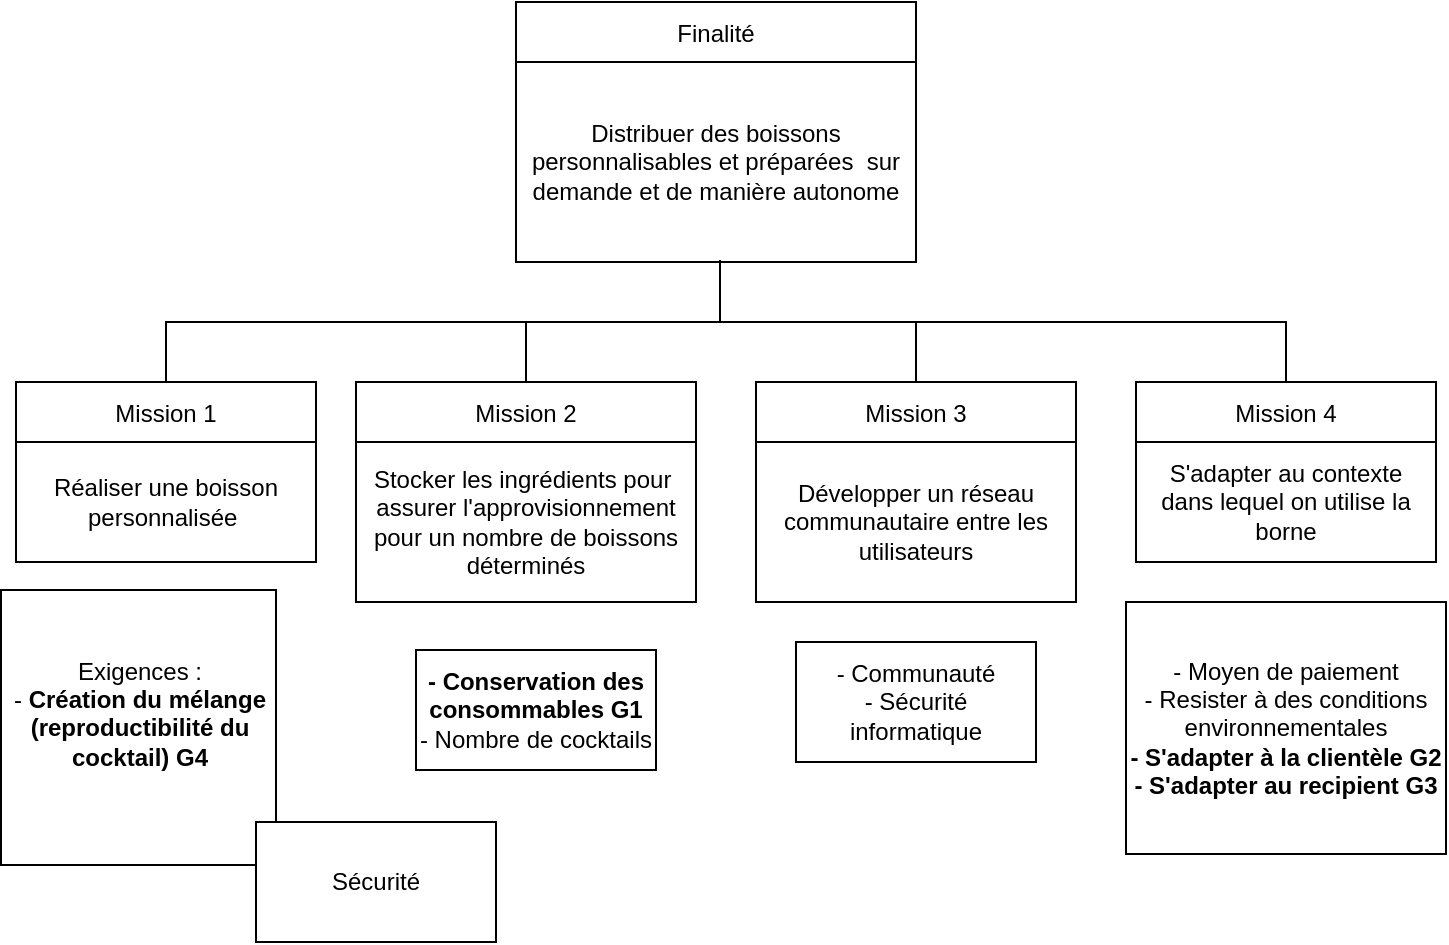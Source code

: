 <mxfile version="17.4.1" type="github" pages="14">
  <diagram id="RyfaYhDcdRHYEOJxS_Qi" name="Finalités et Mission 28/04">
    <mxGraphModel grid="1" page="1" gridSize="10" guides="1" tooltips="1" connect="1" arrows="1" fold="1" pageScale="1" pageWidth="1169" pageHeight="827" math="0" shadow="0">
      <root>
        <mxCell id="0" />
        <mxCell id="1" parent="0" />
        <mxCell id="sRPzREbq-Nrje1x9UGNM-3" value="Finalité" style="swimlane;fontStyle=0;childLayout=stackLayout;horizontal=1;startSize=30;horizontalStack=0;resizeParent=1;resizeParentMax=0;resizeLast=0;collapsible=1;marginBottom=0;" parent="1" vertex="1">
          <mxGeometry x="470" y="90" width="200" height="130" as="geometry" />
        </mxCell>
        <mxCell id="sRPzREbq-Nrje1x9UGNM-4" value="Distribuer des boissons personnalisables et préparées  sur demande et de manière autonome" style="text;strokeColor=none;fillColor=none;align=center;verticalAlign=middle;spacingLeft=4;spacingRight=4;overflow=hidden;points=[[0,0.5],[1,0.5]];portConstraint=eastwest;rotatable=0;whiteSpace=wrap;" parent="sRPzREbq-Nrje1x9UGNM-3" vertex="1">
          <mxGeometry y="30" width="200" height="100" as="geometry" />
        </mxCell>
        <mxCell id="sRPzREbq-Nrje1x9UGNM-5" value="Mission 1" style="swimlane;fontStyle=0;childLayout=stackLayout;horizontal=1;startSize=30;horizontalStack=0;resizeParent=1;resizeParentMax=0;resizeLast=0;collapsible=1;marginBottom=0;" parent="1" vertex="1">
          <mxGeometry x="220" y="280" width="150" height="90" as="geometry" />
        </mxCell>
        <mxCell id="sRPzREbq-Nrje1x9UGNM-6" value="Réaliser une boisson personnalisée " style="text;strokeColor=none;fillColor=none;align=center;verticalAlign=middle;spacingLeft=4;spacingRight=4;overflow=hidden;points=[[0,0.5],[1,0.5]];portConstraint=eastwest;rotatable=0;whiteSpace=wrap;" parent="sRPzREbq-Nrje1x9UGNM-5" vertex="1">
          <mxGeometry y="30" width="150" height="60" as="geometry" />
        </mxCell>
        <mxCell id="sRPzREbq-Nrje1x9UGNM-9" value="Mission 2" style="swimlane;fontStyle=0;childLayout=stackLayout;horizontal=1;startSize=30;horizontalStack=0;resizeParent=1;resizeParentMax=0;resizeLast=0;collapsible=1;marginBottom=0;" parent="1" vertex="1">
          <mxGeometry x="390" y="280" width="170" height="110" as="geometry" />
        </mxCell>
        <mxCell id="sRPzREbq-Nrje1x9UGNM-10" value="Stocker les ingrédients pour &#xa;assurer l&#39;approvisionnement pour un nombre de boissons déterminés" style="text;strokeColor=none;fillColor=none;align=center;verticalAlign=middle;spacingLeft=4;spacingRight=4;overflow=hidden;points=[[0,0.5],[1,0.5]];portConstraint=eastwest;rotatable=0;whiteSpace=wrap;" parent="sRPzREbq-Nrje1x9UGNM-9" vertex="1">
          <mxGeometry y="30" width="170" height="80" as="geometry" />
        </mxCell>
        <mxCell id="sRPzREbq-Nrje1x9UGNM-15" value="Mission 3" style="swimlane;fontStyle=0;childLayout=stackLayout;horizontal=1;startSize=30;horizontalStack=0;resizeParent=1;resizeParentMax=0;resizeLast=0;collapsible=1;marginBottom=0;" parent="1" vertex="1">
          <mxGeometry x="590" y="280" width="160" height="110" as="geometry" />
        </mxCell>
        <mxCell id="sRPzREbq-Nrje1x9UGNM-16" value="Développer un réseau communautaire entre les utilisateurs" style="text;strokeColor=none;fillColor=none;align=center;verticalAlign=middle;spacingLeft=4;spacingRight=4;overflow=hidden;points=[[0,0.5],[1,0.5]];portConstraint=eastwest;rotatable=0;whiteSpace=wrap;" parent="sRPzREbq-Nrje1x9UGNM-15" vertex="1">
          <mxGeometry y="30" width="160" height="80" as="geometry" />
        </mxCell>
        <mxCell id="QOWK-r0JArPbXf0g2ca--1" value="Mission 4" style="swimlane;fontStyle=0;childLayout=stackLayout;horizontal=1;startSize=30;horizontalStack=0;resizeParent=1;resizeParentMax=0;resizeLast=0;collapsible=1;marginBottom=0;" parent="1" vertex="1">
          <mxGeometry x="780" y="280" width="150" height="90" as="geometry" />
        </mxCell>
        <mxCell id="QOWK-r0JArPbXf0g2ca--2" value="S&#39;adapter au contexte dans lequel on utilise la borne" style="text;strokeColor=none;fillColor=none;align=center;verticalAlign=middle;spacingLeft=4;spacingRight=4;overflow=hidden;points=[[0,0.5],[1,0.5]];portConstraint=eastwest;rotatable=0;whiteSpace=wrap;" parent="QOWK-r0JArPbXf0g2ca--1" vertex="1">
          <mxGeometry y="30" width="150" height="60" as="geometry" />
        </mxCell>
        <mxCell id="QOWK-r0JArPbXf0g2ca--3" value="" style="endArrow=none;html=1;rounded=0;entryX=0.51;entryY=0.99;entryDx=0;entryDy=0;entryPerimeter=0;exitX=0.5;exitY=0;exitDx=0;exitDy=0;" parent="1" source="QOWK-r0JArPbXf0g2ca--1" target="sRPzREbq-Nrje1x9UGNM-4" edge="1">
          <mxGeometry width="50" height="50" relative="1" as="geometry">
            <mxPoint x="572" y="240" as="sourcePoint" />
            <mxPoint x="610" y="330" as="targetPoint" />
            <Array as="points">
              <mxPoint x="855" y="250" />
              <mxPoint x="572" y="250" />
            </Array>
          </mxGeometry>
        </mxCell>
        <mxCell id="QOWK-r0JArPbXf0g2ca--4" value="" style="endArrow=none;html=1;rounded=0;exitX=0.5;exitY=0;exitDx=0;exitDy=0;" parent="1" source="sRPzREbq-Nrje1x9UGNM-9" edge="1">
          <mxGeometry width="50" height="50" relative="1" as="geometry">
            <mxPoint x="560" y="380" as="sourcePoint" />
            <mxPoint x="580" y="250" as="targetPoint" />
            <Array as="points">
              <mxPoint x="475" y="250" />
            </Array>
          </mxGeometry>
        </mxCell>
        <mxCell id="QOWK-r0JArPbXf0g2ca--6" value="" style="endArrow=none;html=1;rounded=0;exitX=0.5;exitY=0;exitDx=0;exitDy=0;" parent="1" source="sRPzREbq-Nrje1x9UGNM-5" edge="1">
          <mxGeometry width="50" height="50" relative="1" as="geometry">
            <mxPoint x="560" y="380" as="sourcePoint" />
            <mxPoint x="500" y="250" as="targetPoint" />
            <Array as="points">
              <mxPoint x="295" y="250" />
            </Array>
          </mxGeometry>
        </mxCell>
        <mxCell id="QOWK-r0JArPbXf0g2ca--7" value="" style="endArrow=none;html=1;rounded=0;entryX=0.5;entryY=0;entryDx=0;entryDy=0;" parent="1" target="sRPzREbq-Nrje1x9UGNM-15" edge="1">
          <mxGeometry width="50" height="50" relative="1" as="geometry">
            <mxPoint x="670" y="250" as="sourcePoint" />
            <mxPoint x="610" y="330" as="targetPoint" />
          </mxGeometry>
        </mxCell>
        <mxCell id="x3GNaz5jvSgBGuDH6Asv-1" value="Exigences :&lt;br&gt;-&lt;b&gt; Création du mélange (reproductibilité du cocktail) G4&lt;/b&gt;&lt;br&gt;&lt;span style=&quot;color: rgba(0 , 0 , 0 , 0) ; font-family: monospace ; font-size: 0px&quot;&gt;3CmxGraphModel%3E%3Croot%3E%3CmxCell%20id%3D%220%22%2F%3E%3CmxCell%20id%3D%221%22%20parent%3D%220%22%2F%3E%3CmxCell%20id%3D%222%22%20value%3D%22Humidit%C3%A9%26lt%3Bbr%26gt%3BTemp%C3%A9rature%26lt%3Bbr%26gt%3BVent%26lt%3Bbr%26gt%3BChoc%22%20style%3D%22text%3Bhtml%3D1%3BstrokeColor%3Dnone%3BfillColor%3Dnone%3Balign%3Dcenter%3BverticalAlign%3Dmiddle%3BwhiteSpace%3Dwrap%3Brounded%3D0%3B%22%20vertex%3D%221%22%20parent%3D%221%22%3E%3CmxGeometry%20x%3D%22160%22%20y%3D%22126%22%20width%3D%22150%22%20height%3D%22104%22%20as%3D%22geometry%22%2F%3E%3C%2FmxCell%3E%3C%2Froot%3E%3C%2FmxGraphModel%3E&lt;/span&gt;" style="whiteSpace=wrap;html=1;aspect=fixed;" vertex="1" parent="1">
          <mxGeometry x="212.5" y="384" width="137.5" height="137.5" as="geometry" />
        </mxCell>
        <mxCell id="x3GNaz5jvSgBGuDH6Asv-2" value="&lt;b&gt;- Conservation des consommables G1&lt;/b&gt;&lt;br&gt;- Nombre de cocktails" style="rounded=0;whiteSpace=wrap;html=1;" vertex="1" parent="1">
          <mxGeometry x="420" y="414" width="120" height="60" as="geometry" />
        </mxCell>
        <mxCell id="x3GNaz5jvSgBGuDH6Asv-3" value="- Moyen de paiement&lt;br&gt;- Resister à des conditions environnementales&lt;br&gt;&lt;b&gt;- S&#39;adapter à la clientèle G2&lt;/b&gt;&lt;br&gt;&lt;b&gt;- S&#39;adapter au recipient G3&lt;/b&gt;" style="rounded=0;whiteSpace=wrap;html=1;" vertex="1" parent="1">
          <mxGeometry x="775" y="390" width="160" height="126" as="geometry" />
        </mxCell>
        <mxCell id="x3GNaz5jvSgBGuDH6Asv-4" value="- Communauté&lt;br&gt;- Sécurité informatique" style="rounded=0;whiteSpace=wrap;html=1;" vertex="1" parent="1">
          <mxGeometry x="610" y="410" width="120" height="60" as="geometry" />
        </mxCell>
        <mxCell id="x3GNaz5jvSgBGuDH6Asv-5" value="Sécurité" style="rounded=0;whiteSpace=wrap;html=1;" vertex="1" parent="1">
          <mxGeometry x="340" y="500" width="120" height="60" as="geometry" />
        </mxCell>
      </root>
    </mxGraphModel>
  </diagram>
  <diagram id="p0FcbaTVKOf8fTrZ6gUZ" name="Contexte organique 08/04">
    <mxGraphModel dx="1038" dy="579" grid="1" gridSize="10" guides="1" tooltips="1" connect="1" arrows="1" fold="1" page="1" pageScale="1" pageWidth="1169" pageHeight="827" math="0" shadow="0">
      <root>
        <mxCell id="0" />
        <mxCell id="1" parent="0" />
        <mxCell id="UqVfPTxF4fjXLXs7qaGI-1" value="Cocktail.me" style="swimlane;fontStyle=1;childLayout=stackLayout;horizontal=1;startSize=26;fillColor=none;horizontalStack=0;resizeParent=1;resizeParentMax=0;resizeLast=0;collapsible=1;marginBottom=0;" parent="1" vertex="1">
          <mxGeometry x="430" y="249" width="210" height="130" as="geometry" />
        </mxCell>
        <mxCell id="Oo9BH8QjuI-w8GSNunJo-18" value="Borne&amp;nbsp;&lt;br&gt;Application&lt;br&gt;Moyen de paiement&lt;br&gt;Récipient&amp;nbsp;" style="text;html=1;strokeColor=none;fillColor=none;align=center;verticalAlign=middle;whiteSpace=wrap;rounded=0;" parent="UqVfPTxF4fjXLXs7qaGI-1" vertex="1">
          <mxGeometry y="26" width="210" height="104" as="geometry" />
        </mxCell>
        <mxCell id="UqVfPTxF4fjXLXs7qaGI-3" value="Utilisateur" style="shape=umlActor;verticalLabelPosition=bottom;verticalAlign=top;html=1;" parent="1" vertex="1">
          <mxGeometry x="850" y="370" width="30" height="60" as="geometry" />
        </mxCell>
        <mxCell id="UqVfPTxF4fjXLXs7qaGI-4" value="Exploitant" style="shape=umlActor;verticalLabelPosition=bottom;verticalAlign=top;html=1;" parent="1" vertex="1">
          <mxGeometry x="725" y="464.5" width="30" height="60" as="geometry" />
        </mxCell>
        <mxCell id="UqVfPTxF4fjXLXs7qaGI-5" value="" style="endArrow=none;html=1;rounded=0;exitX=1;exitY=0.5;exitDx=0;exitDy=0;entryX=0;entryY=0.75;entryDx=0;entryDy=0;" parent="1" target="9N_VmTcx_XpPACRNX_yA-2" edge="1">
          <mxGeometry width="50" height="50" relative="1" as="geometry">
            <mxPoint x="640" y="314" as="sourcePoint" />
            <mxPoint x="750" y="314" as="targetPoint" />
          </mxGeometry>
        </mxCell>
        <mxCell id="UqVfPTxF4fjXLXs7qaGI-6" value="" style="endArrow=none;html=1;rounded=0;entryX=1.002;entryY=1.002;entryDx=0;entryDy=0;entryPerimeter=0;" parent="1" edge="1">
          <mxGeometry width="50" height="50" relative="1" as="geometry">
            <mxPoint x="720" y="460" as="sourcePoint" />
            <mxPoint x="640.42" y="379.208" as="targetPoint" />
          </mxGeometry>
        </mxCell>
        <mxCell id="UqVfPTxF4fjXLXs7qaGI-7" value="Récipient vide fourni &#xa;par l&#39;utilisateur" style="swimlane;startSize=40;" parent="1" vertex="1">
          <mxGeometry x="190" y="60" width="150" height="110" as="geometry" />
        </mxCell>
        <mxCell id="UqVfPTxF4fjXLXs7qaGI-8" value="Source d&#39;énergie" style="swimlane;" parent="1" vertex="1">
          <mxGeometry x="710" y="130" width="150" height="92" as="geometry" />
        </mxCell>
        <mxCell id="UqVfPTxF4fjXLXs7qaGI-10" value="Matières premières" style="swimlane;" parent="1" vertex="1">
          <mxGeometry x="370" y="479" width="200" height="90" as="geometry" />
        </mxCell>
        <mxCell id="UqVfPTxF4fjXLXs7qaGI-11" value="" style="endArrow=none;html=1;rounded=0;exitX=0.5;exitY=0;exitDx=0;exitDy=0;" parent="1" source="UqVfPTxF4fjXLXs7qaGI-10" edge="1">
          <mxGeometry width="50" height="50" relative="1" as="geometry">
            <mxPoint x="530" y="449" as="sourcePoint" />
            <mxPoint x="510" y="380" as="targetPoint" />
          </mxGeometry>
        </mxCell>
        <mxCell id="UqVfPTxF4fjXLXs7qaGI-13" value="" style="endArrow=none;html=1;rounded=0;exitX=0;exitY=0;exitDx=0;exitDy=0;entryX=0.75;entryY=1;entryDx=0;entryDy=0;" parent="1" source="UqVfPTxF4fjXLXs7qaGI-1" target="UqVfPTxF4fjXLXs7qaGI-7" edge="1">
          <mxGeometry width="50" height="50" relative="1" as="geometry">
            <mxPoint x="530" y="449" as="sourcePoint" />
            <mxPoint x="480" y="219" as="targetPoint" />
          </mxGeometry>
        </mxCell>
        <mxCell id="UqVfPTxF4fjXLXs7qaGI-14" value="" style="endArrow=none;html=1;rounded=0;exitX=0.995;exitY=0.085;exitDx=0;exitDy=0;entryX=0;entryY=1;entryDx=0;entryDy=0;exitPerimeter=0;" parent="1" source="UqVfPTxF4fjXLXs7qaGI-1" target="UqVfPTxF4fjXLXs7qaGI-8" edge="1">
          <mxGeometry width="50" height="50" relative="1" as="geometry">
            <mxPoint x="530" y="449" as="sourcePoint" />
            <mxPoint x="620" y="209" as="targetPoint" />
          </mxGeometry>
        </mxCell>
        <mxCell id="UqVfPTxF4fjXLXs7qaGI-15" value="Système de gestion de&#xa; monnaie locale /réseau bancaire" style="swimlane;startSize=41;" parent="1" vertex="1">
          <mxGeometry x="150" y="439" width="190" height="111" as="geometry" />
        </mxCell>
        <mxCell id="UqVfPTxF4fjXLXs7qaGI-16" value="" style="endArrow=none;html=1;rounded=0;exitX=1;exitY=0;exitDx=0;exitDy=0;entryX=0.017;entryY=1;entryDx=0;entryDy=0;entryPerimeter=0;" parent="1" source="UqVfPTxF4fjXLXs7qaGI-15" edge="1">
          <mxGeometry width="50" height="50" relative="1" as="geometry">
            <mxPoint x="530" y="449" as="sourcePoint" />
            <mxPoint x="433.57" y="379" as="targetPoint" />
          </mxGeometry>
        </mxCell>
        <mxCell id="UqVfPTxF4fjXLXs7qaGI-17" value="0..1" style="text;html=1;strokeColor=none;fillColor=none;align=center;verticalAlign=middle;whiteSpace=wrap;rounded=0;" parent="1" vertex="1">
          <mxGeometry x="630" y="359" width="60" height="30" as="geometry" />
        </mxCell>
        <mxCell id="UqVfPTxF4fjXLXs7qaGI-18" value="1..*" style="text;html=1;strokeColor=none;fillColor=none;align=center;verticalAlign=middle;whiteSpace=wrap;rounded=0;" parent="1" vertex="1">
          <mxGeometry x="700" y="399" width="60" height="51" as="geometry" />
        </mxCell>
        <mxCell id="UqVfPTxF4fjXLXs7qaGI-19" value="0..1" style="text;html=1;strokeColor=none;fillColor=none;align=center;verticalAlign=middle;whiteSpace=wrap;rounded=0;" parent="1" vertex="1">
          <mxGeometry x="630" y="285" width="60" height="30" as="geometry" />
        </mxCell>
        <mxCell id="UqVfPTxF4fjXLXs7qaGI-20" value="0..*" style="text;html=1;strokeColor=none;fillColor=none;align=center;verticalAlign=middle;whiteSpace=wrap;rounded=0;" parent="1" vertex="1">
          <mxGeometry x="710" y="284" width="60" height="30" as="geometry" />
        </mxCell>
        <mxCell id="UqVfPTxF4fjXLXs7qaGI-21" value="0..*" style="text;html=1;strokeColor=none;fillColor=none;align=center;verticalAlign=middle;whiteSpace=wrap;rounded=0;" parent="1" vertex="1">
          <mxGeometry x="310" y="409" width="60" height="30" as="geometry" />
        </mxCell>
        <mxCell id="UqVfPTxF4fjXLXs7qaGI-22" value="0..1" style="text;html=1;strokeColor=none;fillColor=none;align=center;verticalAlign=middle;whiteSpace=wrap;rounded=0;" parent="1" vertex="1">
          <mxGeometry x="380" y="359" width="60" height="30" as="geometry" />
        </mxCell>
        <mxCell id="UqVfPTxF4fjXLXs7qaGI-23" value="2..*" style="text;html=1;strokeColor=none;fillColor=none;align=center;verticalAlign=middle;whiteSpace=wrap;rounded=0;" parent="1" vertex="1">
          <mxGeometry x="470" y="449" width="60" height="30" as="geometry" />
        </mxCell>
        <mxCell id="UqVfPTxF4fjXLXs7qaGI-24" value="0..*" style="text;html=1;strokeColor=none;fillColor=none;align=center;verticalAlign=middle;whiteSpace=wrap;rounded=0;" parent="1" vertex="1">
          <mxGeometry x="500" y="379" width="60" height="30" as="geometry" />
        </mxCell>
        <mxCell id="UqVfPTxF4fjXLXs7qaGI-27" value="0..1" style="text;html=1;strokeColor=none;fillColor=none;align=center;verticalAlign=middle;whiteSpace=wrap;rounded=0;" parent="1" vertex="1">
          <mxGeometry x="390" y="130" width="60" height="30" as="geometry" />
        </mxCell>
        <mxCell id="UqVfPTxF4fjXLXs7qaGI-28" value="0..1" style="text;html=1;strokeColor=none;fillColor=none;align=center;verticalAlign=middle;whiteSpace=wrap;rounded=0;" parent="1" vertex="1">
          <mxGeometry x="480" y="219" width="60" height="30" as="geometry" />
        </mxCell>
        <mxCell id="UqVfPTxF4fjXLXs7qaGI-29" value="0..*" style="text;html=1;strokeColor=none;fillColor=none;align=center;verticalAlign=middle;whiteSpace=wrap;rounded=0;" parent="1" vertex="1">
          <mxGeometry x="670" y="200" width="60" height="30" as="geometry" />
        </mxCell>
        <mxCell id="UqVfPTxF4fjXLXs7qaGI-30" value="0..*" style="text;html=1;strokeColor=none;fillColor=none;align=center;verticalAlign=middle;whiteSpace=wrap;rounded=0;" parent="1" vertex="1">
          <mxGeometry x="600" y="219" width="60" height="30" as="geometry" />
        </mxCell>
        <mxCell id="UqVfPTxF4fjXLXs7qaGI-31" value="Serveur (informatique)" style="swimlane;" parent="1" vertex="1">
          <mxGeometry x="120" y="319" width="160" height="90" as="geometry" />
        </mxCell>
        <mxCell id="UqVfPTxF4fjXLXs7qaGI-37" value="" style="endArrow=none;html=1;rounded=0;entryX=0.017;entryY=1;entryDx=0;entryDy=0;entryPerimeter=0;exitX=1;exitY=0.5;exitDx=0;exitDy=0;" parent="1" source="UqVfPTxF4fjXLXs7qaGI-31" edge="1">
          <mxGeometry width="50" height="50" relative="1" as="geometry">
            <mxPoint x="340" y="319" as="sourcePoint" />
            <mxPoint x="430.0" y="319" as="targetPoint" />
          </mxGeometry>
        </mxCell>
        <mxCell id="Oo9BH8QjuI-w8GSNunJo-1" value="Conditions environnementales" style="swimlane;" parent="1" vertex="1">
          <mxGeometry x="110" y="189" width="190" height="95" as="geometry" />
        </mxCell>
        <mxCell id="Oo9BH8QjuI-w8GSNunJo-6" value="" style="endArrow=none;html=1;rounded=0;entryX=0;entryY=0.25;entryDx=0;entryDy=0;exitX=1;exitY=0.5;exitDx=0;exitDy=0;" parent="1" source="Oo9BH8QjuI-w8GSNunJo-1" target="UqVfPTxF4fjXLXs7qaGI-1" edge="1">
          <mxGeometry width="50" height="50" relative="1" as="geometry">
            <mxPoint x="310" y="209" as="sourcePoint" />
            <mxPoint x="420" y="199" as="targetPoint" />
          </mxGeometry>
        </mxCell>
        <mxCell id="Oo9BH8QjuI-w8GSNunJo-7" value="Source d&#39;eau" style="swimlane;" parent="1" vertex="1">
          <mxGeometry x="540" y="60" width="150" height="92" as="geometry" />
        </mxCell>
        <mxCell id="Oo9BH8QjuI-w8GSNunJo-8" value="Agent de maintenance" style="shape=umlActor;html=1;verticalLabelPosition=bottom;verticalAlign=top;align=center;" parent="1" vertex="1">
          <mxGeometry x="645" y="494" width="30" height="60" as="geometry" />
        </mxCell>
        <mxCell id="Oo9BH8QjuI-w8GSNunJo-12" value="" style="endArrow=none;html=1;rounded=0;entryX=1.002;entryY=1.002;entryDx=0;entryDy=0;entryPerimeter=0;" parent="1" edge="1">
          <mxGeometry width="50" height="50" relative="1" as="geometry">
            <mxPoint x="650" y="480" as="sourcePoint" />
            <mxPoint x="585.21" y="379.208" as="targetPoint" />
          </mxGeometry>
        </mxCell>
        <mxCell id="Oo9BH8QjuI-w8GSNunJo-13" value="" style="endArrow=none;html=1;rounded=0;entryX=0.714;entryY=-0.008;entryDx=0;entryDy=0;entryPerimeter=0;exitX=0.5;exitY=1;exitDx=0;exitDy=0;startArrow=none;" parent="1" source="Oo9BH8QjuI-w8GSNunJo-7" target="UqVfPTxF4fjXLXs7qaGI-1" edge="1">
          <mxGeometry width="50" height="50" relative="1" as="geometry">
            <mxPoint x="610" y="160" as="sourcePoint" />
            <mxPoint x="720" y="233.5" as="targetPoint" />
          </mxGeometry>
        </mxCell>
        <mxCell id="Oo9BH8QjuI-w8GSNunJo-20" value="1" style="text;html=1;strokeColor=none;fillColor=none;align=center;verticalAlign=middle;whiteSpace=wrap;rounded=0;" parent="1" vertex="1">
          <mxGeometry x="630" y="449" width="60" height="30" as="geometry" />
        </mxCell>
        <mxCell id="Oo9BH8QjuI-w8GSNunJo-21" value="1" style="text;html=1;strokeColor=none;fillColor=none;align=center;verticalAlign=middle;whiteSpace=wrap;rounded=0;" parent="1" vertex="1">
          <mxGeometry x="585" y="379" width="60" height="30" as="geometry" />
        </mxCell>
        <mxCell id="Oo9BH8QjuI-w8GSNunJo-22" value="1" style="text;html=1;strokeColor=none;fillColor=none;align=center;verticalAlign=middle;whiteSpace=wrap;rounded=0;" parent="1" vertex="1">
          <mxGeometry x="270" y="329" width="60" height="30" as="geometry" />
        </mxCell>
        <mxCell id="Oo9BH8QjuI-w8GSNunJo-23" value="0..*" style="text;html=1;strokeColor=none;fillColor=none;align=center;verticalAlign=middle;whiteSpace=wrap;rounded=0;" parent="1" vertex="1">
          <mxGeometry x="370" y="299" width="60" height="30" as="geometry" />
        </mxCell>
        <mxCell id="Oo9BH8QjuI-w8GSNunJo-24" value="0..*" style="text;html=1;strokeColor=none;fillColor=none;align=center;verticalAlign=middle;whiteSpace=wrap;rounded=0;" parent="1" vertex="1">
          <mxGeometry x="295" y="210" width="60" height="30" as="geometry" />
        </mxCell>
        <mxCell id="Oo9BH8QjuI-w8GSNunJo-25" value="0..*" style="text;html=1;strokeColor=none;fillColor=none;align=center;verticalAlign=middle;whiteSpace=wrap;rounded=0;" parent="1" vertex="1">
          <mxGeometry x="370" y="240" width="60" height="30" as="geometry" />
        </mxCell>
        <mxCell id="Oo9BH8QjuI-w8GSNunJo-26" value="0..*" style="text;html=1;strokeColor=none;fillColor=none;align=center;verticalAlign=middle;whiteSpace=wrap;rounded=0;" parent="1" vertex="1">
          <mxGeometry x="540" y="219" width="60" height="30" as="geometry" />
        </mxCell>
        <mxCell id="Oo9BH8QjuI-w8GSNunJo-27" value="0..*" style="text;html=1;strokeColor=none;fillColor=none;align=center;verticalAlign=middle;whiteSpace=wrap;rounded=0;" parent="1" vertex="1">
          <mxGeometry x="560" y="152" width="60" height="30" as="geometry" />
        </mxCell>
        <mxCell id="Oo9BH8QjuI-w8GSNunJo-28" value="" style="endArrow=none;html=1;rounded=0;entryX=0.714;entryY=-0.008;entryDx=0;entryDy=0;entryPerimeter=0;exitX=0.5;exitY=1;exitDx=0;exitDy=0;" parent="1" source="Oo9BH8QjuI-w8GSNunJo-7" target="Oo9BH8QjuI-w8GSNunJo-27" edge="1">
          <mxGeometry width="50" height="50" relative="1" as="geometry">
            <mxPoint x="615" y="152" as="sourcePoint" />
            <mxPoint x="579.94" y="247.96" as="targetPoint" />
          </mxGeometry>
        </mxCell>
        <mxCell id="9N_VmTcx_XpPACRNX_yA-2" value="Communauté" style="swimlane;" parent="1" vertex="1">
          <mxGeometry x="790" y="237" width="150" height="92" as="geometry" />
        </mxCell>
        <mxCell id="9N_VmTcx_XpPACRNX_yA-3" value="Eaux usées" style="swimlane;" parent="1" vertex="1">
          <mxGeometry x="370" y="38" width="150" height="92" as="geometry" />
        </mxCell>
        <mxCell id="9N_VmTcx_XpPACRNX_yA-5" value="" style="endArrow=none;html=1;rounded=0;exitX=0.11;exitY=0;exitDx=0;exitDy=0;exitPerimeter=0;entryX=0.5;entryY=1;entryDx=0;entryDy=0;" parent="1" source="UqVfPTxF4fjXLXs7qaGI-1" target="9N_VmTcx_XpPACRNX_yA-3" edge="1">
          <mxGeometry width="50" height="50" relative="1" as="geometry">
            <mxPoint x="506.99" y="259" as="sourcePoint" />
            <mxPoint x="482.5" y="162" as="targetPoint" />
          </mxGeometry>
        </mxCell>
        <mxCell id="Rq9PnD2S2MJTXFQus3j1-1" style="edgeStyle=orthogonalEdgeStyle;rounded=0;orthogonalLoop=1;jettySize=auto;html=1;exitX=1;exitY=0.75;exitDx=0;exitDy=0;endArrow=none;endFill=0;" parent="1" source="Oo9BH8QjuI-w8GSNunJo-18" target="UqVfPTxF4fjXLXs7qaGI-3" edge="1">
          <mxGeometry relative="1" as="geometry" />
        </mxCell>
      </root>
    </mxGraphModel>
  </diagram>
  <diagram id="m4R6dx2aSBSkYwJ2zclE" name="Contexte organique 28/04">
    <mxGraphModel dx="1221" dy="681" grid="1" gridSize="10" guides="1" tooltips="1" connect="1" arrows="1" fold="1" page="1" pageScale="1" pageWidth="1169" pageHeight="827" math="0" shadow="0">
      <root>
        <mxCell id="0" />
        <mxCell id="1" parent="0" />
        <mxCell id="jhRRkq6tgHS31s3PWTDB-48" value="&lt;p style=&quot;margin: 0px ; margin-top: 4px ; margin-left: 10px ; text-align: left&quot;&gt;&lt;b&gt;bdd&lt;/b&gt; [System] Cocktail.me&lt;/p&gt;&lt;p style=&quot;margin: 0px ; margin-top: 4px ; margin-left: 10px ; text-align: left&quot;&gt;&lt;br&gt;&lt;/p&gt;" style="html=1;strokeWidth=1;shape=mxgraph.sysml.package;labelX=160;align=left;spacingLeft=10;overflow=fill;recursiveResize=0;" parent="1" vertex="1">
          <mxGeometry x="10" y="8" width="990" height="590" as="geometry" />
        </mxCell>
        <mxCell id="jhRRkq6tgHS31s3PWTDB-1" value="Cocktail.me" style="swimlane;fontStyle=1;childLayout=stackLayout;horizontal=1;startSize=26;fillColor=none;horizontalStack=0;resizeParent=1;resizeParentMax=0;resizeLast=0;collapsible=1;marginBottom=0;" parent="1" vertex="1">
          <mxGeometry x="430" y="249" width="210" height="130" as="geometry" />
        </mxCell>
        <mxCell id="jhRRkq6tgHS31s3PWTDB-2" value="&lt;div&gt;Borne &lt;br&gt;&lt;/div&gt;&lt;div&gt;Serveur&lt;br&gt;&lt;/div&gt;Application&lt;br&gt;Moyen de paiement&lt;br&gt;&lt;div&gt;Récipient &lt;br&gt;&lt;/div&gt;&lt;div&gt;Carte Sim&lt;br&gt;&lt;/div&gt;" style="text;html=1;strokeColor=none;fillColor=none;align=center;verticalAlign=middle;whiteSpace=wrap;rounded=0;" parent="jhRRkq6tgHS31s3PWTDB-1" vertex="1">
          <mxGeometry y="26" width="210" height="104" as="geometry" />
        </mxCell>
        <mxCell id="jhRRkq6tgHS31s3PWTDB-3" value="Utilisateur" style="shape=umlActor;verticalLabelPosition=bottom;verticalAlign=top;html=1;" parent="1" vertex="1">
          <mxGeometry x="900" y="340" width="30" height="60" as="geometry" />
        </mxCell>
        <mxCell id="jhRRkq6tgHS31s3PWTDB-4" value="Exploitant" style="shape=umlActor;verticalLabelPosition=bottom;verticalAlign=top;html=1;" parent="1" vertex="1">
          <mxGeometry x="700" y="464.5" width="30" height="60" as="geometry" />
        </mxCell>
        <mxCell id="jhRRkq6tgHS31s3PWTDB-5" value="" style="endArrow=none;html=1;rounded=0;exitX=1;exitY=0.5;exitDx=0;exitDy=0;entryX=0;entryY=0.75;entryDx=0;entryDy=0;" parent="1" target="jhRRkq6tgHS31s3PWTDB-44" edge="1">
          <mxGeometry width="50" height="50" relative="1" as="geometry">
            <mxPoint x="640" y="314" as="sourcePoint" />
            <mxPoint x="750" y="314" as="targetPoint" />
          </mxGeometry>
        </mxCell>
        <mxCell id="jhRRkq6tgHS31s3PWTDB-6" value="" style="endArrow=none;html=1;rounded=0;entryX=0.75;entryY=0;entryDx=0;entryDy=0;exitX=0;exitY=0.75;exitDx=0;exitDy=0;" parent="1" source="jhRRkq6tgHS31s3PWTDB-16" target="jhRRkq6tgHS31s3PWTDB-36" edge="1">
          <mxGeometry width="50" height="50" relative="1" as="geometry">
            <mxPoint x="720" y="460" as="sourcePoint" />
            <mxPoint x="640.42" y="379.208" as="targetPoint" />
          </mxGeometry>
        </mxCell>
        <mxCell id="jhRRkq6tgHS31s3PWTDB-7" value="Récipient vide fourni &#xa;par l&#39;utilisateur" style="swimlane;startSize=40;" parent="1" vertex="1">
          <mxGeometry x="180" y="60" width="160" height="117" as="geometry" />
        </mxCell>
        <mxCell id="bP5BWaryAgILylvK0OrG-1" value="&lt;div&gt;Ecocup&lt;/div&gt;&lt;div&gt;Verre en carton&lt;/div&gt;&lt;div&gt;Tumbler&lt;/div&gt;&lt;div&gt;Verre à cocktail&lt;/div&gt;&lt;div&gt;Coupe&lt;/div&gt;" style="text;html=1;strokeColor=none;fillColor=none;align=center;verticalAlign=middle;whiteSpace=wrap;rounded=0;" parent="jhRRkq6tgHS31s3PWTDB-7" vertex="1">
          <mxGeometry y="37" width="160" height="80" as="geometry" />
        </mxCell>
        <mxCell id="jhRRkq6tgHS31s3PWTDB-8" value="Source d&#39;énergie électrique" style="swimlane;" parent="1" vertex="1">
          <mxGeometry x="710" y="130" width="160" height="92" as="geometry" />
        </mxCell>
        <mxCell id="jhRRkq6tgHS31s3PWTDB-9" value="Réseau d&#39;approvisionnement" style="swimlane;" parent="1" vertex="1">
          <mxGeometry x="370" y="479" width="200" height="90" as="geometry" />
        </mxCell>
        <mxCell id="jhRRkq6tgHS31s3PWTDB-10" value="" style="endArrow=none;html=1;rounded=0;exitX=0.5;exitY=0;exitDx=0;exitDy=0;" parent="1" source="jhRRkq6tgHS31s3PWTDB-9" edge="1">
          <mxGeometry width="50" height="50" relative="1" as="geometry">
            <mxPoint x="530" y="449" as="sourcePoint" />
            <mxPoint x="510" y="380" as="targetPoint" />
          </mxGeometry>
        </mxCell>
        <mxCell id="jhRRkq6tgHS31s3PWTDB-11" value="" style="endArrow=none;html=1;rounded=0;exitX=0.5;exitY=1;exitDx=0;exitDy=0;entryX=0.75;entryY=1;entryDx=0;entryDy=0;" parent="1" source="DJhoGvP1VixIF0_PCFaR-19" target="jhRRkq6tgHS31s3PWTDB-7" edge="1">
          <mxGeometry width="50" height="50" relative="1" as="geometry">
            <mxPoint x="530" y="449" as="sourcePoint" />
            <mxPoint x="480" y="219" as="targetPoint" />
          </mxGeometry>
        </mxCell>
        <mxCell id="jhRRkq6tgHS31s3PWTDB-12" value="" style="endArrow=none;html=1;rounded=0;exitX=0.995;exitY=0.085;exitDx=0;exitDy=0;entryX=0;entryY=1;entryDx=0;entryDy=0;exitPerimeter=0;" parent="1" source="jhRRkq6tgHS31s3PWTDB-1" target="jhRRkq6tgHS31s3PWTDB-8" edge="1">
          <mxGeometry width="50" height="50" relative="1" as="geometry">
            <mxPoint x="530" y="449" as="sourcePoint" />
            <mxPoint x="620" y="209" as="targetPoint" />
          </mxGeometry>
        </mxCell>
        <mxCell id="jhRRkq6tgHS31s3PWTDB-13" value="Système paiement" style="swimlane;startSize=41;" parent="1" vertex="1">
          <mxGeometry x="150" y="439" width="190" height="111" as="geometry" />
        </mxCell>
        <mxCell id="jhRRkq6tgHS31s3PWTDB-14" value="" style="endArrow=none;html=1;rounded=0;exitX=1;exitY=0;exitDx=0;exitDy=0;entryX=0.5;entryY=1;entryDx=0;entryDy=0;" parent="1" source="jhRRkq6tgHS31s3PWTDB-13" target="1TsyDWA4HDsC0pp2GDrL-4" edge="1">
          <mxGeometry width="50" height="50" relative="1" as="geometry">
            <mxPoint x="530" y="449" as="sourcePoint" />
            <mxPoint x="433.57" y="379" as="targetPoint" />
          </mxGeometry>
        </mxCell>
        <mxCell id="jhRRkq6tgHS31s3PWTDB-16" value="1..*" style="text;html=1;strokeColor=none;fillColor=none;align=center;verticalAlign=middle;whiteSpace=wrap;rounded=0;" parent="1" vertex="1">
          <mxGeometry x="685" y="419" width="60" height="51" as="geometry" />
        </mxCell>
        <mxCell id="jhRRkq6tgHS31s3PWTDB-17" value="1" style="text;html=1;strokeColor=none;fillColor=none;align=center;verticalAlign=middle;whiteSpace=wrap;rounded=0;" parent="1" vertex="1">
          <mxGeometry x="630" y="285" width="60" height="30" as="geometry" />
        </mxCell>
        <mxCell id="jhRRkq6tgHS31s3PWTDB-18" value="2..*" style="text;html=1;strokeColor=none;fillColor=none;align=center;verticalAlign=middle;whiteSpace=wrap;rounded=0;" parent="1" vertex="1">
          <mxGeometry x="730" y="280" width="60" height="30" as="geometry" />
        </mxCell>
        <mxCell id="jhRRkq6tgHS31s3PWTDB-19" value="0..*" style="text;html=1;strokeColor=none;fillColor=none;align=center;verticalAlign=middle;whiteSpace=wrap;rounded=0;" parent="1" vertex="1">
          <mxGeometry x="310" y="409" width="60" height="30" as="geometry" />
        </mxCell>
        <mxCell id="jhRRkq6tgHS31s3PWTDB-20" value="1" style="text;html=1;strokeColor=none;fillColor=none;align=center;verticalAlign=middle;whiteSpace=wrap;rounded=0;" parent="1" vertex="1">
          <mxGeometry x="380" y="373.5" width="60" height="30" as="geometry" />
        </mxCell>
        <mxCell id="jhRRkq6tgHS31s3PWTDB-21" value="2..*" style="text;html=1;strokeColor=none;fillColor=none;align=center;verticalAlign=middle;whiteSpace=wrap;rounded=0;" parent="1" vertex="1">
          <mxGeometry x="470" y="449" width="60" height="30" as="geometry" />
        </mxCell>
        <mxCell id="jhRRkq6tgHS31s3PWTDB-22" value="1" style="text;html=1;strokeColor=none;fillColor=none;align=center;verticalAlign=middle;whiteSpace=wrap;rounded=0;" parent="1" vertex="1">
          <mxGeometry x="500" y="379" width="60" height="30" as="geometry" />
        </mxCell>
        <mxCell id="jhRRkq6tgHS31s3PWTDB-23" value="0..1" style="text;html=1;strokeColor=none;fillColor=none;align=center;verticalAlign=middle;whiteSpace=wrap;rounded=0;" parent="1" vertex="1">
          <mxGeometry x="430" y="122" width="60" height="30" as="geometry" />
        </mxCell>
        <mxCell id="jhRRkq6tgHS31s3PWTDB-24" value="1" style="text;html=1;strokeColor=none;fillColor=none;align=center;verticalAlign=middle;whiteSpace=wrap;rounded=0;" parent="1" vertex="1">
          <mxGeometry x="440" y="219" width="60" height="30" as="geometry" />
        </mxCell>
        <mxCell id="jhRRkq6tgHS31s3PWTDB-25" value="0..*" style="text;html=1;strokeColor=none;fillColor=none;align=center;verticalAlign=middle;whiteSpace=wrap;rounded=0;" parent="1" vertex="1">
          <mxGeometry x="670" y="200" width="60" height="30" as="geometry" />
        </mxCell>
        <mxCell id="jhRRkq6tgHS31s3PWTDB-26" value="1" style="text;html=1;strokeColor=none;fillColor=none;align=center;verticalAlign=middle;whiteSpace=wrap;rounded=0;" parent="1" vertex="1">
          <mxGeometry x="610" y="219" width="60" height="30" as="geometry" />
        </mxCell>
        <mxCell id="jhRRkq6tgHS31s3PWTDB-29" value="Conditions environnementales" style="swimlane;" parent="1" vertex="1">
          <mxGeometry x="110" y="189" width="190" height="101" as="geometry" />
        </mxCell>
        <mxCell id="jhRRkq6tgHS31s3PWTDB-54" value="&lt;div&gt;Température : entre -10°C et +50°C&lt;br&gt;&lt;/div&gt;&lt;div&gt;Humidité : maximum 90%&lt;br&gt;&lt;/div&gt;&lt;div&gt;Sol stable&lt;br&gt;&lt;/div&gt;&lt;div&gt;Pas de pluie&lt;br&gt;&lt;/div&gt;" style="text;html=1;strokeColor=none;fillColor=none;align=center;verticalAlign=middle;whiteSpace=wrap;rounded=0;" parent="jhRRkq6tgHS31s3PWTDB-29" vertex="1">
          <mxGeometry y="21" width="190" height="79" as="geometry" />
        </mxCell>
        <mxCell id="jhRRkq6tgHS31s3PWTDB-30" value="" style="endArrow=none;html=1;rounded=0;entryX=0;entryY=0.25;entryDx=0;entryDy=0;exitX=1;exitY=0.5;exitDx=0;exitDy=0;" parent="1" source="jhRRkq6tgHS31s3PWTDB-29" target="jhRRkq6tgHS31s3PWTDB-1" edge="1">
          <mxGeometry width="50" height="50" relative="1" as="geometry">
            <mxPoint x="310" y="209" as="sourcePoint" />
            <mxPoint x="420" y="199" as="targetPoint" />
          </mxGeometry>
        </mxCell>
        <mxCell id="jhRRkq6tgHS31s3PWTDB-31" value="Source d&#39;eau" style="swimlane;startSize=23;" parent="1" vertex="1">
          <mxGeometry x="540" y="60" width="150" height="92" as="geometry" />
        </mxCell>
        <mxCell id="jhRRkq6tgHS31s3PWTDB-32" value="Agent de maintenance" style="shape=umlActor;html=1;verticalLabelPosition=bottom;verticalAlign=top;align=center;" parent="1" vertex="1">
          <mxGeometry x="645" y="494" width="30" height="60" as="geometry" />
        </mxCell>
        <mxCell id="jhRRkq6tgHS31s3PWTDB-33" value="" style="endArrow=none;html=1;rounded=0;entryX=1.002;entryY=1.002;entryDx=0;entryDy=0;entryPerimeter=0;" parent="1" edge="1">
          <mxGeometry width="50" height="50" relative="1" as="geometry">
            <mxPoint x="650" y="480" as="sourcePoint" />
            <mxPoint x="585.21" y="379.208" as="targetPoint" />
          </mxGeometry>
        </mxCell>
        <mxCell id="jhRRkq6tgHS31s3PWTDB-34" value="" style="endArrow=none;html=1;rounded=0;entryX=0.714;entryY=-0.008;entryDx=0;entryDy=0;entryPerimeter=0;exitX=0.5;exitY=1;exitDx=0;exitDy=0;startArrow=none;startFill=0;" parent="1" source="jhRRkq6tgHS31s3PWTDB-31" target="jhRRkq6tgHS31s3PWTDB-1" edge="1">
          <mxGeometry width="50" height="50" relative="1" as="geometry">
            <mxPoint x="610" y="160" as="sourcePoint" />
            <mxPoint x="720" y="233.5" as="targetPoint" />
          </mxGeometry>
        </mxCell>
        <mxCell id="jhRRkq6tgHS31s3PWTDB-35" value="1" style="text;html=1;strokeColor=none;fillColor=none;align=center;verticalAlign=middle;whiteSpace=wrap;rounded=0;" parent="1" vertex="1">
          <mxGeometry x="630" y="449" width="60" height="30" as="geometry" />
        </mxCell>
        <mxCell id="jhRRkq6tgHS31s3PWTDB-36" value="1" style="text;html=1;strokeColor=none;fillColor=none;align=center;verticalAlign=middle;whiteSpace=wrap;rounded=0;" parent="1" vertex="1">
          <mxGeometry x="585" y="379" width="60" height="30" as="geometry" />
        </mxCell>
        <mxCell id="jhRRkq6tgHS31s3PWTDB-39" value="0..*" style="text;html=1;strokeColor=none;fillColor=none;align=center;verticalAlign=middle;whiteSpace=wrap;rounded=0;" parent="1" vertex="1">
          <mxGeometry x="295" y="245" width="60" height="30" as="geometry" />
        </mxCell>
        <mxCell id="jhRRkq6tgHS31s3PWTDB-40" value="1" style="text;html=1;strokeColor=none;fillColor=none;align=center;verticalAlign=middle;whiteSpace=wrap;rounded=0;" parent="1" vertex="1">
          <mxGeometry x="370" y="269" width="60" height="30" as="geometry" />
        </mxCell>
        <mxCell id="jhRRkq6tgHS31s3PWTDB-41" value="1" style="text;html=1;strokeColor=none;fillColor=none;align=center;verticalAlign=middle;whiteSpace=wrap;rounded=0;" parent="1" vertex="1">
          <mxGeometry x="543" y="207" width="60" height="30" as="geometry" />
        </mxCell>
        <mxCell id="jhRRkq6tgHS31s3PWTDB-42" value="0..1" style="text;html=1;strokeColor=none;fillColor=none;align=center;verticalAlign=middle;whiteSpace=wrap;rounded=0;" parent="1" vertex="1">
          <mxGeometry x="560" y="152" width="60" height="30" as="geometry" />
        </mxCell>
        <mxCell id="jhRRkq6tgHS31s3PWTDB-43" value="" style="endArrow=none;html=1;rounded=0;entryX=0.714;entryY=-0.008;entryDx=0;entryDy=0;entryPerimeter=0;exitX=0.5;exitY=1;exitDx=0;exitDy=0;" parent="1" source="jhRRkq6tgHS31s3PWTDB-31" target="jhRRkq6tgHS31s3PWTDB-42" edge="1">
          <mxGeometry width="50" height="50" relative="1" as="geometry">
            <mxPoint x="615" y="152" as="sourcePoint" />
            <mxPoint x="579.94" y="247.96" as="targetPoint" />
          </mxGeometry>
        </mxCell>
        <mxCell id="jhRRkq6tgHS31s3PWTDB-44" value="Communauté d&#39;utilisateurs" style="swimlane;" parent="1" vertex="1">
          <mxGeometry x="790" y="237" width="160" height="92" as="geometry" />
        </mxCell>
        <mxCell id="jhRRkq6tgHS31s3PWTDB-45" value="Réseau d&#39;égouts" style="swimlane;" parent="1" vertex="1">
          <mxGeometry x="370" y="38" width="150" height="92" as="geometry" />
        </mxCell>
        <mxCell id="jhRRkq6tgHS31s3PWTDB-46" value="" style="endArrow=none;html=1;rounded=0;exitX=0.138;exitY=0;exitDx=0;exitDy=0;exitPerimeter=0;entryX=0.5;entryY=1;entryDx=0;entryDy=0;" parent="1" source="jhRRkq6tgHS31s3PWTDB-1" target="jhRRkq6tgHS31s3PWTDB-45" edge="1">
          <mxGeometry width="50" height="50" relative="1" as="geometry">
            <mxPoint x="506.99" y="259" as="sourcePoint" />
            <mxPoint x="482.5" y="162" as="targetPoint" />
          </mxGeometry>
        </mxCell>
        <mxCell id="jhRRkq6tgHS31s3PWTDB-47" style="rounded=0;orthogonalLoop=1;jettySize=auto;html=1;exitX=0;exitY=0.5;exitDx=0;exitDy=0;endArrow=none;endFill=0;" parent="1" source="tTpFN8_rXqhK5UUHYA6j-2" target="jhRRkq6tgHS31s3PWTDB-3" edge="1">
          <mxGeometry relative="1" as="geometry" />
        </mxCell>
        <mxCell id="jhRRkq6tgHS31s3PWTDB-55" value="1" style="text;html=1;strokeColor=none;fillColor=none;align=center;verticalAlign=middle;whiteSpace=wrap;rounded=0;" parent="1" vertex="1">
          <mxGeometry x="800" y="370" width="60" height="30" as="geometry" />
        </mxCell>
        <mxCell id="jhRRkq6tgHS31s3PWTDB-57" value="0..1" style="text;html=1;strokeColor=none;fillColor=none;align=center;verticalAlign=middle;whiteSpace=wrap;rounded=0;" parent="1" vertex="1">
          <mxGeometry x="315" y="175" width="60" height="30" as="geometry" />
        </mxCell>
        <mxCell id="jhRRkq6tgHS31s3PWTDB-58" value="1" style="text;html=1;strokeColor=none;fillColor=none;align=center;verticalAlign=middle;whiteSpace=wrap;rounded=0;" parent="1" vertex="1">
          <mxGeometry x="379" y="219" width="60" height="30" as="geometry" />
        </mxCell>
        <mxCell id="DJhoGvP1VixIF0_PCFaR-5" value="" style="rounded=0;whiteSpace=wrap;html=1;rotation=-180;" parent="1" vertex="1">
          <mxGeometry x="575" y="230" width="20" height="21.5" as="geometry" />
        </mxCell>
        <mxCell id="DJhoGvP1VixIF0_PCFaR-6" value="" style="endArrow=classic;html=1;rounded=0;entryX=0.5;entryY=0;entryDx=0;entryDy=0;exitX=0.5;exitY=1;exitDx=0;exitDy=0;" parent="1" source="DJhoGvP1VixIF0_PCFaR-5" target="DJhoGvP1VixIF0_PCFaR-5" edge="1">
          <mxGeometry width="50" height="50" relative="1" as="geometry">
            <mxPoint x="130" y="28.5" as="sourcePoint" />
            <mxPoint x="80" y="78.5" as="targetPoint" />
          </mxGeometry>
        </mxCell>
        <mxCell id="DJhoGvP1VixIF0_PCFaR-9" value="" style="group;rotation=-90;" parent="1" vertex="1" connectable="0">
          <mxGeometry x="630" y="248.5" width="20" height="21.5" as="geometry" />
        </mxCell>
        <mxCell id="DJhoGvP1VixIF0_PCFaR-10" value="" style="rounded=0;whiteSpace=wrap;html=1;rotation=-90;" parent="DJhoGvP1VixIF0_PCFaR-9" vertex="1">
          <mxGeometry width="20" height="21.5" as="geometry" />
        </mxCell>
        <mxCell id="DJhoGvP1VixIF0_PCFaR-11" value="" style="endArrow=classic;html=1;rounded=0;entryX=0.5;entryY=0;entryDx=0;entryDy=0;exitX=0.5;exitY=1;exitDx=0;exitDy=0;" parent="DJhoGvP1VixIF0_PCFaR-9" source="DJhoGvP1VixIF0_PCFaR-10" target="DJhoGvP1VixIF0_PCFaR-10" edge="1">
          <mxGeometry width="50" height="50" relative="1" as="geometry">
            <mxPoint x="91" y="61" as="sourcePoint" />
            <mxPoint x="41" y="11" as="targetPoint" />
          </mxGeometry>
        </mxCell>
        <mxCell id="DJhoGvP1VixIF0_PCFaR-15" value="" style="group" parent="1" vertex="1" connectable="0">
          <mxGeometry x="500" y="367.5" width="20" height="21.5" as="geometry" />
        </mxCell>
        <mxCell id="DJhoGvP1VixIF0_PCFaR-16" value="" style="rounded=0;whiteSpace=wrap;html=1;" parent="DJhoGvP1VixIF0_PCFaR-15" vertex="1">
          <mxGeometry width="20" height="21.5" as="geometry" />
        </mxCell>
        <mxCell id="DJhoGvP1VixIF0_PCFaR-17" value="" style="endArrow=classic;html=1;rounded=0;entryX=0.5;entryY=0;entryDx=0;entryDy=0;exitX=0.5;exitY=1;exitDx=0;exitDy=0;" parent="DJhoGvP1VixIF0_PCFaR-15" source="DJhoGvP1VixIF0_PCFaR-16" target="DJhoGvP1VixIF0_PCFaR-16" edge="1">
          <mxGeometry width="50" height="50" relative="1" as="geometry">
            <mxPoint x="-40" y="91.5" as="sourcePoint" />
            <mxPoint x="10" y="41.5" as="targetPoint" />
          </mxGeometry>
        </mxCell>
        <mxCell id="DJhoGvP1VixIF0_PCFaR-18" value="" style="group;rotation=90;" parent="1" vertex="1" connectable="0">
          <mxGeometry x="420" y="251.5" width="20" height="21.5" as="geometry" />
        </mxCell>
        <mxCell id="DJhoGvP1VixIF0_PCFaR-19" value="" style="rounded=0;whiteSpace=wrap;html=1;rotation=90;" parent="DJhoGvP1VixIF0_PCFaR-18" vertex="1">
          <mxGeometry width="20" height="21.5" as="geometry" />
        </mxCell>
        <mxCell id="DJhoGvP1VixIF0_PCFaR-20" value="" style="endArrow=classic;html=1;rounded=0;entryX=0.5;entryY=0;entryDx=0;entryDy=0;exitX=0.5;exitY=1;exitDx=0;exitDy=0;" parent="DJhoGvP1VixIF0_PCFaR-18" source="DJhoGvP1VixIF0_PCFaR-19" target="DJhoGvP1VixIF0_PCFaR-19" edge="1">
          <mxGeometry width="50" height="50" relative="1" as="geometry">
            <mxPoint x="-71" y="-39" as="sourcePoint" />
            <mxPoint x="-21" y="11" as="targetPoint" />
          </mxGeometry>
        </mxCell>
        <mxCell id="DJhoGvP1VixIF0_PCFaR-22" value="" style="rounded=0;whiteSpace=wrap;html=1;" parent="1" vertex="1">
          <mxGeometry x="450" y="240" width="20" height="21.5" as="geometry" />
        </mxCell>
        <mxCell id="DJhoGvP1VixIF0_PCFaR-23" value="" style="endArrow=classic;html=1;rounded=0;entryX=0.5;entryY=0;entryDx=0;entryDy=0;exitX=0.5;exitY=1;exitDx=0;exitDy=0;" parent="1" source="DJhoGvP1VixIF0_PCFaR-22" target="DJhoGvP1VixIF0_PCFaR-22" edge="1">
          <mxGeometry width="50" height="50" relative="1" as="geometry">
            <mxPoint x="30" y="235" as="sourcePoint" />
            <mxPoint x="80" y="185" as="targetPoint" />
          </mxGeometry>
        </mxCell>
        <mxCell id="tTpFN8_rXqhK5UUHYA6j-2" value="1" style="text;html=1;strokeColor=none;fillColor=none;align=center;verticalAlign=middle;whiteSpace=wrap;rounded=0;" parent="1" vertex="1">
          <mxGeometry x="640" y="346.75" width="60" height="30" as="geometry" />
        </mxCell>
        <mxCell id="DJhoGvP1VixIF0_PCFaR-1" value="" style="rounded=0;whiteSpace=wrap;html=1;rotation=90;" parent="1" vertex="1">
          <mxGeometry x="630" y="350" width="20" height="21.5" as="geometry" />
        </mxCell>
        <mxCell id="DJhoGvP1VixIF0_PCFaR-2" value="" style="endArrow=classic;html=1;rounded=0;entryX=0.5;entryY=0;entryDx=0;entryDy=0;exitX=0.5;exitY=1;exitDx=0;exitDy=0;startArrow=classic;startFill=1;" parent="1" source="DJhoGvP1VixIF0_PCFaR-1" target="DJhoGvP1VixIF0_PCFaR-1" edge="1">
          <mxGeometry width="50" height="50" relative="1" as="geometry">
            <mxPoint x="20" y="225" as="sourcePoint" />
            <mxPoint x="70" y="175" as="targetPoint" />
          </mxGeometry>
        </mxCell>
        <mxCell id="1TsyDWA4HDsC0pp2GDrL-3" value="" style="group" parent="1" vertex="1" connectable="0">
          <mxGeometry x="430" y="367.5" width="20" height="21.5" as="geometry" />
        </mxCell>
        <mxCell id="1TsyDWA4HDsC0pp2GDrL-4" value="" style="rounded=0;whiteSpace=wrap;html=1;" parent="1TsyDWA4HDsC0pp2GDrL-3" vertex="1">
          <mxGeometry width="20" height="21.5" as="geometry" />
        </mxCell>
        <mxCell id="1TsyDWA4HDsC0pp2GDrL-5" value="" style="endArrow=classic;html=1;rounded=0;entryX=0.5;entryY=0;entryDx=0;entryDy=0;exitX=0.5;exitY=1;exitDx=0;exitDy=0;startArrow=classic;startFill=1;" parent="1TsyDWA4HDsC0pp2GDrL-3" source="1TsyDWA4HDsC0pp2GDrL-4" target="1TsyDWA4HDsC0pp2GDrL-4" edge="1">
          <mxGeometry width="50" height="50" relative="1" as="geometry">
            <mxPoint x="-40" y="91.5" as="sourcePoint" />
            <mxPoint x="10" y="41.5" as="targetPoint" />
          </mxGeometry>
        </mxCell>
        <mxCell id="iDQIO1HjntcPnC39WRfn-1" value="" style="rounded=0;whiteSpace=wrap;html=1;rotation=90;" vertex="1" parent="1">
          <mxGeometry x="630" y="307.5" width="20" height="21.5" as="geometry" />
        </mxCell>
        <mxCell id="iDQIO1HjntcPnC39WRfn-2" value="" style="endArrow=classic;html=1;rounded=0;entryX=0.5;entryY=0;entryDx=0;entryDy=0;exitX=0.5;exitY=1;exitDx=0;exitDy=0;startArrow=classic;startFill=1;" edge="1" parent="1">
          <mxGeometry width="50" height="50" relative="1" as="geometry">
            <mxPoint x="629.25" y="318.75" as="sourcePoint" />
            <mxPoint x="650.75" y="318.75" as="targetPoint" />
          </mxGeometry>
        </mxCell>
        <mxCell id="UDNrAIpgBueyduJNoZih-1" value="Réseau internet" style="swimlane;startSize=41;" vertex="1" parent="1">
          <mxGeometry x="105" y="314.5" width="190" height="111" as="geometry" />
        </mxCell>
        <mxCell id="UDNrAIpgBueyduJNoZih-2" value="" style="endArrow=none;html=1;rounded=0;exitX=1;exitY=0;exitDx=0;exitDy=0;entryX=0;entryY=0.5;entryDx=0;entryDy=0;startArrow=none;" edge="1" parent="1" source="B4TVXXlTveceSFMIs3ea-1" target="jhRRkq6tgHS31s3PWTDB-2">
          <mxGeometry width="50" height="50" relative="1" as="geometry">
            <mxPoint x="295" y="373.5" as="sourcePoint" />
            <mxPoint x="395" y="323.5" as="targetPoint" />
          </mxGeometry>
        </mxCell>
        <mxCell id="B4TVXXlTveceSFMIs3ea-1" value="" style="rounded=0;whiteSpace=wrap;html=1;" vertex="1" parent="1">
          <mxGeometry x="410" y="316.25" width="20" height="21.5" as="geometry" />
        </mxCell>
        <mxCell id="B4TVXXlTveceSFMIs3ea-3" value="" style="endArrow=none;html=1;rounded=0;exitX=1;exitY=0;exitDx=0;exitDy=0;entryX=0;entryY=0.5;entryDx=0;entryDy=0;" edge="1" parent="1" target="B4TVXXlTveceSFMIs3ea-1">
          <mxGeometry width="50" height="50" relative="1" as="geometry">
            <mxPoint x="295" y="373.5" as="sourcePoint" />
            <mxPoint x="430" y="327" as="targetPoint" />
          </mxGeometry>
        </mxCell>
        <mxCell id="B4TVXXlTveceSFMIs3ea-4" value="" style="endArrow=classic;html=1;rounded=0;startArrow=classic;startFill=1;" edge="1" parent="1">
          <mxGeometry width="50" height="50" relative="1" as="geometry">
            <mxPoint x="407" y="328" as="sourcePoint" />
            <mxPoint x="434" y="328.132" as="targetPoint" />
          </mxGeometry>
        </mxCell>
      </root>
    </mxGraphModel>
  </diagram>
  <diagram id="yR7fVEiLpYONBr0BuySC" name="Architecture Interne">
    <mxGraphModel dx="1221" dy="681" grid="1" gridSize="10" guides="1" tooltips="1" connect="1" arrows="1" fold="1" page="1" pageScale="1" pageWidth="827" pageHeight="1169" math="0" shadow="0">
      <root>
        <mxCell id="0" />
        <mxCell id="1" parent="0" />
        <mxCell id="IqlrPnUXEd5k4rq1cAFs-8" style="rounded=0;orthogonalLoop=1;jettySize=auto;html=1;exitX=1;exitY=1;exitDx=0;exitDy=0;entryX=0.25;entryY=0;entryDx=0;entryDy=0;startArrow=none;startFill=0;endArrow=none;endFill=0;startSize=10;strokeWidth=1;" parent="1" source="IqlrPnUXEd5k4rq1cAFs-9" target="IqlrPnUXEd5k4rq1cAFs-2" edge="1">
          <mxGeometry relative="1" as="geometry" />
        </mxCell>
        <mxCell id="IqlrPnUXEd5k4rq1cAFs-11" style="rounded=0;orthogonalLoop=1;jettySize=auto;html=1;exitX=0.5;exitY=0;exitDx=0;exitDy=0;entryX=0.5;entryY=1;entryDx=0;entryDy=0;startArrow=none;startFill=0;endArrow=none;endFill=0;startSize=10;strokeWidth=1;" parent="1" source="Cpv0mULNIBZ4NvGjffsJ-1" target="IqlrPnUXEd5k4rq1cAFs-9" edge="1">
          <mxGeometry relative="1" as="geometry" />
        </mxCell>
        <mxCell id="IqlrPnUXEd5k4rq1cAFs-13" style="edgeStyle=orthogonalEdgeStyle;rounded=0;orthogonalLoop=1;jettySize=auto;html=1;exitX=0.5;exitY=1;exitDx=0;exitDy=0;entryX=0.5;entryY=0;entryDx=0;entryDy=0;startArrow=none;startFill=0;endArrow=none;endFill=0;startSize=10;strokeWidth=1;" parent="1" source="Cpv0mULNIBZ4NvGjffsJ-1" target="IqlrPnUXEd5k4rq1cAFs-12" edge="1">
          <mxGeometry relative="1" as="geometry" />
        </mxCell>
        <mxCell id="Cpv0mULNIBZ4NvGjffsJ-1" value="Cocktail.me" style="swimlane;fontStyle=1;childLayout=stackLayout;horizontal=1;startSize=26;fillColor=none;horizontalStack=0;resizeParent=1;resizeParentMax=0;resizeLast=0;collapsible=1;marginBottom=0;" parent="1" vertex="1">
          <mxGeometry x="328" y="380" width="161" height="82" as="geometry" />
        </mxCell>
        <mxCell id="IqlrPnUXEd5k4rq1cAFs-27" value="Serveur" style="text;html=1;strokeColor=none;fillColor=none;align=center;verticalAlign=middle;whiteSpace=wrap;rounded=0;" parent="Cpv0mULNIBZ4NvGjffsJ-1" vertex="1">
          <mxGeometry y="26" width="161" height="56" as="geometry" />
        </mxCell>
        <mxCell id="AuWNNO4_WgaOT_dWbxBy-1" value="Gestion Energie" style="swimlane;fontStyle=1;childLayout=stackLayout;horizontal=1;startSize=26;fillColor=none;horizontalStack=0;resizeParent=1;resizeParentMax=0;resizeLast=0;collapsible=1;marginBottom=0;" parent="1" vertex="1">
          <mxGeometry x="600" y="170" width="200" height="60" as="geometry" />
        </mxCell>
        <mxCell id="IqlrPnUXEd5k4rq1cAFs-23" style="rounded=0;orthogonalLoop=1;jettySize=auto;html=1;exitX=0.5;exitY=1;exitDx=0;exitDy=0;entryX=0.416;entryY=0.017;entryDx=0;entryDy=0;entryPerimeter=0;startArrow=none;startFill=0;endArrow=none;endFill=0;startSize=10;strokeWidth=1;" parent="1" source="CuFytp_66skP4slJJ5y9-1" target="IqlrPnUXEd5k4rq1cAFs-9" edge="1">
          <mxGeometry relative="1" as="geometry" />
        </mxCell>
        <mxCell id="CuFytp_66skP4slJJ5y9-1" value="Gestion des eaux usées" style="swimlane;fontStyle=1;childLayout=stackLayout;horizontal=1;startSize=26;fillColor=none;horizontalStack=0;resizeParent=1;resizeParentMax=0;resizeLast=0;collapsible=1;marginBottom=0;" parent="1" vertex="1">
          <mxGeometry x="339" y="20" width="150" height="80" as="geometry" />
        </mxCell>
        <mxCell id="CuFytp_66skP4slJJ5y9-2" value="Gestion des eaux de rinçage" style="swimlane;fontStyle=1;childLayout=stackLayout;horizontal=1;startSize=26;fillColor=none;horizontalStack=0;resizeParent=1;resizeParentMax=0;resizeLast=0;collapsible=1;marginBottom=0;" parent="1" vertex="1">
          <mxGeometry x="540" y="80" width="190" height="70" as="geometry" />
        </mxCell>
        <mxCell id="CuFytp_66skP4slJJ5y9-3" value="Résister à l&#39;environement" style="swimlane;fontStyle=1;childLayout=stackLayout;horizontal=1;startSize=26;fillColor=none;horizontalStack=0;resizeParent=1;resizeParentMax=0;resizeLast=0;collapsible=1;marginBottom=0;" parent="1" vertex="1">
          <mxGeometry x="140" y="40" width="150" height="130" as="geometry" />
        </mxCell>
        <mxCell id="WsvHr-UYNByG5nkso2TR-1" value="Humidité&lt;br&gt;Température&lt;br&gt;Vent&lt;br&gt;Choc" style="text;html=1;strokeColor=none;fillColor=none;align=center;verticalAlign=middle;whiteSpace=wrap;rounded=0;" parent="CuFytp_66skP4slJJ5y9-3" vertex="1">
          <mxGeometry y="26" width="150" height="104" as="geometry" />
        </mxCell>
        <mxCell id="WsvHr-UYNByG5nkso2TR-4" value="Mélanger" style="swimlane;fontStyle=1;childLayout=stackLayout;horizontal=1;startSize=26;fillColor=none;horizontalStack=0;resizeParent=1;resizeParentMax=0;resizeLast=0;collapsible=1;marginBottom=0;" parent="1" vertex="1">
          <mxGeometry x="60" y="210" width="150" height="130" as="geometry" />
        </mxCell>
        <mxCell id="IqlrPnUXEd5k4rq1cAFs-1" value="Liquides&lt;br&gt;solides" style="text;html=1;strokeColor=none;fillColor=none;align=center;verticalAlign=middle;whiteSpace=wrap;rounded=0;" parent="WsvHr-UYNByG5nkso2TR-4" vertex="1">
          <mxGeometry y="26" width="150" height="104" as="geometry" />
        </mxCell>
        <mxCell id="WsvHr-UYNByG5nkso2TR-5" value="Réfrigération des consommables" style="swimlane;fontStyle=1;childLayout=stackLayout;horizontal=1;startSize=26;fillColor=none;horizontalStack=0;resizeParent=1;resizeParentMax=0;resizeLast=0;collapsible=1;marginBottom=0;" parent="1" vertex="1">
          <mxGeometry x="610" y="290" width="210" height="70" as="geometry" />
        </mxCell>
        <mxCell id="IqlrPnUXEd5k4rq1cAFs-20" style="edgeStyle=orthogonalEdgeStyle;rounded=0;orthogonalLoop=1;jettySize=auto;html=1;exitX=1;exitY=0.75;exitDx=0;exitDy=0;entryX=0;entryY=0.5;entryDx=0;entryDy=0;startArrow=none;startFill=0;endArrow=none;endFill=0;startSize=10;strokeWidth=1;" parent="1" source="WsvHr-UYNByG5nkso2TR-8" target="IqlrPnUXEd5k4rq1cAFs-15" edge="1">
          <mxGeometry relative="1" as="geometry" />
        </mxCell>
        <mxCell id="WsvHr-UYNByG5nkso2TR-8" value="Gestion du paiement" style="swimlane;fontStyle=1;childLayout=stackLayout;horizontal=1;startSize=26;fillColor=none;horizontalStack=0;resizeParent=1;resizeParentMax=0;resizeLast=0;collapsible=1;marginBottom=0;" parent="1" vertex="1">
          <mxGeometry x="40" y="400" width="160" height="80" as="geometry" />
        </mxCell>
        <mxCell id="IqlrPnUXEd5k4rq1cAFs-5" style="rounded=0;orthogonalLoop=1;jettySize=auto;html=1;exitX=1;exitY=0.75;exitDx=0;exitDy=0;entryX=0.5;entryY=0;entryDx=0;entryDy=0;endArrow=diamondThin;endFill=1;startArrow=none;startFill=0;" parent="1" source="IqlrPnUXEd5k4rq1cAFs-2" target="IqlrPnUXEd5k4rq1cAFs-3" edge="1">
          <mxGeometry relative="1" as="geometry" />
        </mxCell>
        <mxCell id="IqlrPnUXEd5k4rq1cAFs-7" style="rounded=0;orthogonalLoop=1;jettySize=auto;html=1;exitX=0.5;exitY=1;exitDx=0;exitDy=0;entryX=0.5;entryY=0;entryDx=0;entryDy=0;endArrow=diamondThin;endFill=1;" parent="1" source="IqlrPnUXEd5k4rq1cAFs-2" target="IqlrPnUXEd5k4rq1cAFs-4" edge="1">
          <mxGeometry relative="1" as="geometry" />
        </mxCell>
        <mxCell id="IqlrPnUXEd5k4rq1cAFs-2" value="Capter réceptacle" style="swimlane;fontStyle=1;childLayout=stackLayout;horizontal=1;startSize=26;fillColor=none;horizontalStack=0;resizeParent=1;resizeParentMax=0;resizeLast=0;collapsible=1;marginBottom=0;" parent="1" vertex="1">
          <mxGeometry x="520" y="400" width="160" height="80" as="geometry" />
        </mxCell>
        <mxCell id="IqlrPnUXEd5k4rq1cAFs-6" style="rounded=0;orthogonalLoop=1;jettySize=auto;html=1;exitX=0.5;exitY=1;exitDx=0;exitDy=0;entryX=0.5;entryY=0;entryDx=0;entryDy=0;endArrow=diamondThin;endFill=1;strokeWidth=1;startSize=10;" parent="1" source="IqlrPnUXEd5k4rq1cAFs-3" target="IqlrPnUXEd5k4rq1cAFs-4" edge="1">
          <mxGeometry relative="1" as="geometry" />
        </mxCell>
        <mxCell id="IqlrPnUXEd5k4rq1cAFs-3" value="Distribuer réceptacle" style="swimlane;fontStyle=1;childLayout=stackLayout;horizontal=1;startSize=26;fillColor=none;horizontalStack=0;resizeParent=1;resizeParentMax=0;resizeLast=0;collapsible=1;marginBottom=0;" parent="1" vertex="1">
          <mxGeometry x="667" y="500" width="160" height="80" as="geometry" />
        </mxCell>
        <mxCell id="IqlrPnUXEd5k4rq1cAFs-4" value="Verser mélange" style="swimlane;fontStyle=1;childLayout=stackLayout;horizontal=1;startSize=26;fillColor=none;horizontalStack=0;resizeParent=1;resizeParentMax=0;resizeLast=0;collapsible=1;marginBottom=0;" parent="1" vertex="1">
          <mxGeometry x="580" y="620" width="160" height="80" as="geometry" />
        </mxCell>
        <mxCell id="IqlrPnUXEd5k4rq1cAFs-14" style="edgeStyle=orthogonalEdgeStyle;rounded=0;orthogonalLoop=1;jettySize=auto;html=1;exitX=0.5;exitY=1;exitDx=0;exitDy=0;entryX=1;entryY=0.5;entryDx=0;entryDy=0;startArrow=none;startFill=0;endArrow=none;endFill=0;startSize=10;strokeWidth=1;" parent="1" source="IqlrPnUXEd5k4rq1cAFs-9" target="IqlrPnUXEd5k4rq1cAFs-12" edge="1">
          <mxGeometry relative="1" as="geometry">
            <Array as="points">
              <mxPoint x="500" y="275" />
              <mxPoint x="500" y="540" />
            </Array>
          </mxGeometry>
        </mxCell>
        <mxCell id="IqlrPnUXEd5k4rq1cAFs-9" value="Borne" style="swimlane;fontStyle=1;childLayout=stackLayout;horizontal=1;startSize=26;fillColor=none;horizontalStack=0;resizeParent=1;resizeParentMax=0;resizeLast=0;collapsible=1;marginBottom=0;" parent="1" vertex="1">
          <mxGeometry x="350" y="145" width="161" height="130" as="geometry" />
        </mxCell>
        <mxCell id="IqlrPnUXEd5k4rq1cAFs-16" value="Commander" style="text;html=1;strokeColor=none;fillColor=none;align=center;verticalAlign=middle;whiteSpace=wrap;rounded=0;" parent="IqlrPnUXEd5k4rq1cAFs-9" vertex="1">
          <mxGeometry y="26" width="161" height="104" as="geometry" />
        </mxCell>
        <mxCell id="IqlrPnUXEd5k4rq1cAFs-12" value="Application" style="swimlane;fontStyle=1;childLayout=stackLayout;horizontal=1;startSize=26;fillColor=none;horizontalStack=0;resizeParent=1;resizeParentMax=0;resizeLast=0;collapsible=1;marginBottom=0;" parent="1" vertex="1">
          <mxGeometry x="250" y="507.5" width="161" height="63" as="geometry" />
        </mxCell>
        <mxCell id="IqlrPnUXEd5k4rq1cAFs-15" value="Commander" style="text;html=1;strokeColor=none;fillColor=none;align=center;verticalAlign=middle;whiteSpace=wrap;rounded=0;" parent="IqlrPnUXEd5k4rq1cAFs-12" vertex="1">
          <mxGeometry y="26" width="161" height="37" as="geometry" />
        </mxCell>
        <mxCell id="IqlrPnUXEd5k4rq1cAFs-19" style="edgeStyle=orthogonalEdgeStyle;rounded=0;orthogonalLoop=1;jettySize=auto;html=1;exitX=0;exitY=0.75;exitDx=0;exitDy=0;entryX=1;entryY=0.25;entryDx=0;entryDy=0;startArrow=none;startFill=0;endArrow=none;endFill=0;startSize=10;strokeWidth=1;" parent="1" source="IqlrPnUXEd5k4rq1cAFs-16" target="WsvHr-UYNByG5nkso2TR-8" edge="1">
          <mxGeometry relative="1" as="geometry">
            <Array as="points">
              <mxPoint x="250" y="249" />
              <mxPoint x="250" y="420" />
            </Array>
          </mxGeometry>
        </mxCell>
        <mxCell id="IqlrPnUXEd5k4rq1cAFs-21" style="edgeStyle=orthogonalEdgeStyle;rounded=0;orthogonalLoop=1;jettySize=auto;html=1;exitX=0;exitY=0.5;exitDx=0;exitDy=0;entryX=1;entryY=0.5;entryDx=0;entryDy=0;startArrow=none;startFill=0;endArrow=none;endFill=0;startSize=10;strokeWidth=1;" parent="1" source="IqlrPnUXEd5k4rq1cAFs-16" target="IqlrPnUXEd5k4rq1cAFs-1" edge="1">
          <mxGeometry relative="1" as="geometry">
            <Array as="points">
              <mxPoint x="220" y="223" />
              <mxPoint x="220" y="288" />
            </Array>
          </mxGeometry>
        </mxCell>
        <mxCell id="IqlrPnUXEd5k4rq1cAFs-22" style="rounded=0;orthogonalLoop=1;jettySize=auto;html=1;exitX=1;exitY=1;exitDx=0;exitDy=0;entryX=0;entryY=0.25;entryDx=0;entryDy=0;startArrow=none;startFill=0;endArrow=none;endFill=0;startSize=10;strokeWidth=1;" parent="1" source="WsvHr-UYNByG5nkso2TR-1" target="IqlrPnUXEd5k4rq1cAFs-16" edge="1">
          <mxGeometry relative="1" as="geometry" />
        </mxCell>
        <mxCell id="IqlrPnUXEd5k4rq1cAFs-24" style="edgeStyle=orthogonalEdgeStyle;rounded=0;orthogonalLoop=1;jettySize=auto;html=1;exitX=1;exitY=0;exitDx=0;exitDy=0;entryX=0;entryY=1;entryDx=0;entryDy=0;startArrow=none;startFill=0;endArrow=none;endFill=0;startSize=10;strokeWidth=1;" parent="1" source="IqlrPnUXEd5k4rq1cAFs-16" target="CuFytp_66skP4slJJ5y9-2" edge="1">
          <mxGeometry relative="1" as="geometry" />
        </mxCell>
        <mxCell id="IqlrPnUXEd5k4rq1cAFs-26" style="rounded=0;orthogonalLoop=1;jettySize=auto;html=1;exitX=1;exitY=0.75;exitDx=0;exitDy=0;entryX=0;entryY=0.5;entryDx=0;entryDy=0;startArrow=none;startFill=0;endArrow=none;endFill=0;startSize=10;strokeWidth=1;" parent="1" source="IqlrPnUXEd5k4rq1cAFs-16" target="WsvHr-UYNByG5nkso2TR-5" edge="1">
          <mxGeometry relative="1" as="geometry" />
        </mxCell>
        <mxCell id="IqlrPnUXEd5k4rq1cAFs-28" style="edgeStyle=none;rounded=0;orthogonalLoop=1;jettySize=auto;html=1;exitX=1;exitY=0.5;exitDx=0;exitDy=0;entryX=0;entryY=0.75;entryDx=0;entryDy=0;startArrow=none;startFill=0;endArrow=none;endFill=0;startSize=10;strokeWidth=1;" parent="1" source="IqlrPnUXEd5k4rq1cAFs-16" target="AuWNNO4_WgaOT_dWbxBy-1" edge="1">
          <mxGeometry relative="1" as="geometry" />
        </mxCell>
      </root>
    </mxGraphModel>
  </diagram>
  <diagram id="fBpKY7oecZvESR5hYVFs" name="Architecture interne 28/04">
    <mxGraphModel dx="1483" dy="827" grid="1" gridSize="10" guides="1" tooltips="1" connect="1" arrows="1" fold="1" page="1" pageScale="1" pageWidth="1169" pageHeight="827" math="0" shadow="0">
      <root>
        <mxCell id="0" />
        <mxCell id="1" parent="0" />
        <mxCell id="YM0V3JBEaVwOMAKTB8WL-1" value="&lt;p style=&quot;margin: 0px ; margin-top: 4px ; margin-left: 10px ; text-align: left&quot;&gt;&lt;b&gt;ibd&lt;/b&gt; Cocktail.me&lt;/p&gt;" style="html=1;strokeWidth=1;shape=mxgraph.sysml.package;labelX=100;align=left;spacingLeft=10;html=1;overflow=fill;whiteSpace=wrap;strokeWidth=0;recursiveResize=0;" parent="1" vertex="1">
          <mxGeometry x="113" y="20" width="900" height="770" as="geometry" />
        </mxCell>
        <mxCell id="pguTNVFBRS75gToYM3KE-1" style="rounded=0;orthogonalLoop=1;jettySize=auto;html=1;exitX=1;exitY=1;exitDx=0;exitDy=0;entryX=0.25;entryY=0;entryDx=0;entryDy=0;startArrow=none;startFill=0;endArrow=none;endFill=0;startSize=10;strokeWidth=1;" parent="1" source="pguTNVFBRS75gToYM3KE-24" target="pguTNVFBRS75gToYM3KE-19" edge="1">
          <mxGeometry relative="1" as="geometry" />
        </mxCell>
        <mxCell id="pguTNVFBRS75gToYM3KE-2" style="rounded=0;orthogonalLoop=1;jettySize=auto;html=1;exitX=0.5;exitY=0;exitDx=0;exitDy=0;entryX=0.25;entryY=1;entryDx=0;entryDy=0;startArrow=none;startFill=0;endArrow=none;endFill=0;startSize=10;strokeWidth=1;" parent="1" source="pguTNVFBRS75gToYM3KE-4" target="pguTNVFBRS75gToYM3KE-25" edge="1">
          <mxGeometry relative="1" as="geometry" />
        </mxCell>
        <mxCell id="pguTNVFBRS75gToYM3KE-3" style="rounded=0;orthogonalLoop=1;jettySize=auto;html=1;exitX=0.5;exitY=1;exitDx=0;exitDy=0;entryX=0.5;entryY=0;entryDx=0;entryDy=0;startArrow=none;startFill=0;endArrow=none;endFill=0;startSize=10;strokeWidth=1;" parent="1" source="pguTNVFBRS75gToYM3KE-4" target="pguTNVFBRS75gToYM3KE-26" edge="1">
          <mxGeometry relative="1" as="geometry" />
        </mxCell>
        <mxCell id="pguTNVFBRS75gToYM3KE-4" value="Serveur" style="swimlane;fontStyle=1;childLayout=stackLayout;horizontal=1;startSize=26;fillColor=none;horizontalStack=0;resizeParent=1;resizeParentMax=0;resizeLast=0;collapsible=1;marginBottom=0;" parent="1" vertex="1">
          <mxGeometry x="376" y="359" width="161" height="82" as="geometry" />
        </mxCell>
        <mxCell id="pguTNVFBRS75gToYM3KE-6" value="Système de gestion Énergie électrique" style="swimlane;fontStyle=1;childLayout=stackLayout;horizontal=1;startSize=26;fillColor=none;horizontalStack=0;resizeParent=1;resizeParentMax=0;resizeLast=0;collapsible=1;marginBottom=0;" parent="1" vertex="1">
          <mxGeometry x="690" y="230" width="223" height="60" as="geometry" />
        </mxCell>
        <mxCell id="pguTNVFBRS75gToYM3KE-7" style="rounded=0;orthogonalLoop=1;jettySize=auto;html=1;exitX=0.5;exitY=1;exitDx=0;exitDy=0;entryX=0.416;entryY=0.017;entryDx=0;entryDy=0;entryPerimeter=0;startArrow=none;startFill=0;endArrow=none;endFill=0;startSize=10;strokeWidth=1;" parent="1" source="pguTNVFBRS75gToYM3KE-8" target="pguTNVFBRS75gToYM3KE-24" edge="1">
          <mxGeometry relative="1" as="geometry" />
        </mxCell>
        <mxCell id="pguTNVFBRS75gToYM3KE-8" value="Système de gestion des eaux usées" style="swimlane;fontStyle=1;childLayout=stackLayout;horizontal=1;startSize=26;fillColor=none;horizontalStack=0;resizeParent=1;resizeParentMax=0;resizeLast=0;collapsible=1;marginBottom=0;" parent="1" vertex="1">
          <mxGeometry x="430" y="55.75" width="200" height="82" as="geometry" />
        </mxCell>
        <mxCell id="msnOvSN5IKqFO256EGqV-1" value="Evacuation" style="text;html=1;strokeColor=none;fillColor=none;align=center;verticalAlign=middle;whiteSpace=wrap;rounded=0;" parent="pguTNVFBRS75gToYM3KE-8" vertex="1">
          <mxGeometry y="26" width="200" height="56" as="geometry" />
        </mxCell>
        <mxCell id="pguTNVFBRS75gToYM3KE-9" value="Système de gestion des eaux de rinçage" style="swimlane;fontStyle=1;childLayout=stackLayout;horizontal=1;startSize=26;fillColor=none;horizontalStack=0;resizeParent=1;resizeParentMax=0;resizeLast=0;collapsible=1;marginBottom=0;" parent="1" vertex="1">
          <mxGeometry x="653" y="140" width="237" height="70" as="geometry" />
        </mxCell>
        <mxCell id="pguTNVFBRS75gToYM3KE-10" value="Résister à l&#39;environement" style="swimlane;fontStyle=1;childLayout=stackLayout;horizontal=1;startSize=26;fillColor=none;horizontalStack=0;resizeParent=1;resizeParentMax=0;resizeLast=0;collapsible=1;marginBottom=0;" parent="1" vertex="1">
          <mxGeometry x="253" y="100" width="150" height="130" as="geometry" />
        </mxCell>
        <mxCell id="pguTNVFBRS75gToYM3KE-11" value="Humidité&lt;br&gt;Température&lt;br&gt;Vent&lt;br&gt;Choc" style="text;html=1;strokeColor=none;fillColor=none;align=center;verticalAlign=middle;whiteSpace=wrap;rounded=0;" parent="pguTNVFBRS75gToYM3KE-10" vertex="1">
          <mxGeometry y="26" width="150" height="104" as="geometry" />
        </mxCell>
        <mxCell id="pguTNVFBRS75gToYM3KE-15" style="edgeStyle=orthogonalEdgeStyle;rounded=0;orthogonalLoop=1;jettySize=auto;html=1;exitX=1;exitY=0.75;exitDx=0;exitDy=0;entryX=0;entryY=0.5;entryDx=0;entryDy=0;startArrow=none;startFill=0;endArrow=none;endFill=0;startSize=10;strokeWidth=1;" parent="1" source="pguTNVFBRS75gToYM3KE-16" target="pguTNVFBRS75gToYM3KE-27" edge="1">
          <mxGeometry relative="1" as="geometry" />
        </mxCell>
        <mxCell id="pguTNVFBRS75gToYM3KE-16" value="Gérer le paiement" style="swimlane;fontStyle=1;childLayout=stackLayout;horizontal=1;startSize=26;fillColor=none;horizontalStack=0;resizeParent=1;resizeParentMax=0;resizeLast=0;collapsible=1;marginBottom=0;" parent="1" vertex="1">
          <mxGeometry x="153" y="310" width="160" height="150" as="geometry" />
        </mxCell>
        <mxCell id="pguTNVFBRS75gToYM3KE-17" style="rounded=0;orthogonalLoop=1;jettySize=auto;html=1;exitX=1;exitY=0.75;exitDx=0;exitDy=0;entryX=0.5;entryY=0;entryDx=0;entryDy=0;endArrow=diamondThin;endFill=1;startArrow=none;startFill=0;" parent="1" source="pguTNVFBRS75gToYM3KE-19" target="pguTNVFBRS75gToYM3KE-21" edge="1">
          <mxGeometry relative="1" as="geometry" />
        </mxCell>
        <mxCell id="pguTNVFBRS75gToYM3KE-18" style="rounded=0;orthogonalLoop=1;jettySize=auto;html=1;exitX=0.5;exitY=1;exitDx=0;exitDy=0;entryX=0.5;entryY=0;entryDx=0;entryDy=0;endArrow=diamondThin;endFill=1;" parent="1" source="pguTNVFBRS75gToYM3KE-19" target="pguTNVFBRS75gToYM3KE-22" edge="1">
          <mxGeometry relative="1" as="geometry">
            <mxPoint x="773" y="680" as="targetPoint" />
          </mxGeometry>
        </mxCell>
        <mxCell id="pguTNVFBRS75gToYM3KE-19" value="Système de captation&#xa; de récipient" style="swimlane;fontStyle=1;childLayout=stackLayout;horizontal=1;startSize=45;fillColor=none;horizontalStack=0;resizeParent=1;resizeParentMax=0;resizeLast=0;collapsible=1;marginBottom=0;" parent="1" vertex="1">
          <mxGeometry x="663" y="345" width="160" height="80" as="geometry" />
        </mxCell>
        <mxCell id="pguTNVFBRS75gToYM3KE-20" style="rounded=0;orthogonalLoop=1;jettySize=auto;html=1;exitX=0.5;exitY=1;exitDx=0;exitDy=0;entryX=0.544;entryY=-0.025;entryDx=0;entryDy=0;endArrow=diamondThin;endFill=1;strokeWidth=1;startSize=10;entryPerimeter=0;" parent="1" source="pguTNVFBRS75gToYM3KE-21" target="pguTNVFBRS75gToYM3KE-22" edge="1">
          <mxGeometry relative="1" as="geometry">
            <mxPoint x="773" y="680" as="targetPoint" />
          </mxGeometry>
        </mxCell>
        <mxCell id="pguTNVFBRS75gToYM3KE-21" value="Distribuer récipient" style="swimlane;fontStyle=1;childLayout=stackLayout;horizontal=1;startSize=26;fillColor=none;horizontalStack=0;resizeParent=1;resizeParentMax=0;resizeLast=0;collapsible=1;marginBottom=0;" parent="1" vertex="1">
          <mxGeometry x="823" y="468.5" width="160" height="80" as="geometry" />
        </mxCell>
        <mxCell id="pguTNVFBRS75gToYM3KE-22" value="Verser mélange" style="swimlane;fontStyle=1;childLayout=stackLayout;horizontal=1;startSize=26;fillColor=none;horizontalStack=0;resizeParent=1;resizeParentMax=0;resizeLast=0;collapsible=1;marginBottom=0;" parent="1" vertex="1">
          <mxGeometry x="723" y="640" width="160" height="80" as="geometry" />
        </mxCell>
        <mxCell id="pguTNVFBRS75gToYM3KE-23" style="edgeStyle=orthogonalEdgeStyle;rounded=0;orthogonalLoop=1;jettySize=auto;html=1;exitX=0.5;exitY=1;exitDx=0;exitDy=0;entryX=1;entryY=0.5;entryDx=0;entryDy=0;startArrow=none;startFill=0;endArrow=none;endFill=0;startSize=10;strokeWidth=1;" parent="1" source="pguTNVFBRS75gToYM3KE-24" target="pguTNVFBRS75gToYM3KE-26" edge="1">
          <mxGeometry relative="1" as="geometry">
            <Array as="points">
              <mxPoint x="563" y="335" />
              <mxPoint x="563" y="520" />
              <mxPoint x="517" y="520" />
            </Array>
          </mxGeometry>
        </mxCell>
        <mxCell id="pguTNVFBRS75gToYM3KE-24" value="Borne" style="swimlane;fontStyle=1;childLayout=stackLayout;horizontal=1;startSize=26;fillColor=none;horizontalStack=0;resizeParent=1;resizeParentMax=0;resizeLast=0;collapsible=1;marginBottom=0;" parent="1" vertex="1">
          <mxGeometry x="463" y="205" width="161" height="130" as="geometry" />
        </mxCell>
        <mxCell id="pguTNVFBRS75gToYM3KE-25" value="Commander" style="text;html=1;strokeColor=none;fillColor=none;align=center;verticalAlign=middle;whiteSpace=wrap;rounded=0;" parent="pguTNVFBRS75gToYM3KE-24" vertex="1">
          <mxGeometry y="26" width="161" height="104" as="geometry" />
        </mxCell>
        <mxCell id="pguTNVFBRS75gToYM3KE-26" value="Application" style="swimlane;fontStyle=1;childLayout=stackLayout;horizontal=1;startSize=26;fillColor=none;horizontalStack=0;resizeParent=1;resizeParentMax=0;resizeLast=0;collapsible=1;marginBottom=0;" parent="1" vertex="1">
          <mxGeometry x="355" y="477" width="161" height="63" as="geometry" />
        </mxCell>
        <mxCell id="pguTNVFBRS75gToYM3KE-27" value="&lt;div&gt;Commander&lt;/div&gt;&lt;div&gt;&lt;br&gt;&lt;/div&gt;" style="text;html=1;strokeColor=none;fillColor=none;align=center;verticalAlign=middle;whiteSpace=wrap;rounded=0;" parent="pguTNVFBRS75gToYM3KE-26" vertex="1">
          <mxGeometry y="26" width="161" height="37" as="geometry" />
        </mxCell>
        <mxCell id="pguTNVFBRS75gToYM3KE-28" style="edgeStyle=orthogonalEdgeStyle;rounded=0;orthogonalLoop=1;jettySize=auto;html=1;exitX=0;exitY=0.75;exitDx=0;exitDy=0;entryX=1;entryY=0.25;entryDx=0;entryDy=0;startArrow=none;startFill=0;endArrow=none;endFill=0;startSize=10;strokeWidth=1;" parent="1" source="pguTNVFBRS75gToYM3KE-25" target="pguTNVFBRS75gToYM3KE-16" edge="1">
          <mxGeometry relative="1" as="geometry">
            <Array as="points">
              <mxPoint x="363" y="309" />
              <mxPoint x="363" y="348" />
            </Array>
          </mxGeometry>
        </mxCell>
        <mxCell id="pguTNVFBRS75gToYM3KE-30" style="rounded=0;orthogonalLoop=1;jettySize=auto;html=1;exitX=1;exitY=1;exitDx=0;exitDy=0;entryX=0;entryY=0.25;entryDx=0;entryDy=0;startArrow=none;startFill=0;endArrow=none;endFill=0;startSize=10;strokeWidth=1;" parent="1" source="pguTNVFBRS75gToYM3KE-11" target="pguTNVFBRS75gToYM3KE-25" edge="1">
          <mxGeometry relative="1" as="geometry" />
        </mxCell>
        <mxCell id="pguTNVFBRS75gToYM3KE-31" style="rounded=0;orthogonalLoop=1;jettySize=auto;html=1;exitX=1;exitY=0;exitDx=0;exitDy=0;entryX=0;entryY=1;entryDx=0;entryDy=0;startArrow=none;startFill=0;endArrow=none;endFill=0;startSize=10;strokeWidth=1;" parent="1" source="pguTNVFBRS75gToYM3KE-25" target="pguTNVFBRS75gToYM3KE-9" edge="1">
          <mxGeometry relative="1" as="geometry" />
        </mxCell>
        <mxCell id="pguTNVFBRS75gToYM3KE-33" style="edgeStyle=none;rounded=0;orthogonalLoop=1;jettySize=auto;html=1;exitX=1;exitY=0.5;exitDx=0;exitDy=0;entryX=0;entryY=0.75;entryDx=0;entryDy=0;startArrow=none;startFill=0;endArrow=none;endFill=0;startSize=10;strokeWidth=1;" parent="1" source="pguTNVFBRS75gToYM3KE-25" target="pguTNVFBRS75gToYM3KE-6" edge="1">
          <mxGeometry relative="1" as="geometry" />
        </mxCell>
        <mxCell id="_TDpon6Vzd8P7bfwLWq0-4" value="" style="endArrow=none;html=1;rounded=0;entryX=1;entryY=0.5;entryDx=0;entryDy=0;exitX=0.5;exitY=1;exitDx=0;exitDy=0;" parent="1" target="pguTNVFBRS75gToYM3KE-9" edge="1">
          <mxGeometry width="50" height="50" relative="1" as="geometry">
            <mxPoint x="1002.25" y="175" as="sourcePoint" />
            <mxPoint x="633" y="300" as="targetPoint" />
          </mxGeometry>
        </mxCell>
        <mxCell id="2OI9ukpwy8Gueult_pMf-1" value="" style="group;rotation=-90;" parent="1" vertex="1" connectable="0">
          <mxGeometry x="1003" y="249.25" width="20" height="21.5" as="geometry" />
        </mxCell>
        <mxCell id="2OI9ukpwy8Gueult_pMf-2" value="" style="rounded=0;whiteSpace=wrap;html=1;rotation=-90;" parent="2OI9ukpwy8Gueult_pMf-1" vertex="1">
          <mxGeometry width="20" height="21.5" as="geometry" />
        </mxCell>
        <mxCell id="2OI9ukpwy8Gueult_pMf-3" value="" style="endArrow=classic;html=1;rounded=0;entryX=0.5;entryY=0;entryDx=0;entryDy=0;exitX=0.5;exitY=1;exitDx=0;exitDy=0;" parent="2OI9ukpwy8Gueult_pMf-1" source="2OI9ukpwy8Gueult_pMf-2" target="2OI9ukpwy8Gueult_pMf-2" edge="1">
          <mxGeometry width="50" height="50" relative="1" as="geometry">
            <mxPoint x="91" y="61" as="sourcePoint" />
            <mxPoint x="41" y="11" as="targetPoint" />
          </mxGeometry>
        </mxCell>
        <mxCell id="2OI9ukpwy8Gueult_pMf-5" value="" style="endArrow=none;html=1;rounded=0;entryX=1;entryY=0.5;entryDx=0;entryDy=0;" parent="1" target="pguTNVFBRS75gToYM3KE-6" edge="1">
          <mxGeometry width="50" height="50" relative="1" as="geometry">
            <mxPoint x="1013" y="260" as="sourcePoint" />
            <mxPoint x="633" y="300" as="targetPoint" />
          </mxGeometry>
        </mxCell>
        <mxCell id="2OI9ukpwy8Gueult_pMf-6" value="" style="group;rotation=-90;" parent="1" vertex="1" connectable="0">
          <mxGeometry x="1003" y="164.25" width="20" height="21.5" as="geometry" />
        </mxCell>
        <mxCell id="2OI9ukpwy8Gueult_pMf-7" value="" style="rounded=0;whiteSpace=wrap;html=1;rotation=-90;" parent="2OI9ukpwy8Gueult_pMf-6" vertex="1">
          <mxGeometry width="20" height="21.5" as="geometry" />
        </mxCell>
        <mxCell id="2OI9ukpwy8Gueult_pMf-8" value="" style="endArrow=classic;html=1;rounded=0;entryX=0.5;entryY=0;entryDx=0;entryDy=0;exitX=0.5;exitY=1;exitDx=0;exitDy=0;" parent="2OI9ukpwy8Gueult_pMf-6" source="2OI9ukpwy8Gueult_pMf-7" target="2OI9ukpwy8Gueult_pMf-7" edge="1">
          <mxGeometry width="50" height="50" relative="1" as="geometry">
            <mxPoint x="91" y="61" as="sourcePoint" />
            <mxPoint x="41" y="11" as="targetPoint" />
          </mxGeometry>
        </mxCell>
        <mxCell id="l7yHc4gmkcwsd-2z9fEK-2" value="" style="group;rotation=0;" parent="1" vertex="1" connectable="0">
          <mxGeometry x="517" y="10" width="20" height="21.5" as="geometry" />
        </mxCell>
        <mxCell id="l7yHc4gmkcwsd-2z9fEK-3" value="" style="rounded=0;whiteSpace=wrap;html=1;rotation=0;" parent="l7yHc4gmkcwsd-2z9fEK-2" vertex="1">
          <mxGeometry width="20" height="21.5" as="geometry" />
        </mxCell>
        <mxCell id="l7yHc4gmkcwsd-2z9fEK-4" value="" style="endArrow=classic;html=1;rounded=0;entryX=0.5;entryY=0;entryDx=0;entryDy=0;exitX=0.5;exitY=1;exitDx=0;exitDy=0;" parent="l7yHc4gmkcwsd-2z9fEK-2" source="l7yHc4gmkcwsd-2z9fEK-3" target="l7yHc4gmkcwsd-2z9fEK-3" edge="1">
          <mxGeometry width="50" height="50" relative="1" as="geometry">
            <mxPoint x="-40" y="92" as="sourcePoint" />
            <mxPoint x="10" y="42" as="targetPoint" />
            <Array as="points">
              <mxPoint x="10" y="25" />
            </Array>
          </mxGeometry>
        </mxCell>
        <mxCell id="l7yHc4gmkcwsd-2z9fEK-5" value="" style="endArrow=none;html=1;rounded=0;exitX=0.5;exitY=0;exitDx=0;exitDy=0;entryX=0.5;entryY=1;entryDx=0;entryDy=0;" parent="1" source="pguTNVFBRS75gToYM3KE-8" target="l7yHc4gmkcwsd-2z9fEK-3" edge="1">
          <mxGeometry width="50" height="50" relative="1" as="geometry">
            <mxPoint x="583" y="320" as="sourcePoint" />
            <mxPoint x="533" y="20" as="targetPoint" />
          </mxGeometry>
        </mxCell>
        <mxCell id="l7yHc4gmkcwsd-2z9fEK-6" value="Mélanger" style="swimlane;fontStyle=1;childLayout=stackLayout;horizontal=1;startSize=26;fillColor=none;horizontalStack=0;resizeParent=1;resizeParentMax=0;resizeLast=0;collapsible=1;marginBottom=0;" parent="1" vertex="1">
          <mxGeometry x="483" y="550" width="150" height="130" as="geometry" />
        </mxCell>
        <mxCell id="l7yHc4gmkcwsd-2z9fEK-7" value="Liquides&lt;br&gt;solides" style="text;html=1;strokeColor=none;fillColor=none;align=center;verticalAlign=middle;whiteSpace=wrap;rounded=0;" parent="l7yHc4gmkcwsd-2z9fEK-6" vertex="1">
          <mxGeometry y="26" width="150" height="104" as="geometry" />
        </mxCell>
        <mxCell id="l7yHc4gmkcwsd-2z9fEK-9" style="rounded=0;orthogonalLoop=1;jettySize=auto;html=1;entryX=0.381;entryY=-0.012;entryDx=0;entryDy=0;endArrow=diamondThin;endFill=1;entryPerimeter=0;exitX=1;exitY=0.25;exitDx=0;exitDy=0;" parent="1" source="l7yHc4gmkcwsd-2z9fEK-7" target="pguTNVFBRS75gToYM3KE-22" edge="1">
          <mxGeometry relative="1" as="geometry">
            <mxPoint x="723" y="550" as="sourcePoint" />
            <mxPoint x="773" y="690" as="targetPoint" />
          </mxGeometry>
        </mxCell>
        <mxCell id="l7yHc4gmkcwsd-2z9fEK-13" value="" style="group;rotation=-180;" parent="1" vertex="1" connectable="0">
          <mxGeometry x="793" y="780" width="20" height="21.5" as="geometry" />
        </mxCell>
        <mxCell id="l7yHc4gmkcwsd-2z9fEK-14" value="" style="rounded=0;whiteSpace=wrap;html=1;rotation=-180;" parent="l7yHc4gmkcwsd-2z9fEK-13" vertex="1">
          <mxGeometry width="20" height="21.5" as="geometry" />
        </mxCell>
        <mxCell id="l7yHc4gmkcwsd-2z9fEK-15" value="" style="endArrow=classic;html=1;rounded=0;entryX=0.5;entryY=0;entryDx=0;entryDy=0;exitX=0.5;exitY=1;exitDx=0;exitDy=0;" parent="l7yHc4gmkcwsd-2z9fEK-13" source="l7yHc4gmkcwsd-2z9fEK-14" target="l7yHc4gmkcwsd-2z9fEK-14" edge="1">
          <mxGeometry width="50" height="50" relative="1" as="geometry">
            <mxPoint x="60" y="-70" as="sourcePoint" />
            <mxPoint x="10" y="-20" as="targetPoint" />
          </mxGeometry>
        </mxCell>
        <mxCell id="l7yHc4gmkcwsd-2z9fEK-16" value="" style="endArrow=none;html=1;rounded=0;entryX=0.5;entryY=1;entryDx=0;entryDy=0;exitX=0.5;exitY=1;exitDx=0;exitDy=0;" parent="1" source="l7yHc4gmkcwsd-2z9fEK-14" target="pguTNVFBRS75gToYM3KE-22" edge="1">
          <mxGeometry width="50" height="50" relative="1" as="geometry">
            <mxPoint x="763" y="780" as="sourcePoint" />
            <mxPoint x="633" y="600" as="targetPoint" />
          </mxGeometry>
        </mxCell>
        <mxCell id="2P_Ppsmw9nK7T1XPCHve-1" value="" style="group;rotation=91;" parent="1" vertex="1" connectable="0">
          <mxGeometry x="103" y="374" width="20" height="21.5" as="geometry" />
        </mxCell>
        <mxCell id="2P_Ppsmw9nK7T1XPCHve-2" value="" style="rounded=0;whiteSpace=wrap;html=1;rotation=91;" parent="2P_Ppsmw9nK7T1XPCHve-1" vertex="1">
          <mxGeometry width="20" height="21.5" as="geometry" />
        </mxCell>
        <mxCell id="2P_Ppsmw9nK7T1XPCHve-3" value="" style="endArrow=classic;html=1;rounded=0;entryX=0.5;entryY=0;entryDx=0;entryDy=0;exitX=0.5;exitY=1;exitDx=0;exitDy=0;startArrow=classic;startFill=1;" parent="2P_Ppsmw9nK7T1XPCHve-1" source="2P_Ppsmw9nK7T1XPCHve-2" target="2P_Ppsmw9nK7T1XPCHve-2" edge="1">
          <mxGeometry width="50" height="50" relative="1" as="geometry">
            <mxPoint x="-70" y="-41" as="sourcePoint" />
            <mxPoint x="-21" y="10" as="targetPoint" />
          </mxGeometry>
        </mxCell>
        <mxCell id="2P_Ppsmw9nK7T1XPCHve-4" value="" style="endArrow=none;html=1;rounded=0;exitX=0;exitY=0.5;exitDx=0;exitDy=0;" parent="1" source="pguTNVFBRS75gToYM3KE-16" edge="1">
          <mxGeometry width="50" height="50" relative="1" as="geometry">
            <mxPoint x="583" y="530" as="sourcePoint" />
            <mxPoint x="123" y="385" as="targetPoint" />
          </mxGeometry>
        </mxCell>
        <mxCell id="1eQKJBsjwFawgkT91mlf-3" value="" style="group;rotation=-90;" parent="1" vertex="1" connectable="0">
          <mxGeometry x="1003" y="374" width="20" height="21.5" as="geometry" />
        </mxCell>
        <mxCell id="1eQKJBsjwFawgkT91mlf-4" value="" style="rounded=0;whiteSpace=wrap;html=1;rotation=-90;" parent="1eQKJBsjwFawgkT91mlf-3" vertex="1">
          <mxGeometry width="20" height="21.5" as="geometry" />
        </mxCell>
        <mxCell id="1eQKJBsjwFawgkT91mlf-5" value="" style="endArrow=classic;html=1;rounded=0;entryX=0.5;entryY=0;entryDx=0;entryDy=0;exitX=0.5;exitY=1;exitDx=0;exitDy=0;" parent="1eQKJBsjwFawgkT91mlf-3" source="1eQKJBsjwFawgkT91mlf-4" target="1eQKJBsjwFawgkT91mlf-4" edge="1">
          <mxGeometry width="50" height="50" relative="1" as="geometry">
            <mxPoint x="91" y="61" as="sourcePoint" />
            <mxPoint x="41" y="11" as="targetPoint" />
          </mxGeometry>
        </mxCell>
        <mxCell id="1eQKJBsjwFawgkT91mlf-6" value="" style="endArrow=none;html=1;rounded=0;" parent="1" edge="1">
          <mxGeometry width="50" height="50" relative="1" as="geometry">
            <mxPoint x="1003" y="384" as="sourcePoint" />
            <mxPoint x="823" y="384" as="targetPoint" />
          </mxGeometry>
        </mxCell>
        <mxCell id="DBpj9X3ehCF_anfRq41L-1" value="Réfrigérer les consommables" style="swimlane;fontStyle=1;childLayout=stackLayout;horizontal=1;startSize=26;fillColor=none;horizontalStack=0;resizeParent=1;resizeParentMax=0;resizeLast=0;collapsible=1;marginBottom=0;" parent="1" vertex="1">
          <mxGeometry x="233" y="630" width="210" height="70" as="geometry" />
        </mxCell>
        <mxCell id="DBpj9X3ehCF_anfRq41L-2" value="" style="endArrow=none;html=1;rounded=0;entryX=0.826;entryY=0.99;entryDx=0;entryDy=0;entryPerimeter=0;exitX=0.75;exitY=0;exitDx=0;exitDy=0;" parent="1" source="l7yHc4gmkcwsd-2z9fEK-6" target="pguTNVFBRS75gToYM3KE-25" edge="1">
          <mxGeometry width="50" height="50" relative="1" as="geometry">
            <mxPoint x="583" y="590" as="sourcePoint" />
            <mxPoint x="633" y="540" as="targetPoint" />
          </mxGeometry>
        </mxCell>
        <mxCell id="DBpj9X3ehCF_anfRq41L-4" value="" style="group;" parent="1" vertex="1" connectable="0">
          <mxGeometry x="328" y="780" width="20" height="21.5" as="geometry" />
        </mxCell>
        <mxCell id="z9l3LsFpppZOb2vzMoP4-3" value="" style="rounded=0;whiteSpace=wrap;html=1;rotation=0;" parent="DBpj9X3ehCF_anfRq41L-4" vertex="1">
          <mxGeometry width="20" height="21.5" as="geometry" />
        </mxCell>
        <mxCell id="z9l3LsFpppZOb2vzMoP4-4" value="" style="endArrow=classic;html=1;rounded=0;entryX=0.5;entryY=0;entryDx=0;entryDy=0;exitX=0.5;exitY=1;exitDx=0;exitDy=0;" parent="DBpj9X3ehCF_anfRq41L-4" edge="1">
          <mxGeometry width="50" height="50" relative="1" as="geometry">
            <mxPoint x="10" y="21.5" as="sourcePoint" />
            <mxPoint x="10" as="targetPoint" />
          </mxGeometry>
        </mxCell>
        <mxCell id="DBpj9X3ehCF_anfRq41L-5" value="" style="endArrow=none;html=1;rounded=0;entryX=0.5;entryY=1;entryDx=0;entryDy=0;exitX=0.5;exitY=0;exitDx=0;exitDy=0;" parent="1" source="z9l3LsFpppZOb2vzMoP4-3" target="DBpj9X3ehCF_anfRq41L-1" edge="1">
          <mxGeometry width="50" height="50" relative="1" as="geometry">
            <mxPoint x="583" y="590" as="sourcePoint" />
            <mxPoint x="633" y="540" as="targetPoint" />
          </mxGeometry>
        </mxCell>
        <mxCell id="DBpj9X3ehCF_anfRq41L-6" value="" style="endArrow=none;html=1;rounded=0;exitX=0.5;exitY=0;exitDx=0;exitDy=0;" parent="1" source="DBpj9X3ehCF_anfRq41L-1" edge="1">
          <mxGeometry width="50" height="50" relative="1" as="geometry">
            <mxPoint x="583" y="560" as="sourcePoint" />
            <mxPoint x="483" y="600" as="targetPoint" />
            <Array as="points">
              <mxPoint x="338" y="600" />
            </Array>
          </mxGeometry>
        </mxCell>
        <mxCell id="EsTklsjMGTvrj0vv3b2G-1" value="Entrée Matières Premières" style="text;html=1;strokeColor=none;fillColor=none;align=center;verticalAlign=middle;whiteSpace=wrap;rounded=0;" parent="1" vertex="1">
          <mxGeometry x="337" y="797" width="115" height="30" as="geometry" />
        </mxCell>
        <mxCell id="EsTklsjMGTvrj0vv3b2G-2" value="Sortie " style="text;html=1;strokeColor=none;fillColor=none;align=center;verticalAlign=middle;whiteSpace=wrap;rounded=0;" parent="1" vertex="1">
          <mxGeometry x="798" y="797" width="115" height="30" as="geometry" />
        </mxCell>
        <mxCell id="7ogcGBA4xITo23GeAVut-1" value="Entrée Récipient vide fourni &lt;br&gt;par l&#39;utilisateur" style="text;html=1;strokeColor=none;fillColor=none;align=center;verticalAlign=middle;whiteSpace=wrap;rounded=0;" parent="1" vertex="1">
          <mxGeometry x="1013" y="399" width="115" height="30" as="geometry" />
        </mxCell>
        <mxCell id="pcLnvooC2KFNZFIcXQY9-1" value="Entrée Source d&#39;énergie électrique" style="text;html=1;strokeColor=none;fillColor=none;align=center;verticalAlign=middle;whiteSpace=wrap;rounded=0;" parent="1" vertex="1">
          <mxGeometry x="1013" y="270.75" width="115" height="30" as="geometry" />
        </mxCell>
        <mxCell id="gFC_8SZji-5_hySnKnNg-1" value="Entrée Source d&#39;eau" style="text;html=1;strokeColor=none;fillColor=none;align=center;verticalAlign=middle;whiteSpace=wrap;rounded=0;" parent="1" vertex="1">
          <mxGeometry x="1013" y="180" width="115" height="30" as="geometry" />
        </mxCell>
        <mxCell id="54OXRMY2k_NXLuH15qed-1" value="Sortie Réseau d&#39;égout " style="text;html=1;strokeColor=none;fillColor=none;align=center;verticalAlign=middle;whiteSpace=wrap;rounded=0;" parent="1" vertex="1">
          <mxGeometry x="538" width="115" height="30" as="geometry" />
        </mxCell>
        <mxCell id="ecWv7RHZFDinK7RLH3uB-2" value="Flux Système de gestion de&lt;br&gt;&amp;nbsp;monnaie locale /réseau bancaire" style="text;html=1;strokeColor=none;fillColor=none;align=center;verticalAlign=middle;whiteSpace=wrap;rounded=0;" parent="1" vertex="1">
          <mxGeometry x="8" y="409.5" width="115" height="30" as="geometry" />
        </mxCell>
      </root>
    </mxGraphModel>
  </diagram>
  <diagram id="0HWU9O34BwQLpsukV5xz" name="Ibd global">
    <mxGraphModel dx="1038" dy="579" grid="1" gridSize="10" guides="1" tooltips="1" connect="1" arrows="1" fold="1" page="1" pageScale="1" pageWidth="827" pageHeight="1169" math="0" shadow="0">
      <root>
        <mxCell id="0" />
        <mxCell id="1" parent="0" />
        <mxCell id="rzsoNEOJhz-r3lndUIsC-1" value="&lt;p style=&quot;margin: 0px ; margin-top: 4px ; margin-left: 10px ; text-align: left&quot;&gt;&lt;b&gt;ibd&lt;/b&gt; Cocktail.me&lt;/p&gt;" style="html=1;strokeWidth=1;shape=mxgraph.sysml.package;labelX=100;align=left;spacingLeft=10;html=1;overflow=fill;whiteSpace=wrap;strokeWidth=0;recursiveResize=0;" parent="1" vertex="1">
          <mxGeometry x="113" y="20" width="900" height="770" as="geometry" />
        </mxCell>
        <mxCell id="EkD6swaz8LRV7Al6S8Im-1" value="Borne" style="swimlane;fontStyle=1;childLayout=stackLayout;horizontal=1;startSize=26;fillColor=none;horizontalStack=0;resizeParent=1;resizeParentMax=0;resizeLast=0;collapsible=1;marginBottom=0;" parent="1" vertex="1">
          <mxGeometry x="460" y="210" width="161" height="130" as="geometry" />
        </mxCell>
        <mxCell id="PMo8dER38n9MRJTy3ScT-1" value="Serveur" style="swimlane;fontStyle=1;childLayout=stackLayout;horizontal=1;startSize=26;fillColor=none;horizontalStack=0;resizeParent=1;resizeParentMax=0;resizeLast=0;collapsible=1;marginBottom=0;" parent="1" vertex="1">
          <mxGeometry x="230" y="383" width="161" height="82" as="geometry" />
        </mxCell>
        <mxCell id="I7Rh_WKDFY_r19aqcd2S-1" value="Application" style="swimlane;fontStyle=1;childLayout=stackLayout;horizontal=1;startSize=26;fillColor=none;horizontalStack=0;resizeParent=1;resizeParentMax=0;resizeLast=0;collapsible=1;marginBottom=0;" parent="1" vertex="1">
          <mxGeometry x="666" y="383" width="161" height="63" as="geometry" />
        </mxCell>
        <mxCell id="I7Rh_WKDFY_r19aqcd2S-2" value="&lt;div&gt;&lt;br&gt;&lt;/div&gt;" style="text;html=1;strokeColor=none;fillColor=none;align=center;verticalAlign=middle;whiteSpace=wrap;rounded=0;" parent="I7Rh_WKDFY_r19aqcd2S-1" vertex="1">
          <mxGeometry y="26" width="161" height="37" as="geometry" />
        </mxCell>
        <mxCell id="tSBNqC4ts-3B74tCBDgh-1" style="edgeStyle=none;rounded=0;orthogonalLoop=1;jettySize=auto;html=1;startArrow=none;startFill=0;endArrow=none;endFill=0;startSize=10;strokeWidth=1;" parent="1" target="I7Rh_WKDFY_r19aqcd2S-1" edge="1">
          <mxGeometry relative="1" as="geometry">
            <mxPoint x="620" y="280" as="sourcePoint" />
            <mxPoint x="680" y="280" as="targetPoint" />
          </mxGeometry>
        </mxCell>
        <mxCell id="tSBNqC4ts-3B74tCBDgh-2" style="edgeStyle=none;rounded=0;orthogonalLoop=1;jettySize=auto;html=1;startArrow=none;startFill=0;endArrow=none;endFill=0;startSize=10;strokeWidth=1;exitX=0.602;exitY=0;exitDx=0;exitDy=0;exitPerimeter=0;" parent="1" source="PMo8dER38n9MRJTy3ScT-1" edge="1">
          <mxGeometry relative="1" as="geometry">
            <mxPoint x="400" y="270.5" as="sourcePoint" />
            <mxPoint x="460" y="270.5" as="targetPoint" />
          </mxGeometry>
        </mxCell>
        <mxCell id="w6lPymEGUFDFp3wi5Frx-1" style="edgeStyle=none;rounded=0;orthogonalLoop=1;jettySize=auto;html=1;startArrow=none;startFill=0;endArrow=none;endFill=0;startSize=10;strokeWidth=1;exitX=1;exitY=0.5;exitDx=0;exitDy=0;" parent="1" source="PMo8dER38n9MRJTy3ScT-1" target="I7Rh_WKDFY_r19aqcd2S-2" edge="1">
          <mxGeometry relative="1" as="geometry">
            <mxPoint x="390.002" y="413.5" as="sourcePoint" />
            <mxPoint x="523.08" y="320" as="targetPoint" />
          </mxGeometry>
        </mxCell>
      </root>
    </mxGraphModel>
  </diagram>
  <diagram name="Ibd borne" id="BzCO1UOzkn5wToYQVdn4">
    <mxGraphModel dx="1483" dy="827" grid="1" gridSize="10" guides="1" tooltips="1" connect="1" arrows="1" fold="1" page="1" pageScale="1" pageWidth="1169" pageHeight="827" math="0" shadow="0">
      <root>
        <mxCell id="NX6eZVpcrxNAmKu-6lR3-0" />
        <mxCell id="NX6eZVpcrxNAmKu-6lR3-1" parent="NX6eZVpcrxNAmKu-6lR3-0" />
        <mxCell id="NX6eZVpcrxNAmKu-6lR3-2" value="&lt;p style=&quot;margin: 0px ; margin-top: 4px ; margin-left: 10px ; text-align: left&quot;&gt;&lt;b&gt;ibd&lt;/b&gt; Cocktail.me&lt;/p&gt;" style="html=1;strokeWidth=1;shape=mxgraph.sysml.package;labelX=100;align=left;spacingLeft=10;html=1;overflow=fill;whiteSpace=wrap;strokeWidth=0;recursiveResize=0;" parent="NX6eZVpcrxNAmKu-6lR3-1" vertex="1">
          <mxGeometry x="113" y="20" width="900" height="770" as="geometry" />
        </mxCell>
        <mxCell id="NX6eZVpcrxNAmKu-6lR3-3" style="rounded=0;orthogonalLoop=1;jettySize=auto;html=1;exitX=1;exitY=1;exitDx=0;exitDy=0;entryX=0.25;entryY=0;entryDx=0;entryDy=0;startArrow=none;startFill=0;endArrow=none;endFill=0;startSize=10;strokeWidth=1;" parent="NX6eZVpcrxNAmKu-6lR3-1" source="NX6eZVpcrxNAmKu-6lR3-23" target="NX6eZVpcrxNAmKu-6lR3-18" edge="1">
          <mxGeometry relative="1" as="geometry" />
        </mxCell>
        <mxCell id="NX6eZVpcrxNAmKu-6lR3-7" value="Système de gestion Énergie électrique" style="swimlane;fontStyle=1;childLayout=stackLayout;horizontal=1;startSize=26;fillColor=none;horizontalStack=0;resizeParent=1;resizeParentMax=0;resizeLast=0;collapsible=1;marginBottom=0;" parent="NX6eZVpcrxNAmKu-6lR3-1" vertex="1">
          <mxGeometry x="690" y="230" width="223" height="60" as="geometry" />
        </mxCell>
        <mxCell id="NX6eZVpcrxNAmKu-6lR3-8" style="rounded=0;orthogonalLoop=1;jettySize=auto;html=1;exitX=0.5;exitY=1;exitDx=0;exitDy=0;entryX=0.416;entryY=0.017;entryDx=0;entryDy=0;entryPerimeter=0;startArrow=none;startFill=0;endArrow=none;endFill=0;startSize=10;strokeWidth=1;" parent="NX6eZVpcrxNAmKu-6lR3-1" source="NX6eZVpcrxNAmKu-6lR3-9" target="NX6eZVpcrxNAmKu-6lR3-23" edge="1">
          <mxGeometry relative="1" as="geometry" />
        </mxCell>
        <mxCell id="NX6eZVpcrxNAmKu-6lR3-9" value="Système de gestion des eaux usées" style="swimlane;fontStyle=1;childLayout=stackLayout;horizontal=1;startSize=26;fillColor=none;horizontalStack=0;resizeParent=1;resizeParentMax=0;resizeLast=0;collapsible=1;marginBottom=0;" parent="NX6eZVpcrxNAmKu-6lR3-1" vertex="1">
          <mxGeometry x="430" y="55.75" width="200" height="82" as="geometry" />
        </mxCell>
        <mxCell id="NX6eZVpcrxNAmKu-6lR3-10" value="Evacuation" style="text;html=1;strokeColor=none;fillColor=none;align=center;verticalAlign=middle;whiteSpace=wrap;rounded=0;" parent="NX6eZVpcrxNAmKu-6lR3-9" vertex="1">
          <mxGeometry y="26" width="200" height="56" as="geometry" />
        </mxCell>
        <mxCell id="NX6eZVpcrxNAmKu-6lR3-11" value="Système de gestion des eaux de rinçage" style="swimlane;fontStyle=1;childLayout=stackLayout;horizontal=1;startSize=26;fillColor=none;horizontalStack=0;resizeParent=1;resizeParentMax=0;resizeLast=0;collapsible=1;marginBottom=0;" parent="NX6eZVpcrxNAmKu-6lR3-1" vertex="1">
          <mxGeometry x="653" y="140" width="237" height="70" as="geometry" />
        </mxCell>
        <mxCell id="NX6eZVpcrxNAmKu-6lR3-12" value="Résister à l&#39;environement" style="swimlane;fontStyle=1;childLayout=stackLayout;horizontal=1;startSize=26;fillColor=none;horizontalStack=0;resizeParent=1;resizeParentMax=0;resizeLast=0;collapsible=1;marginBottom=0;" parent="NX6eZVpcrxNAmKu-6lR3-1" vertex="1">
          <mxGeometry x="253" y="100" width="150" height="130" as="geometry" />
        </mxCell>
        <mxCell id="NX6eZVpcrxNAmKu-6lR3-13" value="Humidité&lt;br&gt;Température&lt;br&gt;Vent&lt;br&gt;Choc" style="text;html=1;strokeColor=none;fillColor=none;align=center;verticalAlign=middle;whiteSpace=wrap;rounded=0;" parent="NX6eZVpcrxNAmKu-6lR3-12" vertex="1">
          <mxGeometry y="26" width="150" height="104" as="geometry" />
        </mxCell>
        <mxCell id="NX6eZVpcrxNAmKu-6lR3-15" value="Système de gestion&#xa; le paiement" style="swimlane;fontStyle=1;childLayout=stackLayout;horizontal=1;startSize=50;fillColor=none;horizontalStack=0;resizeParent=1;resizeParentMax=0;resizeLast=0;collapsible=1;marginBottom=0;" parent="NX6eZVpcrxNAmKu-6lR3-1" vertex="1">
          <mxGeometry x="153" y="310" width="160" height="150" as="geometry" />
        </mxCell>
        <mxCell id="NX6eZVpcrxNAmKu-6lR3-16" style="rounded=0;orthogonalLoop=1;jettySize=auto;html=1;exitX=1;exitY=0.75;exitDx=0;exitDy=0;entryX=0.5;entryY=0;entryDx=0;entryDy=0;endArrow=diamondThin;endFill=1;startArrow=none;startFill=0;" parent="NX6eZVpcrxNAmKu-6lR3-1" source="NX6eZVpcrxNAmKu-6lR3-18" target="NX6eZVpcrxNAmKu-6lR3-20" edge="1">
          <mxGeometry relative="1" as="geometry" />
        </mxCell>
        <mxCell id="NX6eZVpcrxNAmKu-6lR3-17" style="rounded=0;orthogonalLoop=1;jettySize=auto;html=1;exitX=0.5;exitY=1;exitDx=0;exitDy=0;entryX=0.5;entryY=0;entryDx=0;entryDy=0;endArrow=diamondThin;endFill=1;" parent="NX6eZVpcrxNAmKu-6lR3-1" source="NX6eZVpcrxNAmKu-6lR3-18" target="NX6eZVpcrxNAmKu-6lR3-21" edge="1">
          <mxGeometry relative="1" as="geometry">
            <mxPoint x="773" y="680" as="targetPoint" />
          </mxGeometry>
        </mxCell>
        <mxCell id="NX6eZVpcrxNAmKu-6lR3-18" value="Système de captation&#xa; de récipient" style="swimlane;fontStyle=1;childLayout=stackLayout;horizontal=1;startSize=45;fillColor=none;horizontalStack=0;resizeParent=1;resizeParentMax=0;resizeLast=0;collapsible=1;marginBottom=0;" parent="NX6eZVpcrxNAmKu-6lR3-1" vertex="1">
          <mxGeometry x="663" y="345" width="160" height="80" as="geometry" />
        </mxCell>
        <mxCell id="NX6eZVpcrxNAmKu-6lR3-19" style="rounded=0;orthogonalLoop=1;jettySize=auto;html=1;exitX=0.5;exitY=1;exitDx=0;exitDy=0;entryX=0.544;entryY=-0.025;entryDx=0;entryDy=0;endArrow=diamondThin;endFill=1;strokeWidth=1;startSize=10;entryPerimeter=0;" parent="NX6eZVpcrxNAmKu-6lR3-1" source="NX6eZVpcrxNAmKu-6lR3-20" target="NX6eZVpcrxNAmKu-6lR3-21" edge="1">
          <mxGeometry relative="1" as="geometry">
            <mxPoint x="773" y="680" as="targetPoint" />
          </mxGeometry>
        </mxCell>
        <mxCell id="NX6eZVpcrxNAmKu-6lR3-20" value="Système de distribution &#xa;&#xa;du récipient" style="swimlane;fontStyle=1;childLayout=stackLayout;horizontal=1;startSize=52;fillColor=none;horizontalStack=0;resizeParent=1;resizeParentMax=0;resizeLast=0;collapsible=1;marginBottom=0;" parent="NX6eZVpcrxNAmKu-6lR3-1" vertex="1">
          <mxGeometry x="823" y="468.5" width="160" height="80" as="geometry" />
        </mxCell>
        <mxCell id="NX6eZVpcrxNAmKu-6lR3-21" value="Système de distribution &#xa;&#xa;de la boisson" style="swimlane;fontStyle=1;childLayout=stackLayout;horizontal=1;startSize=50;fillColor=none;horizontalStack=0;resizeParent=1;resizeParentMax=0;resizeLast=0;collapsible=1;marginBottom=0;" parent="NX6eZVpcrxNAmKu-6lR3-1" vertex="1">
          <mxGeometry x="723" y="640" width="160" height="80" as="geometry" />
        </mxCell>
        <mxCell id="NX6eZVpcrxNAmKu-6lR3-23" value="Système de commande" style="swimlane;fontStyle=1;childLayout=stackLayout;horizontal=1;startSize=26;fillColor=none;horizontalStack=0;resizeParent=1;resizeParentMax=0;resizeLast=0;collapsible=1;marginBottom=0;" parent="NX6eZVpcrxNAmKu-6lR3-1" vertex="1">
          <mxGeometry x="463" y="205" width="161" height="130" as="geometry" />
        </mxCell>
        <mxCell id="NX6eZVpcrxNAmKu-6lR3-27" style="edgeStyle=orthogonalEdgeStyle;rounded=0;orthogonalLoop=1;jettySize=auto;html=1;exitX=0;exitY=0.75;exitDx=0;exitDy=0;entryX=1;entryY=0.25;entryDx=0;entryDy=0;startArrow=none;startFill=0;endArrow=none;endFill=0;startSize=10;strokeWidth=1;" parent="NX6eZVpcrxNAmKu-6lR3-1" target="NX6eZVpcrxNAmKu-6lR3-15" edge="1">
          <mxGeometry relative="1" as="geometry">
            <Array as="points">
              <mxPoint x="363" y="309" />
              <mxPoint x="363" y="348" />
            </Array>
            <mxPoint x="463" y="309" as="sourcePoint" />
          </mxGeometry>
        </mxCell>
        <mxCell id="NX6eZVpcrxNAmKu-6lR3-28" style="rounded=0;orthogonalLoop=1;jettySize=auto;html=1;exitX=1;exitY=1;exitDx=0;exitDy=0;entryX=0;entryY=0.25;entryDx=0;entryDy=0;startArrow=none;startFill=0;endArrow=none;endFill=0;startSize=10;strokeWidth=1;" parent="NX6eZVpcrxNAmKu-6lR3-1" source="NX6eZVpcrxNAmKu-6lR3-13" edge="1">
          <mxGeometry relative="1" as="geometry">
            <mxPoint x="463" y="257" as="targetPoint" />
          </mxGeometry>
        </mxCell>
        <mxCell id="NX6eZVpcrxNAmKu-6lR3-29" style="rounded=0;orthogonalLoop=1;jettySize=auto;html=1;exitX=1;exitY=0;exitDx=0;exitDy=0;entryX=0;entryY=1;entryDx=0;entryDy=0;startArrow=none;startFill=0;endArrow=none;endFill=0;startSize=10;strokeWidth=1;" parent="NX6eZVpcrxNAmKu-6lR3-1" target="NX6eZVpcrxNAmKu-6lR3-11" edge="1">
          <mxGeometry relative="1" as="geometry">
            <mxPoint x="624" y="231" as="sourcePoint" />
          </mxGeometry>
        </mxCell>
        <mxCell id="NX6eZVpcrxNAmKu-6lR3-30" style="edgeStyle=none;rounded=0;orthogonalLoop=1;jettySize=auto;html=1;exitX=1;exitY=0.5;exitDx=0;exitDy=0;entryX=0;entryY=0.75;entryDx=0;entryDy=0;startArrow=none;startFill=0;endArrow=none;endFill=0;startSize=10;strokeWidth=1;" parent="NX6eZVpcrxNAmKu-6lR3-1" target="NX6eZVpcrxNAmKu-6lR3-7" edge="1">
          <mxGeometry relative="1" as="geometry">
            <mxPoint x="624" y="283" as="sourcePoint" />
          </mxGeometry>
        </mxCell>
        <mxCell id="NX6eZVpcrxNAmKu-6lR3-31" value="" style="endArrow=none;html=1;rounded=0;entryX=1;entryY=0.5;entryDx=0;entryDy=0;exitX=0.5;exitY=1;exitDx=0;exitDy=0;" parent="NX6eZVpcrxNAmKu-6lR3-1" target="NX6eZVpcrxNAmKu-6lR3-11" edge="1">
          <mxGeometry width="50" height="50" relative="1" as="geometry">
            <mxPoint x="1002.25" y="175" as="sourcePoint" />
            <mxPoint x="633" y="300" as="targetPoint" />
          </mxGeometry>
        </mxCell>
        <mxCell id="NX6eZVpcrxNAmKu-6lR3-32" value="" style="group;rotation=-90;" parent="NX6eZVpcrxNAmKu-6lR3-1" vertex="1" connectable="0">
          <mxGeometry x="1003" y="249.25" width="20" height="21.5" as="geometry" />
        </mxCell>
        <mxCell id="NX6eZVpcrxNAmKu-6lR3-33" value="" style="rounded=0;whiteSpace=wrap;html=1;rotation=-90;" parent="NX6eZVpcrxNAmKu-6lR3-32" vertex="1">
          <mxGeometry width="20" height="21.5" as="geometry" />
        </mxCell>
        <mxCell id="NX6eZVpcrxNAmKu-6lR3-34" value="" style="endArrow=classic;html=1;rounded=0;entryX=0.5;entryY=0;entryDx=0;entryDy=0;exitX=0.5;exitY=1;exitDx=0;exitDy=0;" parent="NX6eZVpcrxNAmKu-6lR3-32" source="NX6eZVpcrxNAmKu-6lR3-33" target="NX6eZVpcrxNAmKu-6lR3-33" edge="1">
          <mxGeometry width="50" height="50" relative="1" as="geometry">
            <mxPoint x="91" y="61" as="sourcePoint" />
            <mxPoint x="41" y="11" as="targetPoint" />
          </mxGeometry>
        </mxCell>
        <mxCell id="NX6eZVpcrxNAmKu-6lR3-35" value="" style="endArrow=none;html=1;rounded=0;entryX=1;entryY=0.5;entryDx=0;entryDy=0;" parent="NX6eZVpcrxNAmKu-6lR3-1" target="NX6eZVpcrxNAmKu-6lR3-7" edge="1">
          <mxGeometry width="50" height="50" relative="1" as="geometry">
            <mxPoint x="1013" y="260" as="sourcePoint" />
            <mxPoint x="633" y="300" as="targetPoint" />
          </mxGeometry>
        </mxCell>
        <mxCell id="NX6eZVpcrxNAmKu-6lR3-36" value="" style="group;rotation=-90;" parent="NX6eZVpcrxNAmKu-6lR3-1" vertex="1" connectable="0">
          <mxGeometry x="1003" y="164.25" width="20" height="21.5" as="geometry" />
        </mxCell>
        <mxCell id="NX6eZVpcrxNAmKu-6lR3-37" value="" style="rounded=0;whiteSpace=wrap;html=1;rotation=-90;" parent="NX6eZVpcrxNAmKu-6lR3-36" vertex="1">
          <mxGeometry width="20" height="21.5" as="geometry" />
        </mxCell>
        <mxCell id="NX6eZVpcrxNAmKu-6lR3-38" value="" style="endArrow=classic;html=1;rounded=0;entryX=0.5;entryY=0;entryDx=0;entryDy=0;exitX=0.5;exitY=1;exitDx=0;exitDy=0;" parent="NX6eZVpcrxNAmKu-6lR3-36" source="NX6eZVpcrxNAmKu-6lR3-37" target="NX6eZVpcrxNAmKu-6lR3-37" edge="1">
          <mxGeometry width="50" height="50" relative="1" as="geometry">
            <mxPoint x="91" y="61" as="sourcePoint" />
            <mxPoint x="41" y="11" as="targetPoint" />
          </mxGeometry>
        </mxCell>
        <mxCell id="NX6eZVpcrxNAmKu-6lR3-39" value="" style="group;rotation=0;" parent="NX6eZVpcrxNAmKu-6lR3-1" vertex="1" connectable="0">
          <mxGeometry x="517" y="10" width="20" height="21.5" as="geometry" />
        </mxCell>
        <mxCell id="NX6eZVpcrxNAmKu-6lR3-40" value="" style="rounded=0;whiteSpace=wrap;html=1;rotation=0;" parent="NX6eZVpcrxNAmKu-6lR3-39" vertex="1">
          <mxGeometry width="20" height="21.5" as="geometry" />
        </mxCell>
        <mxCell id="NX6eZVpcrxNAmKu-6lR3-41" value="" style="endArrow=classic;html=1;rounded=0;entryX=0.5;entryY=0;entryDx=0;entryDy=0;exitX=0.5;exitY=1;exitDx=0;exitDy=0;" parent="NX6eZVpcrxNAmKu-6lR3-39" source="NX6eZVpcrxNAmKu-6lR3-40" target="NX6eZVpcrxNAmKu-6lR3-40" edge="1">
          <mxGeometry width="50" height="50" relative="1" as="geometry">
            <mxPoint x="-40" y="92" as="sourcePoint" />
            <mxPoint x="10" y="42" as="targetPoint" />
            <Array as="points">
              <mxPoint x="10" y="25" />
            </Array>
          </mxGeometry>
        </mxCell>
        <mxCell id="NX6eZVpcrxNAmKu-6lR3-42" value="" style="endArrow=none;html=1;rounded=0;exitX=0.5;exitY=0;exitDx=0;exitDy=0;entryX=0.5;entryY=1;entryDx=0;entryDy=0;" parent="NX6eZVpcrxNAmKu-6lR3-1" source="NX6eZVpcrxNAmKu-6lR3-9" target="NX6eZVpcrxNAmKu-6lR3-40" edge="1">
          <mxGeometry width="50" height="50" relative="1" as="geometry">
            <mxPoint x="583" y="320" as="sourcePoint" />
            <mxPoint x="533" y="20" as="targetPoint" />
          </mxGeometry>
        </mxCell>
        <mxCell id="NX6eZVpcrxNAmKu-6lR3-43" value="Système de préparation &#xa;&#xa;de la boisson" style="swimlane;fontStyle=1;childLayout=stackLayout;horizontal=1;startSize=40;fillColor=none;horizontalStack=0;resizeParent=1;resizeParentMax=0;resizeLast=0;collapsible=1;marginBottom=0;" parent="NX6eZVpcrxNAmKu-6lR3-1" vertex="1">
          <mxGeometry x="483" y="550" width="150" height="144" as="geometry" />
        </mxCell>
        <mxCell id="NX6eZVpcrxNAmKu-6lR3-44" value="Liquides&lt;br&gt;solides" style="text;html=1;strokeColor=none;fillColor=none;align=center;verticalAlign=middle;whiteSpace=wrap;rounded=0;" parent="NX6eZVpcrxNAmKu-6lR3-43" vertex="1">
          <mxGeometry y="40" width="150" height="104" as="geometry" />
        </mxCell>
        <mxCell id="NX6eZVpcrxNAmKu-6lR3-45" style="rounded=0;orthogonalLoop=1;jettySize=auto;html=1;entryX=0.381;entryY=-0.012;entryDx=0;entryDy=0;endArrow=diamondThin;endFill=1;entryPerimeter=0;exitX=1;exitY=0.25;exitDx=0;exitDy=0;" parent="NX6eZVpcrxNAmKu-6lR3-1" source="NX6eZVpcrxNAmKu-6lR3-44" target="NX6eZVpcrxNAmKu-6lR3-21" edge="1">
          <mxGeometry relative="1" as="geometry">
            <mxPoint x="723" y="550" as="sourcePoint" />
            <mxPoint x="773" y="690" as="targetPoint" />
          </mxGeometry>
        </mxCell>
        <mxCell id="NX6eZVpcrxNAmKu-6lR3-46" value="" style="group;rotation=-180;" parent="NX6eZVpcrxNAmKu-6lR3-1" vertex="1" connectable="0">
          <mxGeometry x="793" y="780" width="20" height="21.5" as="geometry" />
        </mxCell>
        <mxCell id="NX6eZVpcrxNAmKu-6lR3-47" value="" style="rounded=0;whiteSpace=wrap;html=1;rotation=-180;" parent="NX6eZVpcrxNAmKu-6lR3-46" vertex="1">
          <mxGeometry width="20" height="21.5" as="geometry" />
        </mxCell>
        <mxCell id="NX6eZVpcrxNAmKu-6lR3-48" value="" style="endArrow=classic;html=1;rounded=0;entryX=0.5;entryY=0;entryDx=0;entryDy=0;exitX=0.5;exitY=1;exitDx=0;exitDy=0;" parent="NX6eZVpcrxNAmKu-6lR3-46" source="NX6eZVpcrxNAmKu-6lR3-47" target="NX6eZVpcrxNAmKu-6lR3-47" edge="1">
          <mxGeometry width="50" height="50" relative="1" as="geometry">
            <mxPoint x="60" y="-70" as="sourcePoint" />
            <mxPoint x="10" y="-20" as="targetPoint" />
          </mxGeometry>
        </mxCell>
        <mxCell id="NX6eZVpcrxNAmKu-6lR3-49" value="" style="endArrow=none;html=1;rounded=0;entryX=0.5;entryY=1;entryDx=0;entryDy=0;exitX=0.5;exitY=1;exitDx=0;exitDy=0;" parent="NX6eZVpcrxNAmKu-6lR3-1" source="NX6eZVpcrxNAmKu-6lR3-47" target="NX6eZVpcrxNAmKu-6lR3-21" edge="1">
          <mxGeometry width="50" height="50" relative="1" as="geometry">
            <mxPoint x="763" y="780" as="sourcePoint" />
            <mxPoint x="633" y="600" as="targetPoint" />
          </mxGeometry>
        </mxCell>
        <mxCell id="NX6eZVpcrxNAmKu-6lR3-50" value="" style="group;rotation=91;" parent="NX6eZVpcrxNAmKu-6lR3-1" vertex="1" connectable="0">
          <mxGeometry x="103" y="374" width="20" height="21.5" as="geometry" />
        </mxCell>
        <mxCell id="NX6eZVpcrxNAmKu-6lR3-51" value="" style="rounded=0;whiteSpace=wrap;html=1;rotation=91;" parent="NX6eZVpcrxNAmKu-6lR3-50" vertex="1">
          <mxGeometry width="20" height="21.5" as="geometry" />
        </mxCell>
        <mxCell id="NX6eZVpcrxNAmKu-6lR3-52" value="" style="endArrow=classic;html=1;rounded=0;entryX=0.5;entryY=0;entryDx=0;entryDy=0;exitX=0.5;exitY=1;exitDx=0;exitDy=0;startArrow=classic;startFill=1;" parent="NX6eZVpcrxNAmKu-6lR3-50" source="NX6eZVpcrxNAmKu-6lR3-51" target="NX6eZVpcrxNAmKu-6lR3-51" edge="1">
          <mxGeometry width="50" height="50" relative="1" as="geometry">
            <mxPoint x="-70" y="-41" as="sourcePoint" />
            <mxPoint x="-21" y="10" as="targetPoint" />
          </mxGeometry>
        </mxCell>
        <mxCell id="NX6eZVpcrxNAmKu-6lR3-53" value="" style="endArrow=none;html=1;rounded=0;exitX=0;exitY=0.5;exitDx=0;exitDy=0;" parent="NX6eZVpcrxNAmKu-6lR3-1" source="NX6eZVpcrxNAmKu-6lR3-15" edge="1">
          <mxGeometry width="50" height="50" relative="1" as="geometry">
            <mxPoint x="583" y="530" as="sourcePoint" />
            <mxPoint x="123" y="385" as="targetPoint" />
          </mxGeometry>
        </mxCell>
        <mxCell id="NX6eZVpcrxNAmKu-6lR3-54" value="" style="group;rotation=-90;" parent="NX6eZVpcrxNAmKu-6lR3-1" vertex="1" connectable="0">
          <mxGeometry x="1003" y="374" width="20" height="21.5" as="geometry" />
        </mxCell>
        <mxCell id="NX6eZVpcrxNAmKu-6lR3-55" value="" style="rounded=0;whiteSpace=wrap;html=1;rotation=-90;" parent="NX6eZVpcrxNAmKu-6lR3-54" vertex="1">
          <mxGeometry width="20" height="21.5" as="geometry" />
        </mxCell>
        <mxCell id="NX6eZVpcrxNAmKu-6lR3-56" value="" style="endArrow=classic;html=1;rounded=0;entryX=0.5;entryY=0;entryDx=0;entryDy=0;exitX=0.5;exitY=1;exitDx=0;exitDy=0;" parent="NX6eZVpcrxNAmKu-6lR3-54" source="NX6eZVpcrxNAmKu-6lR3-55" target="NX6eZVpcrxNAmKu-6lR3-55" edge="1">
          <mxGeometry width="50" height="50" relative="1" as="geometry">
            <mxPoint x="91" y="61" as="sourcePoint" />
            <mxPoint x="41" y="11" as="targetPoint" />
          </mxGeometry>
        </mxCell>
        <mxCell id="NX6eZVpcrxNAmKu-6lR3-57" value="" style="endArrow=none;html=1;rounded=0;" parent="NX6eZVpcrxNAmKu-6lR3-1" edge="1">
          <mxGeometry width="50" height="50" relative="1" as="geometry">
            <mxPoint x="1003" y="384" as="sourcePoint" />
            <mxPoint x="823" y="384" as="targetPoint" />
          </mxGeometry>
        </mxCell>
        <mxCell id="NX6eZVpcrxNAmKu-6lR3-58" value="Système de réfrigération &#xa;&#xa;des consommables" style="swimlane;fontStyle=1;childLayout=stackLayout;horizontal=1;startSize=30;fillColor=none;horizontalStack=0;resizeParent=1;resizeParentMax=0;resizeLast=0;collapsible=1;marginBottom=0;" parent="NX6eZVpcrxNAmKu-6lR3-1" vertex="1">
          <mxGeometry x="233" y="630" width="210" height="70" as="geometry" />
        </mxCell>
        <mxCell id="NX6eZVpcrxNAmKu-6lR3-59" value="" style="endArrow=none;html=1;rounded=0;entryX=0.826;entryY=0.99;entryDx=0;entryDy=0;entryPerimeter=0;exitX=0.75;exitY=0;exitDx=0;exitDy=0;" parent="NX6eZVpcrxNAmKu-6lR3-1" source="NX6eZVpcrxNAmKu-6lR3-43" edge="1">
          <mxGeometry width="50" height="50" relative="1" as="geometry">
            <mxPoint x="583" y="590" as="sourcePoint" />
            <mxPoint x="595.986" y="333.96" as="targetPoint" />
          </mxGeometry>
        </mxCell>
        <mxCell id="NX6eZVpcrxNAmKu-6lR3-60" value="" style="group;" parent="NX6eZVpcrxNAmKu-6lR3-1" vertex="1" connectable="0">
          <mxGeometry x="328" y="780" width="20" height="21.5" as="geometry" />
        </mxCell>
        <mxCell id="NX6eZVpcrxNAmKu-6lR3-61" value="" style="rounded=0;whiteSpace=wrap;html=1;rotation=0;" parent="NX6eZVpcrxNAmKu-6lR3-60" vertex="1">
          <mxGeometry width="20" height="21.5" as="geometry" />
        </mxCell>
        <mxCell id="NX6eZVpcrxNAmKu-6lR3-62" value="" style="endArrow=classic;html=1;rounded=0;entryX=0.5;entryY=0;entryDx=0;entryDy=0;exitX=0.5;exitY=1;exitDx=0;exitDy=0;" parent="NX6eZVpcrxNAmKu-6lR3-60" edge="1">
          <mxGeometry width="50" height="50" relative="1" as="geometry">
            <mxPoint x="10" y="21.5" as="sourcePoint" />
            <mxPoint x="10" as="targetPoint" />
          </mxGeometry>
        </mxCell>
        <mxCell id="NX6eZVpcrxNAmKu-6lR3-63" value="" style="endArrow=none;html=1;rounded=0;entryX=0.5;entryY=1;entryDx=0;entryDy=0;exitX=0.5;exitY=0;exitDx=0;exitDy=0;" parent="NX6eZVpcrxNAmKu-6lR3-1" source="NX6eZVpcrxNAmKu-6lR3-61" target="NX6eZVpcrxNAmKu-6lR3-58" edge="1">
          <mxGeometry width="50" height="50" relative="1" as="geometry">
            <mxPoint x="583" y="590" as="sourcePoint" />
            <mxPoint x="633" y="540" as="targetPoint" />
          </mxGeometry>
        </mxCell>
        <mxCell id="NX6eZVpcrxNAmKu-6lR3-64" value="" style="endArrow=none;html=1;rounded=0;exitX=0.5;exitY=0;exitDx=0;exitDy=0;" parent="NX6eZVpcrxNAmKu-6lR3-1" source="NX6eZVpcrxNAmKu-6lR3-58" edge="1">
          <mxGeometry width="50" height="50" relative="1" as="geometry">
            <mxPoint x="583" y="560" as="sourcePoint" />
            <mxPoint x="483" y="600" as="targetPoint" />
            <Array as="points">
              <mxPoint x="338" y="600" />
            </Array>
          </mxGeometry>
        </mxCell>
        <mxCell id="NX6eZVpcrxNAmKu-6lR3-65" value="Entrée Matières Premières" style="text;html=1;strokeColor=none;fillColor=none;align=center;verticalAlign=middle;whiteSpace=wrap;rounded=0;" parent="NX6eZVpcrxNAmKu-6lR3-1" vertex="1">
          <mxGeometry x="337" y="797" width="115" height="30" as="geometry" />
        </mxCell>
        <mxCell id="NX6eZVpcrxNAmKu-6lR3-66" value="Sortie " style="text;html=1;strokeColor=none;fillColor=none;align=center;verticalAlign=middle;whiteSpace=wrap;rounded=0;" parent="NX6eZVpcrxNAmKu-6lR3-1" vertex="1">
          <mxGeometry x="798" y="797" width="115" height="30" as="geometry" />
        </mxCell>
        <mxCell id="NX6eZVpcrxNAmKu-6lR3-67" value="Entrée Récipient vide fourni &lt;br&gt;par l&#39;utilisateur" style="text;html=1;strokeColor=none;fillColor=none;align=center;verticalAlign=middle;whiteSpace=wrap;rounded=0;" parent="NX6eZVpcrxNAmKu-6lR3-1" vertex="1">
          <mxGeometry x="1013" y="399" width="115" height="30" as="geometry" />
        </mxCell>
        <mxCell id="NX6eZVpcrxNAmKu-6lR3-68" value="Entrée Source d&#39;énergie électrique" style="text;html=1;strokeColor=none;fillColor=none;align=center;verticalAlign=middle;whiteSpace=wrap;rounded=0;" parent="NX6eZVpcrxNAmKu-6lR3-1" vertex="1">
          <mxGeometry x="1013" y="270.75" width="115" height="30" as="geometry" />
        </mxCell>
        <mxCell id="NX6eZVpcrxNAmKu-6lR3-69" value="Entrée Source d&#39;eau" style="text;html=1;strokeColor=none;fillColor=none;align=center;verticalAlign=middle;whiteSpace=wrap;rounded=0;" parent="NX6eZVpcrxNAmKu-6lR3-1" vertex="1">
          <mxGeometry x="1013" y="180" width="115" height="30" as="geometry" />
        </mxCell>
        <mxCell id="NX6eZVpcrxNAmKu-6lR3-70" value="Sortie Réseau d&#39;égout " style="text;html=1;strokeColor=none;fillColor=none;align=center;verticalAlign=middle;whiteSpace=wrap;rounded=0;" parent="NX6eZVpcrxNAmKu-6lR3-1" vertex="1">
          <mxGeometry x="538" width="115" height="30" as="geometry" />
        </mxCell>
        <mxCell id="NX6eZVpcrxNAmKu-6lR3-71" value="Flux Système de gestion de&lt;br&gt;&amp;nbsp;monnaie locale /réseau bancaire" style="text;html=1;strokeColor=none;fillColor=none;align=center;verticalAlign=middle;whiteSpace=wrap;rounded=0;" parent="NX6eZVpcrxNAmKu-6lR3-1" vertex="1">
          <mxGeometry x="8" y="409.5" width="115" height="30" as="geometry" />
        </mxCell>
        <mxCell id="4JOimZBvZk1RFnxp3KFI-0" value="Application" style="text;html=1;strokeColor=none;fillColor=none;align=center;verticalAlign=middle;whiteSpace=wrap;rounded=0;" parent="NX6eZVpcrxNAmKu-6lR3-1" vertex="1">
          <mxGeometry y="540" width="115" height="30" as="geometry" />
        </mxCell>
        <mxCell id="4JOimZBvZk1RFnxp3KFI-1" value="" style="rounded=0;whiteSpace=wrap;html=1;rotation=91;" parent="NX6eZVpcrxNAmKu-6lR3-1" vertex="1">
          <mxGeometry x="95" y="548.5" width="20" height="21.5" as="geometry" />
        </mxCell>
        <mxCell id="4JOimZBvZk1RFnxp3KFI-2" value="" style="edgeStyle=orthogonalEdgeStyle;rounded=0;orthogonalLoop=1;jettySize=auto;html=1;entryX=0.5;entryY=0;entryDx=0;entryDy=0;startArrow=none;startFill=0;endArrow=none;endFill=0;startSize=10;strokeWidth=1;" parent="NX6eZVpcrxNAmKu-6lR3-1" target="4JOimZBvZk1RFnxp3KFI-1" edge="1">
          <mxGeometry relative="1" as="geometry">
            <Array as="points">
              <mxPoint x="480" y="370" />
              <mxPoint x="350" y="370" />
              <mxPoint x="350" y="555" />
              <mxPoint x="116" y="555" />
            </Array>
            <mxPoint x="480" y="340" as="sourcePoint" />
            <mxPoint x="100.05" y="560.01" as="targetPoint" />
          </mxGeometry>
        </mxCell>
        <mxCell id="9TxwZACSeJMTd_e16MRG-0" value="Serveur" style="text;html=1;strokeColor=none;fillColor=none;align=center;verticalAlign=middle;whiteSpace=wrap;rounded=0;" parent="NX6eZVpcrxNAmKu-6lR3-1" vertex="1">
          <mxGeometry y="640" width="115" height="30" as="geometry" />
        </mxCell>
        <mxCell id="9TxwZACSeJMTd_e16MRG-1" style="edgeStyle=orthogonalEdgeStyle;rounded=0;orthogonalLoop=1;jettySize=auto;html=1;startArrow=none;startFill=0;endArrow=none;endFill=0;startSize=10;strokeWidth=1;entryX=0.5;entryY=0;entryDx=0;entryDy=0;" parent="NX6eZVpcrxNAmKu-6lR3-1" target="9TxwZACSeJMTd_e16MRG-2" edge="1">
          <mxGeometry relative="1" as="geometry">
            <Array as="points">
              <mxPoint x="540" y="410" />
              <mxPoint x="410" y="410" />
              <mxPoint x="410" y="580" />
              <mxPoint x="140" y="580" />
              <mxPoint x="140" y="651" />
            </Array>
            <mxPoint x="540" y="340" as="sourcePoint" />
            <mxPoint x="110.05" y="586.01" as="targetPoint" />
          </mxGeometry>
        </mxCell>
        <mxCell id="9TxwZACSeJMTd_e16MRG-2" value="" style="rounded=0;whiteSpace=wrap;html=1;rotation=91;" parent="NX6eZVpcrxNAmKu-6lR3-1" vertex="1">
          <mxGeometry x="103" y="640" width="20" height="21.5" as="geometry" />
        </mxCell>
        <mxCell id="oC2sgjTK1PwMmRLaHhMi-1" value="utilisateur" style="text;html=1;strokeColor=none;fillColor=none;align=center;verticalAlign=middle;whiteSpace=wrap;rounded=0;" parent="NX6eZVpcrxNAmKu-6lR3-1" vertex="1">
          <mxGeometry y="260" width="115" height="30" as="geometry" />
        </mxCell>
        <mxCell id="oC2sgjTK1PwMmRLaHhMi-2" value="" style="rounded=0;whiteSpace=wrap;html=1;rotation=91;" parent="NX6eZVpcrxNAmKu-6lR3-1" vertex="1">
          <mxGeometry x="103" y="270.75" width="20" height="21.5" as="geometry" />
        </mxCell>
        <mxCell id="oC2sgjTK1PwMmRLaHhMi-3" value="" style="endArrow=classic;html=1;rounded=0;entryX=0.5;entryY=0;entryDx=0;entryDy=0;exitX=0.5;exitY=1;exitDx=0;exitDy=0;startArrow=classic;startFill=1;" parent="NX6eZVpcrxNAmKu-6lR3-1" edge="1">
          <mxGeometry width="50" height="50" relative="1" as="geometry">
            <mxPoint x="103.252" y="281.562" as="sourcePoint" />
            <mxPoint x="124.748" y="281.938" as="targetPoint" />
          </mxGeometry>
        </mxCell>
        <mxCell id="oC2sgjTK1PwMmRLaHhMi-4" value="" style="endArrow=classic;html=1;rounded=0;entryX=0.5;entryY=0;entryDx=0;entryDy=0;exitX=0.5;exitY=1;exitDx=0;exitDy=0;startArrow=classic;startFill=1;" parent="NX6eZVpcrxNAmKu-6lR3-1" edge="1">
          <mxGeometry width="50" height="50" relative="1" as="geometry">
            <mxPoint x="95.252" y="558.562" as="sourcePoint" />
            <mxPoint x="116.748" y="558.938" as="targetPoint" />
          </mxGeometry>
        </mxCell>
        <mxCell id="oC2sgjTK1PwMmRLaHhMi-5" value="" style="endArrow=classic;html=1;rounded=0;entryX=0.5;entryY=0;entryDx=0;entryDy=0;exitX=0.5;exitY=1;exitDx=0;exitDy=0;startArrow=classic;startFill=1;" parent="NX6eZVpcrxNAmKu-6lR3-1" edge="1">
          <mxGeometry width="50" height="50" relative="1" as="geometry">
            <mxPoint x="103.252" y="650.562" as="sourcePoint" />
            <mxPoint x="124.748" y="650.938" as="targetPoint" />
          </mxGeometry>
        </mxCell>
        <mxCell id="oC2sgjTK1PwMmRLaHhMi-6" value="" style="edgeStyle=orthogonalEdgeStyle;rounded=0;orthogonalLoop=1;jettySize=auto;html=1;entryX=0.5;entryY=0;entryDx=0;entryDy=0;startArrow=none;startFill=0;endArrow=none;endFill=0;startSize=10;strokeWidth=1;" parent="NX6eZVpcrxNAmKu-6lR3-1" target="oC2sgjTK1PwMmRLaHhMi-2" edge="1">
          <mxGeometry relative="1" as="geometry">
            <Array as="points">
              <mxPoint x="126" y="280" />
              <mxPoint x="126" y="282" />
            </Array>
            <mxPoint x="460" y="280" as="sourcePoint" />
            <mxPoint x="125.748" y="569.438" as="targetPoint" />
          </mxGeometry>
        </mxCell>
      </root>
    </mxGraphModel>
  </diagram>
  <diagram id="kEMk4fvhF6naomALo4RO" name="Exigences G1">
    <mxGraphModel grid="1" page="1" gridSize="10" guides="1" tooltips="1" connect="1" arrows="1" fold="1" pageScale="1" pageWidth="1169" pageHeight="827" math="0" shadow="0">
      <root>
        <mxCell id="0" />
        <mxCell id="1" parent="0" />
        <mxCell id="MRGa7mrmD17GB3EoQvXY-1" value="&lt;p style=&quot;margin: 0px ; margin-top: 4px ; margin-left: 7px ; text-align: left&quot;&gt;&lt;b&gt;req&lt;/b&gt;(Exigence)&lt;/p&gt;" style="html=1;shape=mxgraph.sysml.package;overflow=fill;labelX=110;strokeWidth=2;align=center;" parent="1" vertex="1">
          <mxGeometry x="-1140" y="40" width="1120" height="780" as="geometry" />
        </mxCell>
        <mxCell id="MRGa7mrmD17GB3EoQvXY-2" value="&lt;p style=&quot;font-size: 11px&quot;&gt;&lt;font style=&quot;font-size: 11px&quot;&gt;&amp;lt;&amp;lt;requirement&amp;gt;&amp;gt;&lt;b&gt;&lt;br&gt;Cocktail.me&lt;/b&gt;&lt;br&gt;&lt;/font&gt;&lt;/p&gt;" style="shape=rect;html=1;overflow=fill;whiteSpace=wrap;align=center;fillColor=#ffe6cc;strokeColor=#000000;" parent="1" vertex="1">
          <mxGeometry x="-660" y="60" width="160" height="50" as="geometry" />
        </mxCell>
        <mxCell id="UszTXgrC8845Gi_50Br9-2" style="edgeStyle=orthogonalEdgeStyle;rounded=0;orthogonalLoop=1;jettySize=auto;html=1;exitX=0.5;exitY=1;exitDx=0;exitDy=0;" edge="1" parent="1" source="MRGa7mrmD17GB3EoQvXY-3" target="MRGa7mrmD17GB3EoQvXY-12">
          <mxGeometry relative="1" as="geometry" />
        </mxCell>
        <mxCell id="UszTXgrC8845Gi_50Br9-3" style="edgeStyle=orthogonalEdgeStyle;rounded=0;orthogonalLoop=1;jettySize=auto;html=1;exitX=0.5;exitY=1;exitDx=0;exitDy=0;entryX=0.5;entryY=0;entryDx=0;entryDy=0;" edge="1" parent="1" source="MRGa7mrmD17GB3EoQvXY-3" target="MRGa7mrmD17GB3EoQvXY-14">
          <mxGeometry relative="1" as="geometry" />
        </mxCell>
        <mxCell id="UszTXgrC8845Gi_50Br9-5" style="edgeStyle=orthogonalEdgeStyle;rounded=0;orthogonalLoop=1;jettySize=auto;html=1;exitX=0.5;exitY=0;exitDx=0;exitDy=0;" edge="1" parent="1" source="MRGa7mrmD17GB3EoQvXY-3">
          <mxGeometry relative="1" as="geometry">
            <mxPoint x="-960" y="360" as="targetPoint" />
          </mxGeometry>
        </mxCell>
        <mxCell id="MRGa7mrmD17GB3EoQvXY-3" value="&lt;p style=&quot;margin: 4px 0px 0px ; text-align: center ; font-size: 11px&quot;&gt;&lt;font style=&quot;font-size: 11px&quot;&gt;&amp;lt;&amp;lt;requirement&amp;gt;&amp;gt;&lt;br&gt;&lt;b&gt;Garder les boissons au frais&lt;/b&gt;&lt;/font&gt;&lt;/p&gt;&lt;hr style=&quot;font-size: 11px&quot;&gt;&lt;p style=&quot;margin: 0px 0px 0px 8px ; text-align: left ; font-size: 11px&quot;&gt;&lt;font style=&quot;font-size: 11px&quot;&gt;text=&quot;&lt;/font&gt;&lt;font style=&quot;font-size: 11px&quot;&gt;&lt;font style=&quot;font-size: 11px&quot;&gt;Le système doit garder les boissons au frais&lt;/font&gt;&quot;&lt;br&gt;Id=&quot;1.2&quot;&lt;/font&gt;&lt;/p&gt;&lt;p style=&quot;margin: 0px 0px 0px 8px ; text-align: left ; font-size: 11px&quot;&gt;&lt;font style=&quot;font-size: 11px&quot;&gt;reqtType=&lt;/font&gt;&lt;font style=&quot;font-size: 11px&quot;&gt;&lt;/font&gt;&lt;/p&gt;" style="shape=rect;overflow=fill;html=1;whiteSpace=wrap;align=center;fillColor=#fff2cc;strokeColor=#000000;" parent="1" vertex="1">
          <mxGeometry x="-990" y="450" width="260" height="90" as="geometry" />
        </mxCell>
        <mxCell id="MRGa7mrmD17GB3EoQvXY-4" value="&lt;p style=&quot;margin: 4px 0px 0px ; text-align: center ; font-size: 11px&quot;&gt;&lt;font style=&quot;font-size: 11px&quot;&gt;&amp;lt;&amp;lt;requirement&amp;gt;&amp;gt;&lt;br&gt;&lt;b&gt;Gérer l&#39;espace de stockage&lt;/b&gt;&lt;/font&gt;&lt;/p&gt;&lt;hr style=&quot;font-size: 11px&quot;&gt;&lt;p style=&quot;margin: 0px 0px 0px 8px ; text-align: left ; font-size: 11px&quot;&gt;&lt;font style=&quot;font-size: 11px&quot;&gt;text=&quot;&lt;/font&gt;&lt;font style=&quot;font-size: 11px&quot;&gt;&lt;font style=&quot;font-size: 11px&quot;&gt;Le système doit gérer l&#39;espace de stockage&lt;/font&gt;&quot;&lt;br&gt;Id=&quot;1.3&quot;&lt;/font&gt;&lt;/p&gt;&lt;p style=&quot;margin: 0px 0px 0px 8px ; text-align: left ; font-size: 11px&quot;&gt;&lt;font style=&quot;font-size: 11px&quot;&gt;reqtType=&lt;/font&gt;&lt;font style=&quot;font-size: 11px&quot;&gt;&lt;/font&gt;&lt;/p&gt;" style="shape=rect;overflow=fill;html=1;whiteSpace=wrap;align=center;fillColor=#fff2cc;strokeColor=#000000;" parent="1" vertex="1">
          <mxGeometry x="-320" y="280" width="260" height="90" as="geometry" />
        </mxCell>
        <mxCell id="MRGa7mrmD17GB3EoQvXY-5" value="" style="rounded=0;html=1;labelBackgroundColor=none;endArrow=none;edgeStyle=elbowEdgeStyle;elbow=vertical;startArrow=sysMLPackCont;startSize=12;exitX=0.5;exitY=1;exitDx=0;exitDy=0;entryX=0.5;entryY=0;entryDx=0;entryDy=0;" parent="1" source="MRGa7mrmD17GB3EoQvXY-6" target="MRGa7mrmD17GB3EoQvXY-9" edge="1">
          <mxGeometry relative="1" as="geometry">
            <mxPoint x="-930" y="410" as="sourcePoint" />
            <mxPoint x="-1050" y="470.0" as="targetPoint" />
            <Array as="points">
              <mxPoint x="-1010" y="390" />
            </Array>
          </mxGeometry>
        </mxCell>
        <mxCell id="MRGa7mrmD17GB3EoQvXY-6" value="&lt;p style=&quot;margin: 4px 0px 0px ; text-align: center ; font-size: 11px&quot;&gt;&lt;font style=&quot;font-size: 11px&quot;&gt;&amp;lt;&amp;lt;requirement&amp;gt;&amp;gt;&lt;b&gt;&lt;br&gt;Respecter les conditions de stockage&lt;/b&gt;&lt;/font&gt;&lt;/p&gt;&lt;hr style=&quot;font-size: 11px&quot;&gt;&lt;p style=&quot;margin: 0px 0px 0px 8px ; text-align: left ; font-size: 11px&quot;&gt;&lt;font style=&quot;font-size: 11px&quot;&gt;text=&quot;&lt;/font&gt;&lt;font style=&quot;font-size: 11px&quot;&gt;&lt;font style=&quot;font-size: 11px&quot;&gt;Le système doit respecter les condition de stockage des consommables&lt;/font&gt;&quot;&lt;br&gt;Id=&quot;1.1&quot;&lt;/font&gt;&lt;/p&gt;&lt;p style=&quot;margin: 0px 0px 0px 8px ; text-align: left ; font-size: 11px&quot;&gt;&lt;font style=&quot;font-size: 11px&quot;&gt;reqtType=&lt;br&gt;&lt;/font&gt;&lt;/p&gt;" style="shape=rect;overflow=fill;html=1;whiteSpace=wrap;align=center;fillColor=#fff2cc;strokeColor=#000000;" parent="1" vertex="1">
          <mxGeometry x="-1090" y="260" width="360" height="102" as="geometry" />
        </mxCell>
        <mxCell id="MRGa7mrmD17GB3EoQvXY-7" value="&lt;p style=&quot;margin: 4px 0px 0px ; text-align: center ; font-size: 11px&quot;&gt;&lt;font style=&quot;font-size: 11px&quot;&gt;&amp;lt;&amp;lt;requirement&amp;gt;&amp;gt;&lt;br&gt;&lt;b&gt;Conserver&lt;/b&gt;&lt;/font&gt;&lt;/p&gt;&lt;p style=&quot;margin: 0px 0px 0px 8px ; text-align: left ; font-size: 11px&quot;&gt;&lt;font style=&quot;font-size: 11px&quot;&gt;text=&quot;Le système doit conserver des consommables&quot;&lt;br&gt;Id=&quot;1&quot;&lt;/font&gt;&lt;/p&gt;&lt;p style=&quot;margin: 0px 0px 0px 8px ; text-align: left ; font-size: 11px&quot;&gt;&lt;font style=&quot;font-size: 11px&quot;&gt;reqtType=&lt;/font&gt;&lt;font style=&quot;font-size: 11px&quot;&gt;&lt;/font&gt;&lt;/p&gt;" style="shape=rect;overflow=fill;html=1;whiteSpace=wrap;align=center;fillColor=#ffe6cc;strokeColor=#000000;" parent="1" vertex="1">
          <mxGeometry x="-680" y="130" width="200" height="90" as="geometry" />
        </mxCell>
        <mxCell id="MRGa7mrmD17GB3EoQvXY-8" value="" style="edgeStyle=none;html=1;startArrow=sysMLPackCont;startSize=12;endArrow=none;rounded=0;exitX=0.5;exitY=1;exitDx=0;exitDy=0;entryX=0.5;entryY=0;entryDx=0;entryDy=0;" parent="1" source="MRGa7mrmD17GB3EoQvXY-2" target="MRGa7mrmD17GB3EoQvXY-7" edge="1">
          <mxGeometry width="160" relative="1" as="geometry">
            <mxPoint x="-505" y="360" as="sourcePoint" />
            <mxPoint x="-345" y="360" as="targetPoint" />
          </mxGeometry>
        </mxCell>
        <mxCell id="MRGa7mrmD17GB3EoQvXY-9" value="&lt;p style=&quot;margin: 4px 0px 0px ; text-align: center ; font-size: 11px&quot;&gt;&lt;font style=&quot;font-size: 11px&quot;&gt;&lt;b&gt;&amp;lt;&amp;lt;requirement&amp;gt;&amp;gt;&lt;br&gt;Refroidir les ingrédients&lt;/b&gt;&lt;b&gt;&lt;/b&gt;&lt;/font&gt;&lt;/p&gt;&lt;hr style=&quot;font-size: 11px&quot;&gt;&lt;p style=&quot;margin: 0px 0px 0px 8px ; text-align: left ; font-size: 11px&quot;&gt;&lt;font style=&quot;font-size: 11px&quot;&gt;text=&quot;&lt;/font&gt;&lt;font style=&quot;font-size: 11px&quot;&gt;&lt;font style=&quot;font-size: 11px&quot;&gt;Le système doit pouvoir descendre la température des ingrédients entre 2 et 6 degrés&amp;nbsp;&lt;/font&gt;&quot;&lt;br&gt;Id=&quot;1.1.1&quot;&lt;/font&gt;&lt;/p&gt;&lt;p style=&quot;margin: 0px 0px 0px 8px ; text-align: left ; font-size: 11px&quot;&gt;&lt;font style=&quot;font-size: 11px&quot;&gt;reqtType=&lt;/font&gt;&lt;font style=&quot;font-size: 11px&quot;&gt;&lt;/font&gt;&lt;/p&gt;" style="shape=rect;overflow=fill;html=1;whiteSpace=wrap;align=center;fillColor=#FFFCF5;" parent="1" vertex="1">
          <mxGeometry x="-1130" y="430" width="120" height="150" as="geometry" />
        </mxCell>
        <mxCell id="MRGa7mrmD17GB3EoQvXY-11" value="&lt;p style=&quot;margin: 4px 0px 0px ; text-align: center ; font-size: 11px&quot;&gt;&lt;font style=&quot;font-size: 11px&quot;&gt;&amp;lt;&amp;lt;requirement&amp;gt;&amp;gt;&lt;b&gt;&lt;br&gt;Garder un environnement sain&lt;/b&gt;&lt;/font&gt;&lt;/p&gt;&lt;hr style=&quot;font-size: 11px&quot;&gt;&lt;p style=&quot;margin: 0px 0px 0px 8px ; text-align: left ; font-size: 11px&quot;&gt;&lt;font style=&quot;font-size: 11px&quot;&gt;text=&quot;&lt;/font&gt;&lt;font style=&quot;font-size: 11px&quot;&gt;&lt;font style=&quot;font-size: 11px&quot;&gt;Le système doit être entrenu avec des produits conforment&lt;/font&gt;&lt;/font&gt;&lt;span&gt;&quot;&lt;/span&gt;&lt;/p&gt;&lt;p style=&quot;margin: 0px 0px 0px 8px ; text-align: left ; font-size: 11px&quot;&gt;&lt;font style=&quot;font-size: 11px&quot;&gt;Id=&quot;1.1.3&quot;&lt;/font&gt;&lt;/p&gt;&lt;p style=&quot;margin: 0px 0px 0px 8px ; text-align: left ; font-size: 11px&quot;&gt;&lt;font style=&quot;font-size: 11px&quot;&gt;&lt;br&gt;&lt;/font&gt;&lt;/p&gt;&lt;p style=&quot;margin: 0px 0px 0px 8px ; text-align: left ; font-size: 11px&quot;&gt;&lt;font style=&quot;font-size: 11px&quot;&gt;2/: Utiliser des matérieux conforme au norme alimentaire européenne :&amp;nbsp;&lt;/font&gt;&lt;/p&gt;&lt;span style=&quot;color: rgb(68 , 68 , 68) ; font-family: &amp;#34;roboto&amp;#34; , sans-serif ; font-size: 14px ; text-align: left ; background-color: rgb(255 , 255 , 255)&quot;&gt;la norme 1935-2004&lt;/span&gt;&lt;p style=&quot;margin: 0px 0px 0px 8px ; text-align: left ; font-size: 11px&quot;&gt;&lt;font style=&quot;font-size: 11px&quot;&gt;reqtType=&lt;/font&gt;&lt;font style=&quot;font-size: 11px&quot;&gt;&lt;/font&gt;&lt;/p&gt;" style="shape=rect;overflow=fill;html=1;whiteSpace=wrap;align=center;fillColor=#FFFCF5;" parent="1" vertex="1">
          <mxGeometry x="-710" y="400" width="190" height="170" as="geometry" />
        </mxCell>
        <mxCell id="MRGa7mrmD17GB3EoQvXY-12" value="&lt;p style=&quot;margin: 4px 0px 0px ; text-align: center ; font-size: 11px&quot;&gt;&lt;font style=&quot;font-size: 11px&quot;&gt;&amp;lt;&amp;lt;requirement&amp;gt;&amp;gt;&lt;br&gt;&lt;b&gt;Isoler de l&#39;extérieur&lt;/b&gt;&lt;/font&gt;&lt;/p&gt;&lt;hr style=&quot;font-size: 11px&quot;&gt;&lt;p style=&quot;margin: 0px 0px 0px 8px ; text-align: left ; font-size: 11px&quot;&gt;&lt;font style=&quot;font-size: 11px&quot;&gt;text=&quot;&lt;/font&gt;&lt;font style=&quot;font-size: 11px&quot;&gt;&lt;font style=&quot;font-size: 11px&quot;&gt;Le système doit être isoler thermiquement de son environnement&lt;/font&gt;&quot;&lt;br&gt;Id=&quot;1.2.1&quot;&lt;/font&gt;&lt;/p&gt;&lt;p style=&quot;margin: 0px 0px 0px 8px ; text-align: left ; font-size: 11px&quot;&gt;&lt;font style=&quot;font-size: 11px&quot;&gt;reqtType=&lt;/font&gt;&lt;font style=&quot;font-size: 11px&quot;&gt;&lt;/font&gt;&lt;/p&gt;" style="shape=rect;overflow=fill;html=1;whiteSpace=wrap;align=center;fillColor=#FFFCF5;" parent="1" vertex="1">
          <mxGeometry x="-1110" y="630" width="150" height="120" as="geometry" />
        </mxCell>
        <mxCell id="MRGa7mrmD17GB3EoQvXY-14" value="&lt;p style=&quot;margin: 4px 0px 0px ; text-align: center ; font-size: 11px&quot;&gt;&lt;font style=&quot;font-size: 11px&quot;&gt;&amp;lt;&amp;lt;requirement&amp;gt;&amp;gt;&lt;b&gt;&lt;br&gt;&lt;/b&gt;Contenir une température homogène&lt;/font&gt;&lt;/p&gt;&lt;hr style=&quot;font-size: 11px&quot;&gt;&lt;p style=&quot;margin: 0px 0px 0px 8px ; text-align: left ; font-size: 11px&quot;&gt;&lt;font style=&quot;font-size: 11px&quot;&gt;text=&quot;&lt;/font&gt;&lt;font style=&quot;font-size: 11px&quot;&gt;&lt;font style=&quot;font-size: 11px&quot;&gt;Le système réfrigération doit garder une température homogène de +/- un degré&lt;/font&gt;&quot;&lt;br&gt;Id=&quot;1.2.2&quot;&lt;/font&gt;&lt;/p&gt;&lt;p style=&quot;margin: 0px 0px 0px 8px ; text-align: left ; font-size: 11px&quot;&gt;&lt;font style=&quot;font-size: 11px&quot;&gt;reqtType=&lt;/font&gt;&lt;font style=&quot;font-size: 11px&quot;&gt;&lt;/font&gt;&lt;/p&gt;" style="shape=rect;overflow=fill;html=1;whiteSpace=wrap;align=center;fillColor=#FFFCF5;" parent="1" vertex="1">
          <mxGeometry x="-830" y="620" width="180" height="120" as="geometry" />
        </mxCell>
        <mxCell id="MRGa7mrmD17GB3EoQvXY-17" value="" style="rounded=0;html=1;labelBackgroundColor=none;endArrow=none;edgeStyle=elbowEdgeStyle;elbow=vertical;startArrow=sysMLPackCont;startSize=12;exitX=0.5;exitY=1;exitDx=0;exitDy=0;entryX=0.5;entryY=0;entryDx=0;entryDy=0;" parent="1" source="MRGa7mrmD17GB3EoQvXY-6" target="MRGa7mrmD17GB3EoQvXY-11" edge="1">
          <mxGeometry relative="1" as="geometry">
            <mxPoint x="-875" y="340" as="sourcePoint" />
            <mxPoint x="-855" y="490" as="targetPoint" />
            <Array as="points">
              <mxPoint x="-880" y="390" />
              <mxPoint x="-865" y="400" />
              <mxPoint x="-875" y="400" />
            </Array>
          </mxGeometry>
        </mxCell>
        <mxCell id="MRGa7mrmD17GB3EoQvXY-21" value="&lt;p style=&quot;margin: 4px 0px 0px ; text-align: center ; font-size: 11px&quot;&gt;&lt;font style=&quot;font-size: 11px&quot;&gt;&amp;lt;&amp;lt;requirement&amp;gt;&amp;gt;Rendre compatible chaque emplacement avec chaque BIB&lt;b&gt;&lt;br&gt;&lt;/b&gt;&lt;/font&gt;&lt;/p&gt;&lt;p style=&quot;margin: 0px 0px 0px 8px ; text-align: left ; font-size: 11px&quot;&gt;&lt;font style=&quot;font-size: 11px&quot;&gt;text=&quot;&lt;/font&gt;&lt;font style=&quot;font-size: 11px&quot;&gt;&lt;font style=&quot;font-size: 11px&quot;&gt;Le système doit...&lt;/font&gt;&quot;&lt;br&gt;Id=&quot;1.3.1&quot;&lt;/font&gt;&lt;/p&gt;&lt;p style=&quot;margin: 0px 0px 0px 8px ; text-align: left ; font-size: 11px&quot;&gt;&lt;font style=&quot;font-size: 11px&quot;&gt;reqtType=&lt;/font&gt;&lt;font style=&quot;font-size: 11px&quot;&gt;&lt;/font&gt;&lt;/p&gt;" style="shape=rect;overflow=fill;html=1;whiteSpace=wrap;align=center;fillColor=#FFFCF5;" parent="1" vertex="1">
          <mxGeometry x="-360" y="425" width="120" height="150" as="geometry" />
        </mxCell>
        <mxCell id="MRGa7mrmD17GB3EoQvXY-22" value="&lt;p style=&quot;margin: 4px 0px 0px ; text-align: center ; font-size: 11px&quot;&gt;&lt;font style=&quot;font-size: 11px&quot;&gt;&amp;lt;&amp;lt;requirement&amp;gt;&amp;gt;&lt;br&gt;&lt;b&gt;...&lt;/b&gt;&lt;br&gt;&lt;/font&gt;&lt;/p&gt;&lt;hr style=&quot;font-size: 11px&quot;&gt;&lt;p style=&quot;margin: 0px 0px 0px 8px ; text-align: left ; font-size: 11px&quot;&gt;&lt;font style=&quot;font-size: 11px&quot;&gt;text=&quot;&lt;/font&gt;&lt;font style=&quot;font-size: 11px&quot;&gt;&lt;font style=&quot;font-size: 11px&quot;&gt;Le système doit...&lt;/font&gt;&quot;&lt;br&gt;Id=&quot;1.3.3&quot;&lt;/font&gt;&lt;/p&gt;&lt;p style=&quot;margin: 0px 0px 0px 8px ; text-align: left ; font-size: 11px&quot;&gt;&lt;font style=&quot;font-size: 11px&quot;&gt;reqtType=&lt;/font&gt;&lt;font style=&quot;font-size: 11px&quot;&gt;&lt;/font&gt;&lt;/p&gt;" style="shape=rect;overflow=fill;html=1;whiteSpace=wrap;align=center;fillColor=#FFFCF5;strokeColor=#000000;" parent="1" vertex="1">
          <mxGeometry x="-170" y="430" width="120" height="140" as="geometry" />
        </mxCell>
        <mxCell id="MRGa7mrmD17GB3EoQvXY-23" value="&lt;p style=&quot;margin: 4px 0px 0px ; text-align: center ; font-size: 11px&quot;&gt;&lt;font style=&quot;font-size: 11px&quot;&gt;&amp;lt;&amp;lt;requirement&amp;gt;&amp;gt;&lt;b&gt;&lt;br&gt;...&lt;/b&gt;&lt;br&gt;&lt;/font&gt;&lt;b&gt;&lt;/b&gt;&lt;/p&gt;&lt;hr style=&quot;font-size: 11px&quot;&gt;&lt;p style=&quot;margin: 0px 0px 0px 8px ; text-align: left ; font-size: 11px&quot;&gt;&lt;font style=&quot;font-size: 11px&quot;&gt;text=&quot;&lt;/font&gt;&lt;font style=&quot;font-size: 11px&quot;&gt;&lt;font style=&quot;font-size: 11px&quot;&gt;Le système doit...&lt;/font&gt;&quot;&lt;br&gt;Id=&quot;1.3.2&quot;&lt;/font&gt;&lt;/p&gt;&lt;p style=&quot;margin: 0px 0px 0px 8px ; text-align: left ; font-size: 11px&quot;&gt;&lt;font style=&quot;font-size: 11px&quot;&gt;reqtType=&lt;/font&gt;&lt;font style=&quot;font-size: 11px&quot;&gt;&lt;/font&gt;&lt;/p&gt;" style="shape=rect;overflow=fill;html=1;whiteSpace=wrap;align=center;fillColor=#FFFCF5;strokeColor=#000000;" parent="1" vertex="1">
          <mxGeometry x="-270" y="590" width="120" height="120" as="geometry" />
        </mxCell>
        <mxCell id="MRGa7mrmD17GB3EoQvXY-24" value="" style="rounded=0;html=1;labelBackgroundColor=none;endArrow=none;edgeStyle=elbowEdgeStyle;elbow=vertical;startArrow=sysMLPackCont;startSize=12;exitX=0.5;exitY=1;exitDx=0;exitDy=0;entryX=0.5;entryY=0;entryDx=0;entryDy=0;" parent="1" source="MRGa7mrmD17GB3EoQvXY-4" target="MRGa7mrmD17GB3EoQvXY-23" edge="1">
          <mxGeometry relative="1" as="geometry">
            <mxPoint x="-150" y="350" as="sourcePoint" />
            <mxPoint x="-30" y="440" as="targetPoint" />
            <Array as="points">
              <mxPoint x="-180" y="460" />
              <mxPoint x="-70" y="400" />
              <mxPoint x="-55" y="410" />
              <mxPoint x="-65" y="410" />
            </Array>
          </mxGeometry>
        </mxCell>
        <mxCell id="MRGa7mrmD17GB3EoQvXY-25" value="" style="rounded=0;html=1;labelBackgroundColor=none;endArrow=none;edgeStyle=elbowEdgeStyle;elbow=vertical;startArrow=sysMLPackCont;startSize=12;entryX=0.5;entryY=0;entryDx=0;entryDy=0;exitX=0.5;exitY=1;exitDx=0;exitDy=0;" parent="1" source="MRGa7mrmD17GB3EoQvXY-7" target="MRGa7mrmD17GB3EoQvXY-6" edge="1">
          <mxGeometry relative="1" as="geometry">
            <mxPoint x="-860" y="220" as="sourcePoint" />
            <mxPoint x="-750" y="300" as="targetPoint" />
            <Array as="points">
              <mxPoint x="-770" y="250" />
              <mxPoint x="-790" y="260" />
              <mxPoint x="-775" y="270" />
              <mxPoint x="-785" y="270" />
            </Array>
          </mxGeometry>
        </mxCell>
        <mxCell id="MRGa7mrmD17GB3EoQvXY-26" value="" style="rounded=0;html=1;labelBackgroundColor=none;endArrow=none;edgeStyle=elbowEdgeStyle;elbow=vertical;startArrow=sysMLPackCont;startSize=12;exitX=0.5;exitY=1;exitDx=0;exitDy=0;" parent="1" source="MRGa7mrmD17GB3EoQvXY-7" target="MRGa7mrmD17GB3EoQvXY-4" edge="1">
          <mxGeometry relative="1" as="geometry">
            <mxPoint x="-480" y="220" as="sourcePoint" />
            <mxPoint x="-360" y="310" as="targetPoint" />
            <Array as="points">
              <mxPoint x="-400" y="250" />
              <mxPoint x="-420" y="240" />
              <mxPoint x="-400" y="250" />
              <mxPoint x="-400" y="270" />
              <mxPoint x="-385" y="280" />
              <mxPoint x="-395" y="280" />
            </Array>
          </mxGeometry>
        </mxCell>
        <mxCell id="MRGa7mrmD17GB3EoQvXY-28" value="" style="rounded=0;html=1;labelBackgroundColor=none;endArrow=none;edgeStyle=elbowEdgeStyle;elbow=vertical;startArrow=sysMLPackCont;startSize=12;exitX=0.5;exitY=1;exitDx=0;exitDy=0;entryX=0.5;entryY=0;entryDx=0;entryDy=0;" parent="1" source="MRGa7mrmD17GB3EoQvXY-4" target="MRGa7mrmD17GB3EoQvXY-22" edge="1">
          <mxGeometry relative="1" as="geometry">
            <mxPoint x="-160" y="369" as="sourcePoint" />
            <mxPoint x="-40" y="459" as="targetPoint" />
            <Array as="points">
              <mxPoint x="-160" y="390" />
              <mxPoint x="-80" y="419" />
              <mxPoint x="-65" y="429" />
              <mxPoint x="-75" y="429" />
            </Array>
          </mxGeometry>
        </mxCell>
        <mxCell id="MRGa7mrmD17GB3EoQvXY-29" value="" style="rounded=0;html=1;labelBackgroundColor=none;endArrow=none;edgeStyle=elbowEdgeStyle;elbow=vertical;startArrow=sysMLPackCont;startSize=12;exitX=0.5;exitY=1;exitDx=0;exitDy=0;entryX=0.5;entryY=0;entryDx=0;entryDy=0;" parent="1" source="MRGa7mrmD17GB3EoQvXY-4" target="MRGa7mrmD17GB3EoQvXY-21" edge="1">
          <mxGeometry relative="1" as="geometry">
            <mxPoint x="-160" y="420" as="sourcePoint" />
            <mxPoint x="-40" y="510" as="targetPoint" />
            <Array as="points">
              <mxPoint x="-270" y="390" />
              <mxPoint x="-65" y="480" />
              <mxPoint x="-75" y="480" />
            </Array>
          </mxGeometry>
        </mxCell>
      </root>
    </mxGraphModel>
  </diagram>
  <diagram name="Exigences G2" id="RyvxUyRiHGZsw0JRCZht">
    <mxGraphModel grid="1" page="1" gridSize="10" guides="1" tooltips="1" connect="1" arrows="1" fold="1" pageScale="1" pageWidth="1169" pageHeight="827" math="0" shadow="0">
      <root>
        <mxCell id="m0b-0R2HOMqG2GHah_Wu-0" />
        <mxCell id="m0b-0R2HOMqG2GHah_Wu-1" parent="m0b-0R2HOMqG2GHah_Wu-0" />
        <mxCell id="m0b-0R2HOMqG2GHah_Wu-2" value="&lt;p style=&quot;margin: 0px ; margin-top: 4px ; margin-left: 7px ; text-align: left&quot;&gt;&lt;b&gt;req &lt;/b&gt;S&#39;adapter à la clientèle&lt;/p&gt;" style="html=1;shape=mxgraph.sysml.package;overflow=fill;labelX=161.83;strokeWidth=2;align=center;" vertex="1" parent="m0b-0R2HOMqG2GHah_Wu-1">
          <mxGeometry x="-1140" y="40" width="1120" height="780" as="geometry" />
        </mxCell>
        <mxCell id="m0b-0R2HOMqG2GHah_Wu-3" value="&lt;p style=&quot;font-size: 11px&quot;&gt;&lt;font style=&quot;font-size: 11px&quot;&gt;&amp;lt;&amp;lt;requirement&amp;gt;&amp;gt;&lt;b&gt;&lt;br&gt;Cocktail.me&lt;/b&gt;&lt;br&gt;&lt;/font&gt;&lt;/p&gt;" style="shape=rect;html=1;overflow=fill;whiteSpace=wrap;align=center;fillColor=#ffe6cc;strokeColor=#000000;" vertex="1" parent="m0b-0R2HOMqG2GHah_Wu-1">
          <mxGeometry x="-660" y="60" width="160" height="50" as="geometry" />
        </mxCell>
        <mxCell id="m0b-0R2HOMqG2GHah_Wu-4" value="&lt;p style=&quot;margin: 4px 0px 0px ; text-align: center ; font-size: 11px&quot;&gt;&lt;font style=&quot;font-size: 11px&quot;&gt;&amp;lt;&amp;lt;requirement&amp;gt;&amp;gt;&lt;br&gt;&lt;b&gt;S&#39;adapter à la langue des utilisateurs&lt;/b&gt;&lt;/font&gt;&lt;/p&gt;&lt;hr style=&quot;font-size: 11px&quot;&gt;&lt;p style=&quot;margin: 0px 0px 0px 8px ; text-align: left ; font-size: 11px&quot;&gt;&lt;font style=&quot;font-size: 11px&quot;&gt;text=&quot;&lt;/font&gt;&lt;font style=&quot;font-size: 11px&quot;&gt;&lt;font style=&quot;font-size: 11px&quot;&gt;Le système doit s&#39;adapter à la langue de l&#39;utilisateur.&quot;&amp;nbsp;&lt;/font&gt;&lt;br&gt;Id=&quot;1.2&quot;&lt;/font&gt;&lt;/p&gt;&lt;p style=&quot;margin: 0px 0px 0px 8px ; text-align: left ; font-size: 11px&quot;&gt;&lt;font style=&quot;font-size: 11px&quot;&gt;reqtType= Fonctionnelle&lt;/font&gt;&lt;font style=&quot;font-size: 11px&quot;&gt;&lt;/font&gt;&lt;/p&gt;" style="shape=rect;overflow=fill;html=1;whiteSpace=wrap;align=center;fillColor=#fff2cc;strokeColor=#000000;" vertex="1" parent="m0b-0R2HOMqG2GHah_Wu-1">
          <mxGeometry x="-710" y="260" width="260" height="102" as="geometry" />
        </mxCell>
        <mxCell id="m0b-0R2HOMqG2GHah_Wu-5" value="&lt;p style=&quot;margin: 4px 0px 0px ; text-align: center ; font-size: 11px&quot;&gt;&lt;font style=&quot;font-size: 11px&quot;&gt;&amp;lt;&amp;lt;requirement&amp;gt;&amp;gt;&lt;br&gt;&lt;b&gt;S&#39;adapter à l&#39;âge des consommateurs&lt;/b&gt;&lt;/font&gt;&lt;/p&gt;&lt;hr style=&quot;font-size: 11px&quot;&gt;&lt;p style=&quot;margin: 0px 0px 0px 8px ; text-align: left ; font-size: 11px&quot;&gt;&lt;font style=&quot;font-size: 11px&quot;&gt;text=&quot;&lt;/font&gt;&lt;font style=&quot;font-size: 11px&quot;&gt;&lt;font style=&quot;font-size: 11px&quot;&gt;Le système doit proposer différents types de boissons selon l&#39;âge des utilisateurs.&lt;/font&gt;&quot;&lt;br&gt;Id=&quot;1.3&quot;&lt;/font&gt;&lt;/p&gt;&lt;p style=&quot;margin: 0px 0px 0px 8px ; text-align: left ; font-size: 11px&quot;&gt;&lt;font style=&quot;font-size: 11px&quot;&gt;reqtType=Fonctionnelle&lt;/font&gt;&lt;font style=&quot;font-size: 11px&quot;&gt;&lt;/font&gt;&lt;/p&gt;" style="shape=rect;overflow=fill;html=1;whiteSpace=wrap;align=center;fillColor=#fff2cc;strokeColor=#000000;" vertex="1" parent="m0b-0R2HOMqG2GHah_Wu-1">
          <mxGeometry x="-340" y="260" width="260" height="102" as="geometry" />
        </mxCell>
        <mxCell id="m0b-0R2HOMqG2GHah_Wu-6" value="" style="rounded=0;html=1;labelBackgroundColor=none;endArrow=none;edgeStyle=elbowEdgeStyle;elbow=vertical;startArrow=sysMLPackCont;startSize=12;exitX=0.5;exitY=1;exitDx=0;exitDy=0;entryX=0.5;entryY=0;entryDx=0;entryDy=0;" edge="1" parent="m0b-0R2HOMqG2GHah_Wu-1" source="m0b-0R2HOMqG2GHah_Wu-7" target="m0b-0R2HOMqG2GHah_Wu-10">
          <mxGeometry relative="1" as="geometry">
            <mxPoint x="-930" y="410" as="sourcePoint" />
            <mxPoint x="-1050" y="470.0" as="targetPoint" />
            <Array as="points">
              <mxPoint x="-1010" y="390" />
            </Array>
          </mxGeometry>
        </mxCell>
        <mxCell id="m0b-0R2HOMqG2GHah_Wu-7" value="&lt;p style=&quot;margin: 4px 0px 0px ; text-align: center ; font-size: 11px&quot;&gt;&lt;font style=&quot;font-size: 11px&quot;&gt;&amp;lt;&amp;lt;requirement&amp;gt;&amp;gt;&lt;b&gt;&lt;br&gt;S&#39;adapter aux personnes en situation de handicap&lt;/b&gt;&lt;/font&gt;&lt;/p&gt;&lt;hr style=&quot;font-size: 11px&quot;&gt;&lt;p style=&quot;margin: 0px 0px 0px 8px ; text-align: left ; font-size: 11px&quot;&gt;&lt;font style=&quot;font-size: 11px&quot;&gt;text=&quot;&lt;/font&gt;&lt;font style=&quot;font-size: 11px&quot;&gt;&lt;font style=&quot;font-size: 11px&quot;&gt;Le système doit faciliter l&#39;interaction avec les personnes en situation de handicap&lt;/font&gt;&quot;&lt;br&gt;Id=&quot;1.1&quot;&lt;/font&gt;&lt;/p&gt;&lt;p style=&quot;margin: 0px 0px 0px 8px ; text-align: left ; font-size: 11px&quot;&gt;&lt;font style=&quot;font-size: 11px&quot;&gt;reqtType= Fonctinonelle&lt;br&gt;&lt;/font&gt;&lt;/p&gt;" style="shape=rect;overflow=fill;html=1;whiteSpace=wrap;align=center;fillColor=#fff2cc;strokeColor=#000000;" vertex="1" parent="m0b-0R2HOMqG2GHah_Wu-1">
          <mxGeometry x="-1090" y="272" width="260" height="98" as="geometry" />
        </mxCell>
        <mxCell id="m0b-0R2HOMqG2GHah_Wu-8" value="&lt;p style=&quot;margin: 4px 0px 0px ; text-align: center ; font-size: 11px&quot;&gt;&lt;font style=&quot;font-size: 11px&quot;&gt;&amp;lt;&amp;lt;requirement&amp;gt;&amp;gt;&lt;br&gt;&lt;b&gt;S&#39;adapter à la clientèle&lt;/b&gt;&lt;/font&gt;&lt;/p&gt;&lt;hr style=&quot;font-size: 11px&quot;&gt;&lt;p style=&quot;margin: 0px 0px 0px 8px ; text-align: left ; font-size: 11px&quot;&gt;&lt;font style=&quot;font-size: 11px&quot;&gt;text=&quot;Le système doit être accessible à tous types d&#39;utilisateurs. &quot;&lt;br&gt;Id=&quot;1&quot;&lt;/font&gt;&lt;/p&gt;&lt;p style=&quot;margin: 0px 0px 0px 8px ; text-align: left ; font-size: 11px&quot;&gt;&lt;font style=&quot;font-size: 11px&quot;&gt;reqtType= Fonctionnelle&lt;/font&gt;&lt;font style=&quot;font-size: 11px&quot;&gt;&lt;/font&gt;&lt;/p&gt;" style="shape=rect;overflow=fill;html=1;whiteSpace=wrap;align=center;fillColor=#ffe6cc;strokeColor=#000000;" vertex="1" parent="m0b-0R2HOMqG2GHah_Wu-1">
          <mxGeometry x="-680" y="130" width="200" height="100" as="geometry" />
        </mxCell>
        <mxCell id="m0b-0R2HOMqG2GHah_Wu-9" value="" style="edgeStyle=none;html=1;startArrow=sysMLPackCont;startSize=12;endArrow=none;rounded=0;exitX=0.5;exitY=1;exitDx=0;exitDy=0;entryX=0.5;entryY=0;entryDx=0;entryDy=0;" edge="1" parent="m0b-0R2HOMqG2GHah_Wu-1" source="m0b-0R2HOMqG2GHah_Wu-3" target="m0b-0R2HOMqG2GHah_Wu-8">
          <mxGeometry width="160" relative="1" as="geometry">
            <mxPoint x="-505" y="360" as="sourcePoint" />
            <mxPoint x="-345" y="360" as="targetPoint" />
          </mxGeometry>
        </mxCell>
        <mxCell id="m0b-0R2HOMqG2GHah_Wu-10" value="&lt;p style=&quot;margin: 4px 0px 0px ; text-align: center ; font-size: 11px&quot;&gt;&lt;font style=&quot;font-size: 11px&quot;&gt;&amp;lt;&amp;lt;requirement&amp;gt;&amp;gt;&lt;b&gt;&lt;br&gt;S&#39;adapter aux personnes à mobilité réduite&amp;nbsp;&lt;/b&gt;&lt;/font&gt;&lt;/p&gt;&lt;hr style=&quot;font-size: 11px&quot;&gt;&lt;p style=&quot;margin: 0px 0px 0px 8px ; text-align: left ; font-size: 11px&quot;&gt;&lt;font style=&quot;font-size: 11px&quot;&gt;text=&quot;&lt;/font&gt;&lt;font style=&quot;font-size: 11px&quot;&gt;&lt;font style=&quot;font-size: 11px&quot;&gt;Le système doit faciliter l&#39;interaction avec des consommateurs à mobilité réduite.&lt;/font&gt;&quot;&lt;br&gt;Id=&quot;1.1.1&quot;&lt;/font&gt;&lt;/p&gt;&lt;p style=&quot;margin: 0px 0px 0px 8px ; text-align: left ; font-size: 11px&quot;&gt;&lt;font style=&quot;font-size: 11px&quot;&gt;reqtType=Fonctionnelle&lt;/font&gt;&lt;font style=&quot;font-size: 11px&quot;&gt;&lt;/font&gt;&lt;/p&gt;" style="shape=rect;overflow=fill;html=1;whiteSpace=wrap;align=center;fillColor=#FFFCF5;" vertex="1" parent="m0b-0R2HOMqG2GHah_Wu-1">
          <mxGeometry x="-1130" y="430" width="150" height="150" as="geometry" />
        </mxCell>
        <mxCell id="m0b-0R2HOMqG2GHah_Wu-11" value="&lt;p style=&quot;margin: 4px 0px 0px ; text-align: center ; font-size: 11px&quot;&gt;&lt;font style=&quot;font-size: 11px&quot;&gt;&amp;lt;&amp;lt;requirement&amp;gt;&amp;gt;&lt;br&gt;&lt;b&gt;S&#39;adapter aux aveugles&lt;/b&gt;&lt;/font&gt;&lt;/p&gt;&lt;hr style=&quot;font-size: 11px&quot;&gt;&lt;p style=&quot;margin: 0px 0px 0px 8px ; text-align: left ; font-size: 11px&quot;&gt;&lt;font style=&quot;font-size: 11px&quot;&gt;text=&quot;&lt;/font&gt;&lt;font style=&quot;font-size: 11px&quot;&gt;&lt;font style=&quot;font-size: 11px&quot;&gt;Le système doit proposer un moyen d&#39;interaction avec les aveugles.&lt;/font&gt;&quot;&lt;br&gt;Id=&quot;1.1.2&quot;&lt;/font&gt;&lt;/p&gt;&lt;p style=&quot;margin: 0px 0px 0px 8px ; text-align: left ; font-size: 11px&quot;&gt;&lt;font style=&quot;font-size: 11px&quot;&gt;reqtType=Fonctionnelle&lt;/font&gt;&lt;font style=&quot;font-size: 11px&quot;&gt;&lt;/font&gt;&lt;/p&gt;" style="shape=rect;overflow=fill;html=1;whiteSpace=wrap;align=center;fillColor=#FFFCF5;" vertex="1" parent="m0b-0R2HOMqG2GHah_Wu-1">
          <mxGeometry x="-1025" y="610" width="130" height="150" as="geometry" />
        </mxCell>
        <mxCell id="m0b-0R2HOMqG2GHah_Wu-12" value="&lt;p style=&quot;margin: 4px 0px 0px ; text-align: center ; font-size: 11px&quot;&gt;&lt;font style=&quot;font-size: 11px&quot;&gt;&amp;lt;&amp;lt;requirement&amp;gt;&amp;gt;&lt;b&gt;&lt;br&gt;S&#39;adapter aux malvoyants&lt;/b&gt;&lt;/font&gt;&lt;/p&gt;&lt;hr style=&quot;font-size: 11px&quot;&gt;&lt;p style=&quot;margin: 0px 0px 0px 8px ; text-align: left ; font-size: 11px&quot;&gt;&lt;font style=&quot;font-size: 11px&quot;&gt;text=&quot;&lt;/font&gt;&lt;font style=&quot;font-size: 11px&quot;&gt;&lt;font style=&quot;font-size: 11px&quot;&gt;Le système doit faciliter l&#39;interaction avec des personnes malvoyantes&lt;/font&gt;&quot;&lt;br&gt;Id=&quot;1.1.3&quot;&lt;/font&gt;&lt;/p&gt;&lt;p style=&quot;margin: 0px 0px 0px 8px ; text-align: left ; font-size: 11px&quot;&gt;&lt;font style=&quot;font-size: 11px&quot;&gt;reqtType=Fonctionnelle&amp;nbsp;&lt;/font&gt;&lt;font style=&quot;font-size: 11px&quot;&gt;&lt;/font&gt;&lt;/p&gt;" style="shape=rect;overflow=fill;html=1;whiteSpace=wrap;align=center;fillColor=#FFFCF5;" vertex="1" parent="m0b-0R2HOMqG2GHah_Wu-1">
          <mxGeometry x="-900" y="435" width="130" height="145" as="geometry" />
        </mxCell>
        <mxCell id="m0b-0R2HOMqG2GHah_Wu-13" value="&lt;p style=&quot;margin: 4px 0px 0px ; text-align: center ; font-size: 11px&quot;&gt;&lt;font style=&quot;font-size: 11px&quot;&gt;&amp;lt;&amp;lt;requirement&amp;gt;&amp;gt;&lt;br&gt;&lt;b&gt;Permettre à l&#39;utilisateur de sélectionner une langue&amp;nbsp;&lt;/b&gt;&lt;/font&gt;&lt;/p&gt;&lt;hr style=&quot;font-size: 11px&quot;&gt;&lt;p style=&quot;margin: 0px 0px 0px 8px ; text-align: left ; font-size: 11px&quot;&gt;&lt;font style=&quot;font-size: 11px&quot;&gt;text=&quot;&lt;/font&gt;&lt;font style=&quot;font-size: 11px&quot;&gt;&lt;font style=&quot;font-size: 11px&quot;&gt;Le système doit permettre à l&#39;ulisateur de sélectionner la langue de l&#39;interface&lt;/font&gt;&lt;/font&gt;&lt;span&gt;&quot;&lt;/span&gt;&lt;/p&gt;&lt;p style=&quot;margin: 0px 0px 0px 8px ; text-align: left ; font-size: 11px&quot;&gt;&lt;font style=&quot;font-size: 11px&quot;&gt;Id=&quot;1.2.1&quot;&lt;/font&gt;&lt;/p&gt;&lt;p style=&quot;margin: 0px 0px 0px 8px ; text-align: left ; font-size: 11px&quot;&gt;&lt;font style=&quot;font-size: 11px&quot;&gt;reqtType=Fonctionnelle&lt;/font&gt;&lt;font style=&quot;font-size: 11px&quot;&gt;&lt;/font&gt;&lt;/p&gt;" style="shape=rect;overflow=fill;html=1;whiteSpace=wrap;align=center;fillColor=#FFFCF5;" vertex="1" parent="m0b-0R2HOMqG2GHah_Wu-1">
          <mxGeometry x="-730" y="430" width="140" height="150" as="geometry" />
        </mxCell>
        <mxCell id="m0b-0R2HOMqG2GHah_Wu-16" value="&lt;p style=&quot;margin: 4px 0px 0px ; text-align: center ; font-size: 11px&quot;&gt;&lt;font style=&quot;font-size: 11px&quot;&gt;&amp;lt;&amp;lt;requirement&amp;gt;&amp;gt;&lt;b&gt;&lt;br&gt;Traduire l&#39;interface en fonction de la langue choisie&amp;nbsp;&lt;/b&gt;&lt;/font&gt;&lt;/p&gt;&lt;hr style=&quot;font-size: 11px&quot;&gt;&lt;p style=&quot;margin: 0px 0px 0px 8px ; text-align: left ; font-size: 11px&quot;&gt;&lt;font style=&quot;font-size: 11px&quot;&gt;text=&quot;&lt;/font&gt;&lt;font style=&quot;font-size: 11px&quot;&gt;&lt;font style=&quot;font-size: 11px&quot;&gt;Le système doit pouvoir traduire l&#39;interface en plusieurs langues&lt;/font&gt;&quot;&lt;br&gt;Id=&quot;1.2.3&quot;&lt;/font&gt;&lt;/p&gt;&lt;p style=&quot;margin: 0px 0px 0px 8px ; text-align: left ; font-size: 11px&quot;&gt;&lt;font style=&quot;font-size: 11px&quot;&gt;reqtType=Fonctinonelle&lt;/font&gt;&lt;font style=&quot;font-size: 11px&quot;&gt;&lt;/font&gt;&lt;/p&gt;" style="shape=rect;overflow=fill;html=1;whiteSpace=wrap;align=center;fillColor=#FFFCF5;" vertex="1" parent="m0b-0R2HOMqG2GHah_Wu-1">
          <mxGeometry x="-570" y="430" width="130" height="150" as="geometry" />
        </mxCell>
        <mxCell id="m0b-0R2HOMqG2GHah_Wu-17" value="" style="rounded=0;html=1;labelBackgroundColor=none;endArrow=none;edgeStyle=elbowEdgeStyle;elbow=vertical;startArrow=sysMLPackCont;startSize=12;exitX=0.5;exitY=1;exitDx=0;exitDy=0;entryX=0.5;entryY=0;entryDx=0;entryDy=0;" edge="1" parent="m0b-0R2HOMqG2GHah_Wu-1" source="m0b-0R2HOMqG2GHah_Wu-7" target="m0b-0R2HOMqG2GHah_Wu-11">
          <mxGeometry relative="1" as="geometry">
            <mxPoint x="-920" y="340" as="sourcePoint" />
            <mxPoint x="-1030" y="490" as="targetPoint" />
            <Array as="points">
              <mxPoint x="-950" y="390" />
              <mxPoint x="-960" y="400" />
            </Array>
          </mxGeometry>
        </mxCell>
        <mxCell id="m0b-0R2HOMqG2GHah_Wu-18" value="" style="rounded=0;html=1;labelBackgroundColor=none;endArrow=none;edgeStyle=elbowEdgeStyle;elbow=vertical;startArrow=sysMLPackCont;startSize=12;exitX=0.5;exitY=1;exitDx=0;exitDy=0;entryX=0.5;entryY=0;entryDx=0;entryDy=0;" edge="1" parent="m0b-0R2HOMqG2GHah_Wu-1" source="m0b-0R2HOMqG2GHah_Wu-7" target="m0b-0R2HOMqG2GHah_Wu-12">
          <mxGeometry relative="1" as="geometry">
            <mxPoint x="-875" y="340" as="sourcePoint" />
            <mxPoint x="-855" y="490" as="targetPoint" />
            <Array as="points">
              <mxPoint x="-880" y="390" />
              <mxPoint x="-865" y="400" />
              <mxPoint x="-875" y="400" />
            </Array>
          </mxGeometry>
        </mxCell>
        <mxCell id="m0b-0R2HOMqG2GHah_Wu-19" value="" style="rounded=0;html=1;labelBackgroundColor=none;endArrow=none;edgeStyle=elbowEdgeStyle;elbow=vertical;startArrow=sysMLPackCont;startSize=12;exitX=0.5;exitY=1;exitDx=0;exitDy=0;entryX=0.5;entryY=0;entryDx=0;entryDy=0;" edge="1" parent="m0b-0R2HOMqG2GHah_Wu-1" source="m0b-0R2HOMqG2GHah_Wu-4" target="m0b-0R2HOMqG2GHah_Wu-13">
          <mxGeometry relative="1" as="geometry">
            <mxPoint x="-812" y="340" as="sourcePoint" />
            <mxPoint x="-662" y="430" as="targetPoint" />
            <Array as="points">
              <mxPoint x="-672" y="390" />
              <mxPoint x="-732" y="400" />
              <mxPoint x="-717" y="400" />
              <mxPoint x="-727" y="400" />
            </Array>
          </mxGeometry>
        </mxCell>
        <mxCell id="m0b-0R2HOMqG2GHah_Wu-21" value="" style="rounded=0;html=1;labelBackgroundColor=none;endArrow=none;edgeStyle=elbowEdgeStyle;elbow=vertical;startArrow=sysMLPackCont;startSize=12;entryX=0.5;entryY=0;entryDx=0;entryDy=0;exitX=0.5;exitY=1;exitDx=0;exitDy=0;" edge="1" parent="m0b-0R2HOMqG2GHah_Wu-1" source="m0b-0R2HOMqG2GHah_Wu-4" target="m0b-0R2HOMqG2GHah_Wu-16">
          <mxGeometry relative="1" as="geometry">
            <mxPoint x="-580" y="350" as="sourcePoint" />
            <mxPoint x="-460" y="470" as="targetPoint" />
            <Array as="points">
              <mxPoint x="-500" y="390" />
              <mxPoint x="-530" y="440" />
              <mxPoint x="-515" y="440" />
              <mxPoint x="-525" y="440" />
            </Array>
          </mxGeometry>
        </mxCell>
        <mxCell id="m0b-0R2HOMqG2GHah_Wu-22" value="&lt;p style=&quot;margin: 4px 0px 0px ; text-align: center ; font-size: 11px&quot;&gt;&lt;font style=&quot;font-size: 11px&quot;&gt;&amp;lt;&amp;lt;requirement&amp;gt;&amp;gt;&lt;b&gt;&lt;br&gt;Contrôler l&#39;âge des utilisateurs&lt;/b&gt;&lt;/font&gt;&lt;b&gt;&lt;/b&gt;&lt;/p&gt;&lt;hr style=&quot;font-size: 11px&quot;&gt;&lt;p style=&quot;margin: 0px 0px 0px 8px ; text-align: left ; font-size: 11px&quot;&gt;&lt;font style=&quot;font-size: 11px&quot;&gt;text=&quot;&lt;/font&gt;&lt;font style=&quot;font-size: 11px&quot;&gt;&lt;font style=&quot;font-size: 11px&quot;&gt;Le système doit contrôler l&#39;âge des consommateurs via l&#39;application.&lt;/font&gt;&quot;&lt;br&gt;Id=&quot;1.3.1&quot;&lt;/font&gt;&lt;/p&gt;&lt;p style=&quot;margin: 0px 0px 0px 8px ; text-align: left ; font-size: 11px&quot;&gt;&lt;font style=&quot;font-size: 11px&quot;&gt;reqtType=Fonctionnelle&lt;/font&gt;&lt;font style=&quot;font-size: 11px&quot;&gt;&lt;/font&gt;&lt;/p&gt;" style="shape=rect;overflow=fill;html=1;whiteSpace=wrap;align=center;fillColor=#FFFCF5;" vertex="1" parent="m0b-0R2HOMqG2GHah_Wu-1">
          <mxGeometry x="-360" y="425" width="130" height="150" as="geometry" />
        </mxCell>
        <mxCell id="m0b-0R2HOMqG2GHah_Wu-23" value="&lt;p style=&quot;margin: 4px 0px 0px ; text-align: center ; font-size: 11px&quot;&gt;&lt;font style=&quot;font-size: 11px&quot;&gt;&amp;lt;&amp;lt;requirement&amp;gt;&amp;gt;&lt;br&gt;&lt;b&gt;Bloquer l&#39;accès des boissons alcoolisées aux mineurs&lt;/b&gt;&lt;/font&gt;&lt;/p&gt;&lt;hr style=&quot;font-size: 11px&quot;&gt;&lt;p style=&quot;margin: 0px 0px 0px 8px ; text-align: left ; font-size: 11px&quot;&gt;&lt;font style=&quot;font-size: 11px&quot;&gt;text=&quot;&lt;/font&gt;&lt;font style=&quot;font-size: 11px&quot;&gt;&lt;font style=&quot;font-size: 11px&quot;&gt;Le système doit bloquer la commande d&#39;une boisson alcoolisée à un mineur&lt;/font&gt;&quot;&lt;br&gt;Id=&quot;1.3.3&quot;&lt;/font&gt;&lt;/p&gt;&lt;p style=&quot;margin: 0px 0px 0px 8px ; text-align: left ; font-size: 11px&quot;&gt;&lt;font style=&quot;font-size: 11px&quot;&gt;reqtType=Fonctionnelle&lt;/font&gt;&lt;font style=&quot;font-size: 11px&quot;&gt;&lt;/font&gt;&lt;/p&gt;" style="shape=rect;overflow=fill;html=1;whiteSpace=wrap;align=center;fillColor=#FFFCF5;strokeColor=#000000;" vertex="1" parent="m0b-0R2HOMqG2GHah_Wu-1">
          <mxGeometry x="-170" y="430" width="130" height="170" as="geometry" />
        </mxCell>
        <mxCell id="m0b-0R2HOMqG2GHah_Wu-26" value="" style="rounded=0;html=1;labelBackgroundColor=none;endArrow=none;edgeStyle=elbowEdgeStyle;elbow=vertical;startArrow=sysMLPackCont;startSize=12;entryX=0.5;entryY=0;entryDx=0;entryDy=0;exitX=0.5;exitY=1;exitDx=0;exitDy=0;" edge="1" parent="m0b-0R2HOMqG2GHah_Wu-1" source="m0b-0R2HOMqG2GHah_Wu-8" target="m0b-0R2HOMqG2GHah_Wu-7">
          <mxGeometry relative="1" as="geometry">
            <mxPoint x="-860" y="220" as="sourcePoint" />
            <mxPoint x="-750" y="300" as="targetPoint" />
            <Array as="points">
              <mxPoint x="-770" y="250" />
              <mxPoint x="-790" y="260" />
              <mxPoint x="-775" y="270" />
              <mxPoint x="-785" y="270" />
            </Array>
          </mxGeometry>
        </mxCell>
        <mxCell id="m0b-0R2HOMqG2GHah_Wu-27" value="" style="rounded=0;html=1;labelBackgroundColor=none;endArrow=none;edgeStyle=elbowEdgeStyle;elbow=vertical;startArrow=sysMLPackCont;startSize=12;exitX=0.5;exitY=1;exitDx=0;exitDy=0;" edge="1" parent="m0b-0R2HOMqG2GHah_Wu-1" source="m0b-0R2HOMqG2GHah_Wu-8" target="m0b-0R2HOMqG2GHah_Wu-5">
          <mxGeometry relative="1" as="geometry">
            <mxPoint x="-480" y="220" as="sourcePoint" />
            <mxPoint x="-360" y="310" as="targetPoint" />
            <Array as="points">
              <mxPoint x="-400" y="250" />
              <mxPoint x="-420" y="240" />
              <mxPoint x="-400" y="250" />
              <mxPoint x="-400" y="270" />
              <mxPoint x="-385" y="280" />
              <mxPoint x="-395" y="280" />
            </Array>
          </mxGeometry>
        </mxCell>
        <mxCell id="m0b-0R2HOMqG2GHah_Wu-29" value="" style="rounded=0;html=1;labelBackgroundColor=none;endArrow=none;edgeStyle=elbowEdgeStyle;elbow=vertical;startArrow=sysMLPackCont;startSize=12;exitX=0.5;exitY=1;exitDx=0;exitDy=0;entryX=0.5;entryY=0;entryDx=0;entryDy=0;" edge="1" parent="m0b-0R2HOMqG2GHah_Wu-1" source="m0b-0R2HOMqG2GHah_Wu-5" target="m0b-0R2HOMqG2GHah_Wu-23">
          <mxGeometry relative="1" as="geometry">
            <mxPoint x="-160" y="369" as="sourcePoint" />
            <mxPoint x="-40" y="459" as="targetPoint" />
            <Array as="points">
              <mxPoint x="-160" y="390" />
              <mxPoint x="-80" y="419" />
              <mxPoint x="-65" y="429" />
              <mxPoint x="-75" y="429" />
            </Array>
          </mxGeometry>
        </mxCell>
        <mxCell id="m0b-0R2HOMqG2GHah_Wu-30" value="" style="rounded=0;html=1;labelBackgroundColor=none;endArrow=none;edgeStyle=elbowEdgeStyle;elbow=vertical;startArrow=sysMLPackCont;startSize=12;exitX=0.5;exitY=1;exitDx=0;exitDy=0;entryX=0.5;entryY=0;entryDx=0;entryDy=0;" edge="1" parent="m0b-0R2HOMqG2GHah_Wu-1" source="m0b-0R2HOMqG2GHah_Wu-5" target="m0b-0R2HOMqG2GHah_Wu-22">
          <mxGeometry relative="1" as="geometry">
            <mxPoint x="-160" y="420" as="sourcePoint" />
            <mxPoint x="-40" y="510" as="targetPoint" />
            <Array as="points">
              <mxPoint x="-270" y="390" />
              <mxPoint x="-65" y="480" />
              <mxPoint x="-75" y="480" />
            </Array>
          </mxGeometry>
        </mxCell>
        <mxCell id="fLvPVGsUsm-KUY4PMBx3-2" value="" style="endArrow=none;html=1;rounded=0;exitX=0.5;exitY=0;exitDx=0;exitDy=0;" edge="1" parent="m0b-0R2HOMqG2GHah_Wu-1" source="m0b-0R2HOMqG2GHah_Wu-4">
          <mxGeometry width="50" height="50" relative="1" as="geometry">
            <mxPoint x="-580" y="270" as="sourcePoint" />
            <mxPoint x="-580" y="250" as="targetPoint" />
          </mxGeometry>
        </mxCell>
      </root>
    </mxGraphModel>
  </diagram>
  <diagram name="[Reqt] Création du mélange" id="YlLCeHOAlY557fwWHUjk">
    <mxGraphModel dx="2652" dy="827" grid="1" gridSize="10" guides="1" tooltips="1" connect="1" arrows="1" fold="1" page="1" pageScale="1" pageWidth="1169" pageHeight="827" math="0" shadow="0">
      <root>
        <mxCell id="n0H2aNr1cAWR9lz0R8H2-0" />
        <mxCell id="n0H2aNr1cAWR9lz0R8H2-1" parent="n0H2aNr1cAWR9lz0R8H2-0" />
        <mxCell id="n0H2aNr1cAWR9lz0R8H2-2" value="&lt;p style=&quot;margin: 0px ; margin-top: 4px ; margin-left: 7px ; text-align: left&quot;&gt;&lt;b&gt;req&lt;/b&gt;(Exigence)&lt;/p&gt;" style="html=1;shape=mxgraph.sysml.package;overflow=fill;labelX=110;strokeWidth=2;align=center;" vertex="1" parent="n0H2aNr1cAWR9lz0R8H2-1">
          <mxGeometry x="-1130" y="110" width="1120" height="930" as="geometry" />
        </mxCell>
        <mxCell id="n0H2aNr1cAWR9lz0R8H2-3" value="&lt;p style=&quot;font-size: 11px&quot;&gt;&lt;font style=&quot;font-size: 11px&quot;&gt;&amp;lt;&amp;lt;requirement&amp;gt;&amp;gt;&lt;b&gt;&lt;br&gt;Cocktail.me&lt;/b&gt;&lt;br&gt;&lt;/font&gt;&lt;/p&gt;" style="shape=rect;html=1;overflow=fill;whiteSpace=wrap;align=center;fillColor=#ffe6cc;strokeColor=#000000;" vertex="1" parent="n0H2aNr1cAWR9lz0R8H2-1">
          <mxGeometry x="-660" y="60" width="160" height="50" as="geometry" />
        </mxCell>
        <mxCell id="n0H2aNr1cAWR9lz0R8H2-4" value="&lt;p style=&quot;margin: 4px 0px 0px ; text-align: center ; font-size: 11px&quot;&gt;&lt;font style=&quot;font-size: 11px&quot;&gt;&amp;lt;&amp;lt;requirement&amp;gt;&amp;gt;&lt;br&gt;&lt;b&gt;Gestion du mélange&lt;/b&gt;&lt;/font&gt;&lt;/p&gt;&lt;hr style=&quot;font-size: 11px&quot;&gt;&lt;p style=&quot;margin: 0px 0px 0px 8px ; text-align: left ; font-size: 11px&quot;&gt;&lt;font style=&quot;font-size: 11px&quot;&gt;text=&quot;&lt;/font&gt;&lt;font style=&quot;font-size: 11px&quot;&gt;&lt;font style=&quot;font-size: 11px&quot;&gt;Le système doit mélanger différents ingrédients solides (poudre) et liquides, de manière automatique&lt;/font&gt;&quot;&lt;br&gt;Id=&quot;1.2&quot;&lt;/font&gt;&lt;/p&gt;&lt;p style=&quot;margin: 0px 0px 0px 8px ; text-align: left ; font-size: 11px&quot;&gt;&lt;font style=&quot;font-size: 11px&quot;&gt;reqtType=&lt;/font&gt;&lt;font style=&quot;font-size: 11px&quot;&gt;&lt;/font&gt;&lt;/p&gt;" style="shape=rect;overflow=fill;html=1;whiteSpace=wrap;align=center;fillColor=#fff2cc;strokeColor=#000000;" vertex="1" parent="n0H2aNr1cAWR9lz0R8H2-1">
          <mxGeometry x="-710" y="302" width="280" height="108" as="geometry" />
        </mxCell>
        <mxCell id="n0H2aNr1cAWR9lz0R8H2-6" value="" style="rounded=0;html=1;labelBackgroundColor=none;endArrow=none;edgeStyle=elbowEdgeStyle;elbow=vertical;startArrow=sysMLPackCont;startSize=12;exitX=0.5;exitY=1;exitDx=0;exitDy=0;entryX=0.5;entryY=0;entryDx=0;entryDy=0;" edge="1" parent="n0H2aNr1cAWR9lz0R8H2-1" source="n0H2aNr1cAWR9lz0R8H2-7" target="n0H2aNr1cAWR9lz0R8H2-10">
          <mxGeometry relative="1" as="geometry">
            <mxPoint x="-935" y="440" as="sourcePoint" />
            <mxPoint x="-1055" y="500.0" as="targetPoint" />
            <Array as="points">
              <mxPoint x="-1015" y="430" />
            </Array>
          </mxGeometry>
        </mxCell>
        <mxCell id="n0H2aNr1cAWR9lz0R8H2-7" value="&lt;p style=&quot;margin: 4px 0px 0px ; text-align: center ; font-size: 11px&quot;&gt;&lt;font style=&quot;font-size: 11px&quot;&gt;&amp;lt;&amp;lt;requirement&amp;gt;&amp;gt;&lt;b&gt;&lt;br&gt;Qualité gustative&lt;/b&gt;&lt;/font&gt;&lt;/p&gt;&lt;hr style=&quot;font-size: 11px&quot;&gt;&lt;p style=&quot;margin: 0px 0px 0px 8px ; text-align: left ; font-size: 11px&quot;&gt;&lt;font style=&quot;font-size: 11px&quot;&gt;text=&quot;&lt;/font&gt;&lt;font style=&quot;font-size: 11px&quot;&gt;&lt;font style=&quot;font-size: 11px&quot;&gt;Le système doit assurer la qualité gustative d&#39;un cocktail à n&#39;importe quel moment&lt;/font&gt;&quot;&lt;br&gt;Id=&quot;1.1&quot;&lt;/font&gt;&lt;/p&gt;&lt;p style=&quot;margin: 0px 0px 0px 8px ; text-align: left ; font-size: 11px&quot;&gt;&lt;font style=&quot;font-size: 11px&quot;&gt;reqtType=&lt;br&gt;&lt;/font&gt;&lt;/p&gt;" style="shape=rect;overflow=fill;html=1;whiteSpace=wrap;align=center;fillColor=#fff2cc;strokeColor=#000000;" vertex="1" parent="n0H2aNr1cAWR9lz0R8H2-1">
          <mxGeometry x="-1095" y="302" width="260" height="108" as="geometry" />
        </mxCell>
        <mxCell id="n0H2aNr1cAWR9lz0R8H2-8" value="&lt;p style=&quot;margin: 4px 0px 0px ; text-align: center ; font-size: 11px&quot;&gt;&lt;font style=&quot;font-size: 11px&quot;&gt;&amp;lt;&amp;lt;requirement&amp;gt;&amp;gt;&lt;br&gt;&lt;b&gt;réalisation du cocktail&lt;/b&gt;&lt;/font&gt;&lt;/p&gt;&lt;hr style=&quot;font-size: 11px&quot;&gt;&lt;p style=&quot;margin: 0px 0px 0px 8px ; text-align: left ; font-size: 11px&quot;&gt;&lt;font style=&quot;font-size: 11px&quot;&gt;text=&quot;Le système doit réaliser en autonomie le cocktail choisit par l&#39;utilisateur&quot;&lt;br&gt;Id=&quot;1&quot;&lt;/font&gt;&lt;/p&gt;&lt;p style=&quot;margin: 0px 0px 0px 8px ; text-align: left ; font-size: 11px&quot;&gt;&lt;font style=&quot;font-size: 11px&quot;&gt;reqtType=&lt;/font&gt;&lt;font style=&quot;font-size: 11px&quot;&gt;&lt;/font&gt;&lt;/p&gt;" style="shape=rect;overflow=fill;html=1;whiteSpace=wrap;align=center;fillColor=#ffe6cc;strokeColor=#000000;" vertex="1" parent="n0H2aNr1cAWR9lz0R8H2-1">
          <mxGeometry x="-670" y="130" width="200" height="120" as="geometry" />
        </mxCell>
        <mxCell id="n0H2aNr1cAWR9lz0R8H2-9" value="" style="edgeStyle=none;html=1;startArrow=sysMLPackCont;startSize=12;endArrow=none;rounded=0;exitX=0.5;exitY=1;exitDx=0;exitDy=0;entryX=0.5;entryY=0;entryDx=0;entryDy=0;" edge="1" parent="n0H2aNr1cAWR9lz0R8H2-1" source="n0H2aNr1cAWR9lz0R8H2-3" target="n0H2aNr1cAWR9lz0R8H2-8">
          <mxGeometry width="160" relative="1" as="geometry">
            <mxPoint x="-505" y="360" as="sourcePoint" />
            <mxPoint x="-345" y="360" as="targetPoint" />
          </mxGeometry>
        </mxCell>
        <mxCell id="n0H2aNr1cAWR9lz0R8H2-10" value="&lt;p style=&quot;margin: 4px 0px 0px ; text-align: center ; font-size: 11px&quot;&gt;&lt;font style=&quot;font-size: 11px&quot;&gt;&amp;lt;&amp;lt;requirement&amp;gt;&amp;gt;&lt;b&gt;&lt;br&gt;Nettoyage&lt;/b&gt;&lt;/font&gt;&lt;/p&gt;&lt;hr style=&quot;font-size: 11px&quot;&gt;&lt;p style=&quot;margin: 0px 0px 0px 8px ; text-align: left ; font-size: 11px&quot;&gt;&lt;font style=&quot;font-size: 11px&quot;&gt;text=&quot;&lt;/font&gt;&lt;font style=&quot;font-size: 11px&quot;&gt;&lt;font style=&quot;font-size: 11px&quot;&gt;Le système doit assurer la propreté des éléments d&#39;acheminement et de mélange&lt;/font&gt;&quot;&lt;br&gt;Id=&quot;1.1.1&quot;&lt;/font&gt;&lt;/p&gt;&lt;p style=&quot;margin: 0px 0px 0px 8px ; text-align: left ; font-size: 11px&quot;&gt;&lt;font style=&quot;font-size: 11px&quot;&gt;reqtType=&lt;/font&gt;&lt;font style=&quot;font-size: 11px&quot;&gt;&lt;/font&gt;&lt;/p&gt;" style="shape=rect;overflow=fill;html=1;whiteSpace=wrap;align=center;fillColor=#FFFCF5;" vertex="1" parent="n0H2aNr1cAWR9lz0R8H2-1">
          <mxGeometry x="-1120" y="460" width="120" height="170" as="geometry" />
        </mxCell>
        <mxCell id="n0H2aNr1cAWR9lz0R8H2-12" value="&lt;p style=&quot;margin: 4px 0px 0px ; text-align: center ; font-size: 11px&quot;&gt;&lt;font style=&quot;font-size: 11px&quot;&gt;&amp;lt;&amp;lt;requirement&amp;gt;&amp;gt;&lt;b&gt;&lt;br&gt;Dosage&lt;/b&gt;&lt;/font&gt;&lt;/p&gt;&lt;hr style=&quot;font-size: 11px&quot;&gt;&lt;p style=&quot;margin: 0px 0px 0px 8px ; text-align: left ; font-size: 11px&quot;&gt;&lt;font style=&quot;font-size: 11px&quot;&gt;text=&quot;&lt;/font&gt;&lt;font style=&quot;font-size: 11px&quot;&gt;&lt;font style=&quot;font-size: 11px&quot;&gt;Le système doit maitriser le dosage des différents ingrédients&lt;/font&gt;&quot;&lt;br&gt;Id=&quot;1.1.2&quot;&lt;/font&gt;&lt;/p&gt;&lt;p style=&quot;margin: 0px 0px 0px 8px ; text-align: left ; font-size: 11px&quot;&gt;&lt;font style=&quot;font-size: 11px&quot;&gt;reqtType=&lt;/font&gt;&lt;font style=&quot;font-size: 11px&quot;&gt;&lt;/font&gt;&lt;/p&gt;" style="shape=rect;overflow=fill;html=1;whiteSpace=wrap;align=center;fillColor=#FFFCF5;" vertex="1" parent="n0H2aNr1cAWR9lz0R8H2-1">
          <mxGeometry x="-990" y="460" width="120" height="170" as="geometry" />
        </mxCell>
        <mxCell id="n0H2aNr1cAWR9lz0R8H2-13" value="&lt;p style=&quot;margin: 4px 0px 0px ; text-align: center ; font-size: 11px&quot;&gt;&lt;font style=&quot;font-size: 11px&quot;&gt;&amp;lt;&amp;lt;requirement&amp;gt;&amp;gt;&lt;br&gt;&lt;b&gt;Acheminement des ingrédients&lt;/b&gt;&lt;/font&gt;&lt;/p&gt;&lt;hr style=&quot;font-size: 11px&quot;&gt;&lt;p style=&quot;margin: 0px 0px 0px 8px ; text-align: left ; font-size: 11px&quot;&gt;&lt;font style=&quot;font-size: 11px&quot;&gt;text=&quot;&lt;/font&gt;&lt;font style=&quot;font-size: 11px&quot;&gt;&lt;font style=&quot;font-size: 11px&quot;&gt;Le système doit acheminer les différents ingrédients pour la réalisation du mélange&lt;/font&gt;&quot;&lt;br&gt;Id=&quot;1.2.1&quot;&lt;/font&gt;&lt;/p&gt;&lt;p style=&quot;margin: 0px 0px 0px 8px ; text-align: left ; font-size: 11px&quot;&gt;&lt;font style=&quot;font-size: 11px&quot;&gt;reqtType=&lt;/font&gt;&lt;font style=&quot;font-size: 11px&quot;&gt;&lt;/font&gt;&lt;/p&gt;" style="shape=rect;overflow=fill;html=1;whiteSpace=wrap;align=center;fillColor=#FFFCF5;" vertex="1" parent="n0H2aNr1cAWR9lz0R8H2-1">
          <mxGeometry x="-710" y="460" width="120" height="170" as="geometry" />
        </mxCell>
        <mxCell id="n0H2aNr1cAWR9lz0R8H2-16" value="&lt;p style=&quot;margin: 4px 0px 0px ; text-align: center ; font-size: 11px&quot;&gt;&lt;font style=&quot;font-size: 11px&quot;&gt;&amp;lt;&amp;lt;requirement&amp;gt;&amp;gt;&lt;b&gt;&lt;br&gt;Mélange&lt;/b&gt;&lt;/font&gt;&lt;/p&gt;&lt;hr style=&quot;font-size: 11px&quot;&gt;&lt;p style=&quot;margin: 0px 0px 0px 8px ; text-align: left ; font-size: 11px&quot;&gt;&lt;font style=&quot;font-size: 11px&quot;&gt;text=&quot;&lt;/font&gt;&lt;font style=&quot;font-size: 11px&quot;&gt;&lt;font style=&quot;font-size: 11px&quot;&gt;Le système doit mélanger les ingrédients afin d&#39;obtenir une boisson homogène&lt;/font&gt;&quot;&lt;br&gt;Id=&quot;1.2.2&quot;&lt;/font&gt;&lt;/p&gt;&lt;p style=&quot;margin: 0px 0px 0px 8px ; text-align: left ; font-size: 11px&quot;&gt;&lt;font style=&quot;font-size: 11px&quot;&gt;reqtType=&lt;/font&gt;&lt;font style=&quot;font-size: 11px&quot;&gt;&lt;/font&gt;&lt;/p&gt;" style="shape=rect;overflow=fill;html=1;whiteSpace=wrap;align=center;fillColor=#FFFCF5;" vertex="1" parent="n0H2aNr1cAWR9lz0R8H2-1">
          <mxGeometry x="-550" y="460" width="120" height="170" as="geometry" />
        </mxCell>
        <mxCell id="n0H2aNr1cAWR9lz0R8H2-18" value="" style="rounded=0;html=1;labelBackgroundColor=none;endArrow=none;edgeStyle=elbowEdgeStyle;elbow=vertical;startArrow=sysMLPackCont;startSize=12;exitX=0.5;exitY=1;exitDx=0;exitDy=0;entryX=0.5;entryY=0;entryDx=0;entryDy=0;" edge="1" parent="n0H2aNr1cAWR9lz0R8H2-1" source="n0H2aNr1cAWR9lz0R8H2-7" target="n0H2aNr1cAWR9lz0R8H2-12">
          <mxGeometry relative="1" as="geometry">
            <mxPoint x="-880" y="370" as="sourcePoint" />
            <mxPoint x="-860" y="520" as="targetPoint" />
            <Array as="points">
              <mxPoint x="-925" y="430" />
              <mxPoint x="-875" y="440" />
              <mxPoint x="-905" y="430" />
              <mxPoint x="-870" y="430" />
              <mxPoint x="-880" y="430" />
            </Array>
          </mxGeometry>
        </mxCell>
        <mxCell id="n0H2aNr1cAWR9lz0R8H2-19" value="" style="rounded=0;html=1;labelBackgroundColor=none;endArrow=none;edgeStyle=elbowEdgeStyle;elbow=vertical;startArrow=sysMLPackCont;startSize=12;exitX=0.5;exitY=1;exitDx=0;exitDy=0;entryX=0.5;entryY=0;entryDx=0;entryDy=0;" edge="1" parent="n0H2aNr1cAWR9lz0R8H2-1" source="n0H2aNr1cAWR9lz0R8H2-4" target="n0H2aNr1cAWR9lz0R8H2-13">
          <mxGeometry relative="1" as="geometry">
            <mxPoint x="-817" y="370" as="sourcePoint" />
            <mxPoint x="-667" y="460" as="targetPoint" />
            <Array as="points">
              <mxPoint x="-620" y="430" />
              <mxPoint x="-737" y="430" />
              <mxPoint x="-722" y="430" />
              <mxPoint x="-732" y="430" />
            </Array>
          </mxGeometry>
        </mxCell>
        <mxCell id="n0H2aNr1cAWR9lz0R8H2-21" value="" style="rounded=0;html=1;labelBackgroundColor=none;endArrow=none;edgeStyle=elbowEdgeStyle;elbow=vertical;startArrow=sysMLPackCont;startSize=12;entryX=0.5;entryY=0;entryDx=0;entryDy=0;exitX=0.5;exitY=1;exitDx=0;exitDy=0;" edge="1" parent="n0H2aNr1cAWR9lz0R8H2-1" source="n0H2aNr1cAWR9lz0R8H2-4" target="n0H2aNr1cAWR9lz0R8H2-16">
          <mxGeometry relative="1" as="geometry">
            <mxPoint x="-585" y="380" as="sourcePoint" />
            <mxPoint x="-465" y="500" as="targetPoint" />
            <Array as="points">
              <mxPoint x="-520" y="430" />
              <mxPoint x="-535" y="470" />
              <mxPoint x="-520" y="470" />
              <mxPoint x="-530" y="470" />
            </Array>
          </mxGeometry>
        </mxCell>
        <mxCell id="upJGeth2FEvXfW5YHW2x-5" value="&lt;p style=&quot;margin: 4px 0px 0px ; text-align: center ; font-size: 11px&quot;&gt;&lt;font style=&quot;font-size: 11px&quot;&gt;&amp;lt;&amp;lt;requirement&amp;gt;&amp;gt;&lt;b&gt;&lt;br&gt;Température&lt;/b&gt;&lt;/font&gt;&lt;/p&gt;&lt;hr style=&quot;font-size: 11px&quot;&gt;&lt;p style=&quot;margin: 0px 0px 0px 8px ; text-align: left ; font-size: 11px&quot;&gt;&lt;font style=&quot;font-size: 11px&quot;&gt;text=&quot;&lt;/font&gt;&lt;font style=&quot;font-size: 11px&quot;&gt;&lt;font style=&quot;font-size: 11px&quot;&gt;Le système doit maitriser la température du mélange fini&amp;nbsp;&lt;/font&gt;&quot;&lt;br&gt;Id=&quot;1.1.3&quot;&lt;/font&gt;&lt;/p&gt;&lt;p style=&quot;margin: 0px 0px 0px 8px ; text-align: left ; font-size: 11px&quot;&gt;&lt;font style=&quot;font-size: 11px&quot;&gt;reqtType=&lt;/font&gt;&lt;font style=&quot;font-size: 11px&quot;&gt;&lt;/font&gt;&lt;/p&gt;" style="shape=rect;overflow=fill;html=1;whiteSpace=wrap;align=center;fillColor=#FFFCF5;" vertex="1" parent="n0H2aNr1cAWR9lz0R8H2-1">
          <mxGeometry x="-860" y="460" width="120" height="170" as="geometry" />
        </mxCell>
        <mxCell id="upJGeth2FEvXfW5YHW2x-6" value="" style="rounded=0;html=1;labelBackgroundColor=none;endArrow=none;edgeStyle=elbowEdgeStyle;elbow=vertical;startArrow=sysMLPackCont;startSize=12;entryX=0.5;entryY=0;entryDx=0;entryDy=0;" edge="1" parent="n0H2aNr1cAWR9lz0R8H2-1" target="upJGeth2FEvXfW5YHW2x-5">
          <mxGeometry relative="1" as="geometry">
            <mxPoint x="-965" y="410" as="sourcePoint" />
            <mxPoint x="-920" y="470" as="targetPoint" />
            <Array as="points">
              <mxPoint x="-880" y="430" />
              <mxPoint x="-865" y="450" />
              <mxPoint x="-895" y="440" />
              <mxPoint x="-860" y="440" />
              <mxPoint x="-870" y="440" />
            </Array>
          </mxGeometry>
        </mxCell>
        <mxCell id="upJGeth2FEvXfW5YHW2x-7" value="&lt;p style=&quot;margin: 4px 0px 0px ; text-align: center ; font-size: 11px&quot;&gt;&lt;font style=&quot;font-size: 11px&quot;&gt;&amp;lt;&amp;lt;requirement&amp;gt;&amp;gt;&lt;br&gt;&lt;b&gt;Gestion du mélange&lt;/b&gt;&lt;/font&gt;&lt;/p&gt;&lt;hr style=&quot;font-size: 11px&quot;&gt;&lt;p style=&quot;margin: 0px 0px 0px 8px ; text-align: left ; font-size: 11px&quot;&gt;&lt;font style=&quot;font-size: 11px&quot;&gt;text=&quot;&lt;/font&gt;&lt;font style=&quot;font-size: 11px&quot;&gt;&lt;font style=&quot;font-size: 11px&quot;&gt;Le système doit mélanger différents ingrédients solides (poudre) et liquides, de manière automatique&lt;/font&gt;&quot;&lt;br&gt;Id=&quot;1.2&quot;&lt;/font&gt;&lt;/p&gt;&lt;p style=&quot;margin: 0px 0px 0px 8px ; text-align: left ; font-size: 11px&quot;&gt;&lt;font style=&quot;font-size: 11px&quot;&gt;reqtType=&lt;/font&gt;&lt;font style=&quot;font-size: 11px&quot;&gt;&lt;/font&gt;&lt;/p&gt;" style="shape=rect;overflow=fill;html=1;whiteSpace=wrap;align=center;fillColor=#fff2cc;strokeColor=#000000;" vertex="1" parent="n0H2aNr1cAWR9lz0R8H2-1">
          <mxGeometry x="-340" y="302" width="280" height="108" as="geometry" />
        </mxCell>
        <mxCell id="upJGeth2FEvXfW5YHW2x-8" value="" style="rounded=0;html=1;labelBackgroundColor=none;endArrow=none;edgeStyle=elbowEdgeStyle;elbow=vertical;startArrow=sysMLPackCont;startSize=12;entryX=0.5;entryY=0;entryDx=0;entryDy=0;exitX=0.5;exitY=1;exitDx=0;exitDy=0;" edge="1" parent="n0H2aNr1cAWR9lz0R8H2-1" source="n0H2aNr1cAWR9lz0R8H2-8" target="upJGeth2FEvXfW5YHW2x-7">
          <mxGeometry relative="1" as="geometry">
            <mxPoint x="-60" y="198" as="sourcePoint" />
            <mxPoint x="-445" y="250" as="targetPoint" />
            <Array as="points">
              <mxPoint x="-510" y="280" />
              <mxPoint x="-275" y="238" />
              <mxPoint x="-260" y="248" />
              <mxPoint x="-270" y="248" />
            </Array>
          </mxGeometry>
        </mxCell>
        <mxCell id="upJGeth2FEvXfW5YHW2x-9" value="" style="rounded=0;html=1;labelBackgroundColor=none;endArrow=none;edgeStyle=elbowEdgeStyle;elbow=vertical;startArrow=sysMLPackCont;startSize=12;entryX=0.5;entryY=0;entryDx=0;entryDy=0;" edge="1" parent="n0H2aNr1cAWR9lz0R8H2-1" target="n0H2aNr1cAWR9lz0R8H2-7">
          <mxGeometry relative="1" as="geometry">
            <mxPoint x="-570" y="250" as="sourcePoint" />
            <mxPoint x="-190" y="312" as="targetPoint" />
            <Array as="points">
              <mxPoint x="-760" y="280" />
              <mxPoint x="-265" y="248" />
              <mxPoint x="-250" y="258" />
              <mxPoint x="-260" y="258" />
            </Array>
          </mxGeometry>
        </mxCell>
        <mxCell id="upJGeth2FEvXfW5YHW2x-11" value="" style="rounded=0;html=1;labelBackgroundColor=none;endArrow=none;edgeStyle=elbowEdgeStyle;elbow=vertical;startArrow=sysMLPackCont;startSize=12;entryX=0.5;entryY=0;entryDx=0;entryDy=0;" edge="1" parent="n0H2aNr1cAWR9lz0R8H2-1" target="n0H2aNr1cAWR9lz0R8H2-4">
          <mxGeometry relative="1" as="geometry">
            <mxPoint x="-570" y="250" as="sourcePoint" />
            <mxPoint x="-190" y="312" as="targetPoint" />
            <Array as="points">
              <mxPoint x="-500" y="290" />
              <mxPoint x="-265" y="248" />
              <mxPoint x="-250" y="258" />
              <mxPoint x="-260" y="258" />
            </Array>
          </mxGeometry>
        </mxCell>
      </root>
    </mxGraphModel>
  </diagram>
  <diagram name="[Reqt]S&#39;adapter au récipient" id="fGLBIvZ2_5Qf4Eza6rd6">
    <mxGraphModel grid="1" page="1" gridSize="10" guides="1" tooltips="1" connect="1" arrows="1" fold="1" pageScale="1" pageWidth="1169" pageHeight="827" math="0" shadow="0">
      <root>
        <mxCell id="prfU_2Q9fSbe94WKe3LK-0" />
        <mxCell id="prfU_2Q9fSbe94WKe3LK-1" parent="prfU_2Q9fSbe94WKe3LK-0" />
        <mxCell id="prfU_2Q9fSbe94WKe3LK-2" value="&lt;p style=&quot;margin: 0px ; margin-top: 4px ; margin-left: 7px ; text-align: left&quot;&gt;&lt;b&gt;req&lt;/b&gt;S&#39;adapter au récipient&lt;br&gt;&lt;/p&gt;" style="html=1;shape=mxgraph.sysml.package;overflow=fill;labelX=160;strokeWidth=2;align=center;" parent="prfU_2Q9fSbe94WKe3LK-1" vertex="1">
          <mxGeometry x="-1150" y="50" width="1120" height="610" as="geometry" />
        </mxCell>
        <mxCell id="prfU_2Q9fSbe94WKe3LK-3" value="&lt;p style=&quot;font-size: 11px&quot;&gt;&lt;font style=&quot;font-size: 11px&quot;&gt;&amp;lt;&amp;lt;requirement&amp;gt;&amp;gt;&lt;b&gt;&lt;br&gt;Cocktail.me&lt;/b&gt;&lt;br&gt;&lt;/font&gt;&lt;/p&gt;" style="shape=rect;html=1;overflow=fill;whiteSpace=wrap;align=center;fillColor=#ffe6cc;strokeColor=#000000;" parent="prfU_2Q9fSbe94WKe3LK-1" vertex="1">
          <mxGeometry x="-660" y="60" width="160" height="50" as="geometry" />
        </mxCell>
        <mxCell id="prfU_2Q9fSbe94WKe3LK-4" value="&lt;p style=&quot;margin: 4px 0px 0px ; text-align: center ; font-size: 11px&quot;&gt;&lt;font style=&quot;font-size: 11px&quot;&gt;&amp;lt;&amp;lt;requirement&amp;gt;&amp;gt;&lt;br&gt;&lt;b&gt;Disposer d&#39;une zone suffisamment grande pour pouvoir accueillir le récipient&lt;br&gt;&lt;/b&gt;&lt;/font&gt;&lt;/p&gt;&lt;hr style=&quot;font-size: 11px&quot;&gt;&lt;p style=&quot;margin: 0px 0px 0px 8px ; text-align: left ; font-size: 11px&quot;&gt;&lt;font style=&quot;font-size: 11px&quot;&gt;text=&quot;&lt;/font&gt;&lt;font style=&quot;font-size: 11px&quot;&gt;&lt;font style=&quot;font-size: 11px&quot;&gt;Le système doit&lt;/font&gt; disposer d&#39;une zone d&#39;un volume supérieur à 10x10x20 cm &quot;&lt;br&gt;Id=&quot;3.2&quot;&lt;/font&gt;&lt;/p&gt;&lt;p style=&quot;margin: 0px 0px 0px 8px ; text-align: left ; font-size: 11px&quot;&gt;&lt;font style=&quot;font-size: 11px&quot;&gt;reqtType=&lt;/font&gt;&lt;font style=&quot;font-size: 11px&quot;&gt;Contrainte physique (dimensions)&lt;/font&gt;&lt;font style=&quot;font-size: 11px&quot;&gt;&lt;/font&gt;&lt;/p&gt;" style="shape=rect;overflow=fill;html=1;whiteSpace=wrap;align=center;fillColor=#fff2cc;strokeColor=#000000;" parent="prfU_2Q9fSbe94WKe3LK-1" vertex="1">
          <mxGeometry x="-530" y="280" width="260" height="120" as="geometry" />
        </mxCell>
        <mxCell id="prfU_2Q9fSbe94WKe3LK-5" value="" style="rounded=0;html=1;labelBackgroundColor=none;endArrow=none;edgeStyle=elbowEdgeStyle;elbow=vertical;startArrow=sysMLPackCont;startSize=12;exitX=0.5;exitY=1;exitDx=0;exitDy=0;entryX=0.5;entryY=0;entryDx=0;entryDy=0;" parent="prfU_2Q9fSbe94WKe3LK-1" source="prfU_2Q9fSbe94WKe3LK-6" target="prfU_2Q9fSbe94WKe3LK-9" edge="1">
          <mxGeometry relative="1" as="geometry">
            <mxPoint x="-930" y="410" as="sourcePoint" />
            <mxPoint x="-1050" y="470.0" as="targetPoint" />
            <Array as="points">
              <mxPoint x="-940" y="410" />
            </Array>
          </mxGeometry>
        </mxCell>
        <mxCell id="prfU_2Q9fSbe94WKe3LK-6" value="&lt;p style=&quot;margin: 4px 0px 0px ; text-align: center ; font-size: 11px&quot;&gt;&lt;font style=&quot;font-size: 11px&quot;&gt;&amp;lt;&amp;lt;requirement&amp;gt;&amp;gt;&lt;b&gt;&lt;br&gt;Capter la présence ou non d&#39;un récipient fourni par l&#39;utilisateur&lt;/b&gt;&lt;br&gt;&lt;b&gt;&lt;/b&gt;&lt;/font&gt;&lt;/p&gt;&lt;hr style=&quot;font-size: 11px&quot;&gt;&lt;p style=&quot;margin: 0px 0px 0px 8px ; text-align: left ; font-size: 11px&quot;&gt;&lt;font style=&quot;font-size: 11px&quot;&gt;text=&quot;&lt;/font&gt;&lt;font style=&quot;font-size: 11px&quot;&gt;&lt;font style=&quot;font-size: 11px&quot;&gt;Le système doit capter la présence ou non d&#39;un récipient fourni par l&#39;utilisateur&lt;/font&gt;&quot;&lt;br&gt;Id=&quot;3.1&quot;&lt;/font&gt;&lt;/p&gt;&lt;p style=&quot;margin: 0px 0px 0px 8px ; text-align: left ; font-size: 11px&quot;&gt;&lt;font style=&quot;font-size: 11px&quot;&gt;reqtType=Fonctionnelle&lt;br&gt;&lt;/font&gt;&lt;/p&gt;" style="shape=rect;overflow=fill;html=1;whiteSpace=wrap;align=center;fillColor=#fff2cc;strokeColor=#000000;" parent="prfU_2Q9fSbe94WKe3LK-1" vertex="1">
          <mxGeometry x="-960" y="270" width="260" height="110" as="geometry" />
        </mxCell>
        <mxCell id="prfU_2Q9fSbe94WKe3LK-7" value="&lt;p style=&quot;margin: 4px 0px 0px ; text-align: center ; font-size: 11px&quot;&gt;&lt;font style=&quot;font-size: 11px&quot;&gt;&amp;lt;&amp;lt;requirement&amp;gt;&amp;gt;&lt;br&gt;&lt;b&gt;S&#39;adapter au récipient&lt;br&gt;&lt;/b&gt;&lt;/font&gt;&lt;/p&gt;&lt;hr style=&quot;font-size: 11px&quot;&gt;&lt;p style=&quot;margin: 0px 0px 0px 8px ; text-align: left ; font-size: 11px&quot;&gt;&lt;font style=&quot;font-size: 11px&quot;&gt;text=&quot;Le système doit s&#39;adapter au récipient&quot;&lt;br&gt;Id=&quot;3&quot;&lt;/font&gt;&lt;/p&gt;&lt;p style=&quot;margin: 0px 0px 0px 8px ; text-align: left ; font-size: 11px&quot;&gt;&lt;font style=&quot;font-size: 11px&quot;&gt;reqtType=Fonctionnelle&lt;/font&gt;&lt;font style=&quot;font-size: 11px&quot;&gt;&lt;/font&gt;&lt;/p&gt;" style="shape=rect;overflow=fill;html=1;whiteSpace=wrap;align=center;fillColor=#ffe6cc;strokeColor=#000000;" parent="prfU_2Q9fSbe94WKe3LK-1" vertex="1">
          <mxGeometry x="-680" y="130" width="200" height="100" as="geometry" />
        </mxCell>
        <mxCell id="prfU_2Q9fSbe94WKe3LK-8" value="" style="edgeStyle=none;html=1;startArrow=sysMLPackCont;startSize=12;endArrow=none;rounded=0;exitX=0.5;exitY=1;exitDx=0;exitDy=0;entryX=0.5;entryY=0;entryDx=0;entryDy=0;" parent="prfU_2Q9fSbe94WKe3LK-1" source="prfU_2Q9fSbe94WKe3LK-3" target="prfU_2Q9fSbe94WKe3LK-7" edge="1">
          <mxGeometry width="160" relative="1" as="geometry">
            <mxPoint x="-505" y="360" as="sourcePoint" />
            <mxPoint x="-345" y="360" as="targetPoint" />
          </mxGeometry>
        </mxCell>
        <mxCell id="prfU_2Q9fSbe94WKe3LK-9" value="&lt;p style=&quot;margin: 4px 0px 0px ; text-align: center ; font-size: 11px&quot;&gt;&lt;font style=&quot;font-size: 11px&quot;&gt;&amp;lt;&amp;lt;requirement&amp;gt;&amp;gt;&lt;b&gt;&lt;br&gt;S&#39;adapter à différentes formes de récipients&lt;/b&gt;&lt;br&gt;&lt;b&gt;&lt;/b&gt;&lt;/font&gt;&lt;/p&gt;&lt;hr style=&quot;font-size: 11px&quot;&gt;&lt;p style=&quot;margin: 0px 0px 0px 8px ; text-align: left ; font-size: 11px&quot;&gt;&lt;font style=&quot;font-size: 11px&quot;&gt;text=&quot;&lt;/font&gt;&lt;font style=&quot;font-size: 11px&quot;&gt;&lt;font style=&quot;font-size: 11px&quot;&gt;Le système doit pouvoir maintenir le récipient quelque soit sa forme (Ecocup, Verre en carton, Tumbler, Verre à cocktail, Coupe&lt;/font&gt;&quot;&lt;br&gt;Id=&quot;3.1.1&quot;&lt;/font&gt;&lt;/p&gt;&lt;p style=&quot;margin: 0px 0px 0px 8px ; text-align: left ; font-size: 11px&quot;&gt;&lt;font style=&quot;font-size: 11px&quot;&gt;reqtType=Non-fonctionnelle de performance&lt;br&gt;&lt;/font&gt;&lt;/p&gt;" style="shape=rect;overflow=fill;html=1;whiteSpace=wrap;align=center;fillColor=#FFFCF5;" parent="prfU_2Q9fSbe94WKe3LK-1" vertex="1">
          <mxGeometry x="-1130" y="451" width="180" height="179" as="geometry" />
        </mxCell>
        <mxCell id="prfU_2Q9fSbe94WKe3LK-10" value="&lt;p style=&quot;margin: 4px 0px 0px ; text-align: center ; font-size: 11px&quot;&gt;&lt;font style=&quot;font-size: 11px&quot;&gt;&amp;lt;&amp;lt;requirement&amp;gt;&amp;gt;&lt;br&gt;&lt;/font&gt;&lt;/p&gt;&lt;p style=&quot;margin: 4px 0px 0px ; text-align: center ; font-size: 11px&quot;&gt;&lt;b&gt;Capter le volume du récipient fourni par l&#39;utilisateur&lt;/b&gt;&lt;br&gt;&lt;/p&gt;&lt;hr style=&quot;font-size: 11px&quot;&gt;&lt;p style=&quot;margin: 0px 0px 0px 8px ; text-align: left ; font-size: 11px&quot;&gt;&lt;font style=&quot;font-size: 11px&quot;&gt;text=&quot;&lt;/font&gt;&lt;font style=&quot;font-size: 11px&quot;&gt;&lt;font style=&quot;font-size: 11px&quot;&gt;Le système doit capter le volume du récipient fourni par l&#39;utilisateur&lt;/font&gt; et refuser le récipient si le volume n&#39;est pas suffisant pour contenir la boisson (avec des boissons pouvant varier entre 12cl et 30cl&quot;&lt;br&gt;Id=&quot;3.1.2&quot;&lt;/font&gt;&lt;/p&gt;&lt;p style=&quot;margin: 0px 0px 0px 8px ; text-align: left ; font-size: 11px&quot;&gt;&lt;font style=&quot;font-size: 11px&quot;&gt;reqtType=Fonctionnelle&lt;/font&gt;&lt;/p&gt;" style="shape=rect;overflow=fill;html=1;whiteSpace=wrap;align=center;fillColor=#FFFCF5;" parent="prfU_2Q9fSbe94WKe3LK-1" vertex="1">
          <mxGeometry x="-930" y="451" width="200" height="179" as="geometry" />
        </mxCell>
        <mxCell id="prfU_2Q9fSbe94WKe3LK-11" value="&lt;p style=&quot;margin: 4px 0px 0px ; text-align: center ; font-size: 11px&quot;&gt;&lt;font style=&quot;font-size: 11px&quot;&gt;&amp;lt;&amp;lt;requirement&amp;gt;&amp;gt;&lt;br&gt;&lt;b&gt;Distribuer un récipient&lt;br&gt;&lt;/b&gt;&lt;/font&gt;&lt;/p&gt;&lt;hr style=&quot;font-size: 11px&quot;&gt;&lt;p style=&quot;margin: 0px 0px 0px 8px ; text-align: left ; font-size: 11px&quot;&gt;&lt;font style=&quot;font-size: 11px&quot;&gt;text=&quot;&lt;/font&gt;&lt;font style=&quot;font-size: 11px&quot;&gt;&lt;font style=&quot;font-size: 11px&quot;&gt;Le système doit distribuer un récipient si l&#39;utilisateur ne lui en fournit pas&lt;/font&gt;&quot;&lt;br&gt;Id=&quot;3.1.3&quot;&lt;/font&gt;&lt;/p&gt;&lt;p style=&quot;margin: 0px 0px 0px 8px ; text-align: left ; font-size: 11px&quot;&gt;&lt;font style=&quot;font-size: 11px&quot;&gt;reqtType=Fonctionnelle&lt;/font&gt;&lt;/p&gt;" style="shape=rect;overflow=fill;html=1;whiteSpace=wrap;align=center;fillColor=#FFFCF5;" parent="prfU_2Q9fSbe94WKe3LK-1" vertex="1">
          <mxGeometry x="-714" y="451" width="130" height="179" as="geometry" />
        </mxCell>
        <mxCell id="prfU_2Q9fSbe94WKe3LK-12" value="" style="rounded=0;html=1;labelBackgroundColor=none;endArrow=none;edgeStyle=elbowEdgeStyle;elbow=vertical;startArrow=sysMLPackCont;startSize=12;exitX=0.5;exitY=1;exitDx=0;exitDy=0;entryX=0.5;entryY=0;entryDx=0;entryDy=0;" parent="prfU_2Q9fSbe94WKe3LK-1" source="prfU_2Q9fSbe94WKe3LK-6" target="prfU_2Q9fSbe94WKe3LK-10" edge="1">
          <mxGeometry relative="1" as="geometry">
            <mxPoint x="-875" y="340" as="sourcePoint" />
            <mxPoint x="-855" y="490" as="targetPoint" />
            <Array as="points">
              <mxPoint x="-880" y="390" />
              <mxPoint x="-865" y="400" />
              <mxPoint x="-875" y="400" />
            </Array>
          </mxGeometry>
        </mxCell>
        <mxCell id="prfU_2Q9fSbe94WKe3LK-13" value="" style="rounded=0;html=1;labelBackgroundColor=none;endArrow=none;edgeStyle=elbowEdgeStyle;elbow=vertical;startArrow=sysMLPackCont;startSize=12;entryX=0.5;entryY=0;entryDx=0;entryDy=0;exitX=0.5;exitY=1;exitDx=0;exitDy=0;" parent="prfU_2Q9fSbe94WKe3LK-1" source="prfU_2Q9fSbe94WKe3LK-7" target="prfU_2Q9fSbe94WKe3LK-6" edge="1">
          <mxGeometry relative="1" as="geometry">
            <mxPoint x="-860" y="220" as="sourcePoint" />
            <mxPoint x="-750" y="300" as="targetPoint" />
            <Array as="points">
              <mxPoint x="-770" y="250" />
              <mxPoint x="-790" y="260" />
              <mxPoint x="-775" y="270" />
              <mxPoint x="-785" y="270" />
            </Array>
          </mxGeometry>
        </mxCell>
        <mxCell id="prfU_2Q9fSbe94WKe3LK-14" value="" style="rounded=0;html=1;labelBackgroundColor=none;endArrow=none;edgeStyle=elbowEdgeStyle;elbow=vertical;startArrow=sysMLPackCont;startSize=12;exitX=0.5;exitY=1;exitDx=0;exitDy=0;" parent="prfU_2Q9fSbe94WKe3LK-1" source="prfU_2Q9fSbe94WKe3LK-7" target="prfU_2Q9fSbe94WKe3LK-4" edge="1">
          <mxGeometry relative="1" as="geometry">
            <mxPoint x="-480" y="220" as="sourcePoint" />
            <mxPoint x="-360" y="310" as="targetPoint" />
            <Array as="points">
              <mxPoint x="-400" y="250" />
              <mxPoint x="-420" y="240" />
              <mxPoint x="-400" y="250" />
              <mxPoint x="-400" y="270" />
              <mxPoint x="-385" y="280" />
              <mxPoint x="-395" y="280" />
            </Array>
          </mxGeometry>
        </mxCell>
        <mxCell id="prfU_2Q9fSbe94WKe3LK-15" value="&amp;lt;&amp;lt;deriveReqt&amp;gt;&amp;gt;" style="edgeStyle=none;html=1;endArrow=open;endSize=12;dashed=1;verticalAlign=bottom;rounded=0;fontSize=11;exitX=0.5;exitY=0;exitDx=0;exitDy=0;entryX=0.954;entryY=1.033;entryDx=0;entryDy=0;entryPerimeter=0;" parent="prfU_2Q9fSbe94WKe3LK-1" source="prfU_2Q9fSbe94WKe3LK-11" target="prfU_2Q9fSbe94WKe3LK-6" edge="1">
          <mxGeometry x="-0.599" y="-2" width="160" relative="1" as="geometry">
            <mxPoint x="-496" y="800" as="sourcePoint" />
            <mxPoint x="-451" y="362" as="targetPoint" />
            <mxPoint as="offset" />
          </mxGeometry>
        </mxCell>
      </root>
    </mxGraphModel>
  </diagram>
  <diagram id="CbH8yMqJxyMV-QVyaYFH" name="[UC] S&#39;adapter à la clientèle">
    <mxGraphModel dx="1102" dy="572" grid="1" gridSize="10" guides="1" tooltips="1" connect="1" arrows="1" fold="1" page="1" pageScale="1" pageWidth="827" pageHeight="1169" math="0" shadow="0">
      <root>
        <mxCell id="0" />
        <mxCell id="1" parent="0" />
      </root>
    </mxGraphModel>
  </diagram>
  <diagram id="SSCXfisaonk5-bXN9fUk" name="[UC]S&#39;adapter au récipient : Cas 1, Récipient fourni par l&#39;utilisateur">
    <mxGraphModel grid="1" page="1" gridSize="10" guides="1" tooltips="1" connect="1" arrows="1" fold="1" pageScale="1" pageWidth="1169" pageHeight="827" math="0" shadow="0">
      <root>
        <mxCell id="0" />
        <mxCell id="1" parent="0" />
        <mxCell id="r8konO8yE-L_41dpOcc1-1" value="&lt;p&gt;&amp;lt;&amp;lt;block&amp;gt;&amp;gt;&lt;b&gt;&lt;br&gt;Borne&lt;/b&gt;&lt;br&gt;&lt;/p&gt;" style="shape=rect;html=1;overflow=fill;whiteSpace=wrap;align=center;" vertex="1" parent="1">
          <mxGeometry x="240" y="90" width="710" height="410" as="geometry" />
        </mxCell>
      </root>
    </mxGraphModel>
  </diagram>
  <diagram id="CPX5latYTvUCKgc2NuAa" name="[UC]S&#39;adapter au récipient : Cas 2, Récipient fourni par la borne">
    <mxGraphModel dx="1102" dy="572" grid="1" gridSize="10" guides="1" tooltips="1" connect="1" arrows="1" fold="1" page="1" pageScale="1" pageWidth="1169" pageHeight="827" math="0" shadow="0">
      <root>
        <mxCell id="0" />
        <mxCell id="1" parent="0" />
      </root>
    </mxGraphModel>
  </diagram>
</mxfile>
